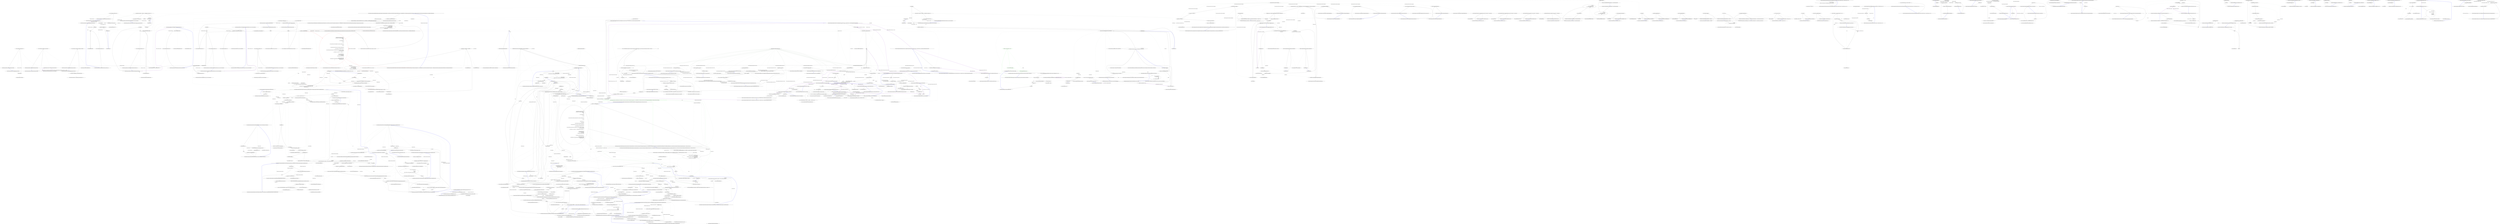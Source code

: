 digraph  {
n103 [label=string, span=""];
n104 [label="System.StringComparison", span=""];
n105 [label=string, span=""];
n106 [label="System.StringComparison", span=""];
n0 [label="Entry Nancy.Testing.AssertExtensions.ShouldExist(Nancy.Testing.NodeWrapper)", span="15-15", cluster="Nancy.Testing.AssertExtensions.ShouldExist(Nancy.Testing.NodeWrapper)"];
n1 [label="Asserts.NotNull(node)", span="17-17", cluster="Nancy.Testing.AssertExtensions.ShouldExist(Nancy.Testing.NodeWrapper)"];
n2 [label="return new AndConnector<NodeWrapper>(node);", span="19-19", cluster="Nancy.Testing.AssertExtensions.ShouldExist(Nancy.Testing.NodeWrapper)"];
n4 [label="Entry Nancy.Testing.Asserts.NotNull(object)", span="79-79", cluster="Nancy.Testing.Asserts.NotNull(object)"];
n3 [label="Exit Nancy.Testing.AssertExtensions.ShouldExist(Nancy.Testing.NodeWrapper)", span="15-15", cluster="Nancy.Testing.AssertExtensions.ShouldExist(Nancy.Testing.NodeWrapper)"];
n5 [label="Entry Nancy.Testing.AndConnector<TSource>.AndConnector(TSource)", span="14-14", cluster="Nancy.Testing.AndConnector<TSource>.AndConnector(TSource)"];
n6 [label="Entry Nancy.Testing.AssertExtensions.ShouldExist(Nancy.Testing.QueryWrapper)", span="25-25", cluster="Nancy.Testing.AssertExtensions.ShouldExist(Nancy.Testing.QueryWrapper)"];
n7 [label="!query.Any()", span="27-27", cluster="Nancy.Testing.AssertExtensions.ShouldExist(Nancy.Testing.QueryWrapper)"];
n9 [label="return new AndConnector<QueryWrapper>(query);", span="32-32", cluster="Nancy.Testing.AssertExtensions.ShouldExist(Nancy.Testing.QueryWrapper)"];
n8 [label="throw new AssertException(''The selector did not match any elements in the document.'');", span="29-29", cluster="Nancy.Testing.AssertExtensions.ShouldExist(Nancy.Testing.QueryWrapper)"];
n11 [label="Entry System.Collections.Generic.IEnumerable<TSource>.Any<TSource>()", span="0-0", cluster="System.Collections.Generic.IEnumerable<TSource>.Any<TSource>()"];
n10 [label="Exit Nancy.Testing.AssertExtensions.ShouldExist(Nancy.Testing.QueryWrapper)", span="25-25", cluster="Nancy.Testing.AssertExtensions.ShouldExist(Nancy.Testing.QueryWrapper)"];
n12 [label="Entry Nancy.Testing.AssertException.AssertException(string)", span="21-21", cluster="Nancy.Testing.AssertException.AssertException(string)"];
n13 [label="Entry Nancy.Testing.AssertExtensions.ShouldNotExist(Nancy.Testing.QueryWrapper)", span="38-38", cluster="Nancy.Testing.AssertExtensions.ShouldNotExist(Nancy.Testing.QueryWrapper)"];
n14 [label="query.Any()", span="40-40", cluster="Nancy.Testing.AssertExtensions.ShouldNotExist(Nancy.Testing.QueryWrapper)"];
n15 [label="var message = string.Format(''The selector matched {0} element(s) in the document.'', query.Count())", span="42-42", cluster="Nancy.Testing.AssertExtensions.ShouldNotExist(Nancy.Testing.QueryWrapper)"];
n17 [label="return new AndConnector<QueryWrapper>(query);", span="46-46", cluster="Nancy.Testing.AssertExtensions.ShouldNotExist(Nancy.Testing.QueryWrapper)"];
n16 [label="throw new AssertException(message);", span="43-43", cluster="Nancy.Testing.AssertExtensions.ShouldNotExist(Nancy.Testing.QueryWrapper)"];
n19 [label="Entry System.Collections.Generic.IEnumerable<TSource>.Count<TSource>()", span="0-0", cluster="System.Collections.Generic.IEnumerable<TSource>.Count<TSource>()"];
n20 [label="Entry string.Format(string, object)", span="0-0", cluster="string.Format(string, object)"];
n18 [label="Exit Nancy.Testing.AssertExtensions.ShouldNotExist(Nancy.Testing.QueryWrapper)", span="38-38", cluster="Nancy.Testing.AssertExtensions.ShouldNotExist(Nancy.Testing.QueryWrapper)"];
n21 [label="Entry Nancy.Testing.AssertExtensions.ShouldExistOnce(Nancy.Testing.QueryWrapper)", span="52-52", cluster="Nancy.Testing.AssertExtensions.ShouldExistOnce(Nancy.Testing.QueryWrapper)"];
n22 [label="return new AndConnector<NodeWrapper>(Asserts.Single(query));", span="54-54", cluster="Nancy.Testing.AssertExtensions.ShouldExistOnce(Nancy.Testing.QueryWrapper)"];
n23 [label="Exit Nancy.Testing.AssertExtensions.ShouldExistOnce(Nancy.Testing.QueryWrapper)", span="52-52", cluster="Nancy.Testing.AssertExtensions.ShouldExistOnce(Nancy.Testing.QueryWrapper)"];
n24 [label="Entry Nancy.Testing.Asserts.Single<T>(System.Collections.Generic.IEnumerable<T>)", span="106-106", cluster="Nancy.Testing.Asserts.Single<T>(System.Collections.Generic.IEnumerable<T>)"];
n25 [label="Entry Nancy.Testing.AssertExtensions.ShouldExistExactly(Nancy.Testing.QueryWrapper, int)", span="61-61", cluster="Nancy.Testing.AssertExtensions.ShouldExistExactly(Nancy.Testing.QueryWrapper, int)"];
n26 [label="var nodeWrappers = Asserts.Exactly(query, expectedNumberOfOccurrances)", span="63-63", cluster="Nancy.Testing.AssertExtensions.ShouldExistExactly(Nancy.Testing.QueryWrapper, int)"];
n27 [label="return new AndConnector<QueryWrapper>(nodeWrappers as QueryWrapper);", span="64-64", cluster="Nancy.Testing.AssertExtensions.ShouldExistExactly(Nancy.Testing.QueryWrapper, int)"];
n29 [label="Entry Nancy.Testing.Asserts.Exactly<T>(System.Collections.Generic.IEnumerable<T>, int)", span="126-126", cluster="Nancy.Testing.Asserts.Exactly<T>(System.Collections.Generic.IEnumerable<T>, int)"];
n28 [label="Exit Nancy.Testing.AssertExtensions.ShouldExistExactly(Nancy.Testing.QueryWrapper, int)", span="61-61", cluster="Nancy.Testing.AssertExtensions.ShouldExistExactly(Nancy.Testing.QueryWrapper, int)"];
n30 [label="Entry Nancy.Testing.AssertExtensions.ShouldBeOfClass(Nancy.Testing.NodeWrapper, string)", span="70-70", cluster="Nancy.Testing.AssertExtensions.ShouldBeOfClass(Nancy.Testing.NodeWrapper, string)"];
n31 [label="Asserts.Equal(className, node.Attributes[''class''])", span="72-72", cluster="Nancy.Testing.AssertExtensions.ShouldBeOfClass(Nancy.Testing.NodeWrapper, string)"];
n32 [label="return new AndConnector<NodeWrapper>(node);", span="74-74", cluster="Nancy.Testing.AssertExtensions.ShouldBeOfClass(Nancy.Testing.NodeWrapper, string)"];
n34 [label="Entry Nancy.Testing.Asserts.Equal<T>(T, T)", span="52-52", cluster="Nancy.Testing.Asserts.Equal<T>(T, T)"];
n33 [label="Exit Nancy.Testing.AssertExtensions.ShouldBeOfClass(Nancy.Testing.NodeWrapper, string)", span="70-70", cluster="Nancy.Testing.AssertExtensions.ShouldBeOfClass(Nancy.Testing.NodeWrapper, string)"];
n35 [label="Entry Nancy.Testing.AssertExtensions.ShouldBeOfClass(Nancy.Testing.QueryWrapper, string)", span="80-80", cluster="Nancy.Testing.AssertExtensions.ShouldBeOfClass(Nancy.Testing.QueryWrapper, string)"];
n36 [label="query.ShouldExist()", span="82-82", cluster="Nancy.Testing.AssertExtensions.ShouldBeOfClass(Nancy.Testing.QueryWrapper, string)"];
n37 [label=query, span="84-84", cluster="Nancy.Testing.AssertExtensions.ShouldBeOfClass(Nancy.Testing.QueryWrapper, string)"];
n38 [label="node.ShouldBeOfClass(className)", span="86-86", cluster="Nancy.Testing.AssertExtensions.ShouldBeOfClass(Nancy.Testing.QueryWrapper, string)"];
n39 [label="return new AndConnector<QueryWrapper>(query);", span="89-89", cluster="Nancy.Testing.AssertExtensions.ShouldBeOfClass(Nancy.Testing.QueryWrapper, string)"];
n41 [label="Entry Nancy.Testing.QueryWrapper.ShouldExist()", span="25-25", cluster="Nancy.Testing.QueryWrapper.ShouldExist()"];
n42 [label="Entry Nancy.Testing.NodeWrapper.ShouldBeOfClass(string)", span="70-70", cluster="Nancy.Testing.NodeWrapper.ShouldBeOfClass(string)"];
n40 [label="Exit Nancy.Testing.AssertExtensions.ShouldBeOfClass(Nancy.Testing.QueryWrapper, string)", span="80-80", cluster="Nancy.Testing.AssertExtensions.ShouldBeOfClass(Nancy.Testing.QueryWrapper, string)"];
n43 [label="Entry Nancy.Testing.AssertExtensions.ShouldContain(Nancy.Testing.NodeWrapper, string, System.StringComparison)", span="95-95", cluster="Nancy.Testing.AssertExtensions.ShouldContain(Nancy.Testing.NodeWrapper, string, System.StringComparison)"];
n44 [label="Asserts.Contains(contents, node.InnerText, comparisonType)", span="97-97", cluster="Nancy.Testing.AssertExtensions.ShouldContain(Nancy.Testing.NodeWrapper, string, System.StringComparison)"];
n45 [label="return new AndConnector<NodeWrapper>(node);", span="99-99", cluster="Nancy.Testing.AssertExtensions.ShouldContain(Nancy.Testing.NodeWrapper, string, System.StringComparison)"];
n47 [label="Entry Nancy.Testing.Asserts.Contains(string, string, System.StringComparison)", span="44-44", cluster="Nancy.Testing.Asserts.Contains(string, string, System.StringComparison)"];
n46 [label="Exit Nancy.Testing.AssertExtensions.ShouldContain(Nancy.Testing.NodeWrapper, string, System.StringComparison)", span="95-95", cluster="Nancy.Testing.AssertExtensions.ShouldContain(Nancy.Testing.NodeWrapper, string, System.StringComparison)"];
n48 [label="Entry Nancy.Testing.AssertExtensions.ShouldContain(Nancy.Testing.QueryWrapper, string, System.StringComparison)", span="106-106", cluster="Nancy.Testing.AssertExtensions.ShouldContain(Nancy.Testing.QueryWrapper, string, System.StringComparison)"];
n49 [label="return query.AllShouldContain(contents, comparisonType);", span="108-108", cluster="Nancy.Testing.AssertExtensions.ShouldContain(Nancy.Testing.QueryWrapper, string, System.StringComparison)"];
n50 [label="Exit Nancy.Testing.AssertExtensions.ShouldContain(Nancy.Testing.QueryWrapper, string, System.StringComparison)", span="106-106", cluster="Nancy.Testing.AssertExtensions.ShouldContain(Nancy.Testing.QueryWrapper, string, System.StringComparison)"];
n51 [label="Entry Nancy.Testing.QueryWrapper.AllShouldContain(string, System.StringComparison)", span="114-114", cluster="Nancy.Testing.QueryWrapper.AllShouldContain(string, System.StringComparison)"];
n52 [label="Entry Nancy.Testing.AssertExtensions.AllShouldContain(Nancy.Testing.QueryWrapper, string, System.StringComparison)", span="114-114", cluster="Nancy.Testing.AssertExtensions.AllShouldContain(Nancy.Testing.QueryWrapper, string, System.StringComparison)"];
n53 [label="query.ShouldExist()", span="116-116", cluster="Nancy.Testing.AssertExtensions.AllShouldContain(Nancy.Testing.QueryWrapper, string, System.StringComparison)"];
n54 [label="Asserts.All(contents, query.Select(x => x.InnerText), x => x.IndexOf(contents, comparisonType) >= 0)", span="118-118", cluster="Nancy.Testing.AssertExtensions.AllShouldContain(Nancy.Testing.QueryWrapper, string, System.StringComparison)"];
n63 [label="x.IndexOf(contents, comparisonType) >= 0", span="118-118", cluster="lambda expression"];
n55 [label="return new AndConnector<QueryWrapper>(query);", span="120-120", cluster="Nancy.Testing.AssertExtensions.AllShouldContain(Nancy.Testing.QueryWrapper, string, System.StringComparison)"];
n57 [label="Entry Unk.Select", span="", cluster="Unk.Select"];
n58 [label="Entry Unk.All", span="", cluster="Unk.All"];
n59 [label="Entry lambda expression", span="118-118", cluster="lambda expression"];
n62 [label="Entry lambda expression", span="118-118", cluster="lambda expression"];
n56 [label="Exit Nancy.Testing.AssertExtensions.AllShouldContain(Nancy.Testing.QueryWrapper, string, System.StringComparison)", span="114-114", cluster="Nancy.Testing.AssertExtensions.AllShouldContain(Nancy.Testing.QueryWrapper, string, System.StringComparison)"];
n60 [label="x.InnerText", span="118-118", cluster="lambda expression"];
n61 [label="Exit lambda expression", span="118-118", cluster="lambda expression"];
n64 [label="Exit lambda expression", span="118-118", cluster="lambda expression"];
n65 [label="Entry string.IndexOf(string, System.StringComparison)", span="0-0", cluster="string.IndexOf(string, System.StringComparison)"];
n66 [label="Entry Nancy.Testing.AssertExtensions.AnyShouldContain(Nancy.Testing.QueryWrapper, string, System.StringComparison)", span="126-126", cluster="Nancy.Testing.AssertExtensions.AnyShouldContain(Nancy.Testing.QueryWrapper, string, System.StringComparison)"];
n67 [label="query.ShouldExist()", span="128-128", cluster="Nancy.Testing.AssertExtensions.AnyShouldContain(Nancy.Testing.QueryWrapper, string, System.StringComparison)"];
n68 [label="Asserts.Any(contents, query.Select(x => x.InnerText), x => x.IndexOf(contents, comparisonType) >= 0)", span="130-130", cluster="Nancy.Testing.AssertExtensions.AnyShouldContain(Nancy.Testing.QueryWrapper, string, System.StringComparison)"];
n76 [label="x.IndexOf(contents, comparisonType) >= 0", span="130-130", cluster="lambda expression"];
n69 [label="return new AndConnector<QueryWrapper>(query);", span="132-132", cluster="Nancy.Testing.AssertExtensions.AnyShouldContain(Nancy.Testing.QueryWrapper, string, System.StringComparison)"];
n71 [label="Entry Unk.Any", span="", cluster="Unk.Any"];
n72 [label="Entry lambda expression", span="130-130", cluster="lambda expression"];
n75 [label="Entry lambda expression", span="130-130", cluster="lambda expression"];
n70 [label="Exit Nancy.Testing.AssertExtensions.AnyShouldContain(Nancy.Testing.QueryWrapper, string, System.StringComparison)", span="126-126", cluster="Nancy.Testing.AssertExtensions.AnyShouldContain(Nancy.Testing.QueryWrapper, string, System.StringComparison)"];
n73 [label="x.InnerText", span="130-130", cluster="lambda expression"];
n74 [label="Exit lambda expression", span="130-130", cluster="lambda expression"];
n77 [label="Exit lambda expression", span="130-130", cluster="lambda expression"];
n78 [label="Entry Nancy.Testing.AssertExtensions.ShouldContainAttribute(Nancy.Testing.NodeWrapper, string)", span="138-138", cluster="Nancy.Testing.AssertExtensions.ShouldContainAttribute(Nancy.Testing.NodeWrapper, string)"];
n79 [label="Asserts.True(node.HasAttribute(name))", span="140-140", cluster="Nancy.Testing.AssertExtensions.ShouldContainAttribute(Nancy.Testing.NodeWrapper, string)"];
n80 [label="return new AndConnector<NodeWrapper>(node);", span="142-142", cluster="Nancy.Testing.AssertExtensions.ShouldContainAttribute(Nancy.Testing.NodeWrapper, string)"];
n82 [label="Entry Nancy.Testing.NodeWrapper.HasAttribute(string)", span="26-26", cluster="Nancy.Testing.NodeWrapper.HasAttribute(string)"];
n83 [label="Entry Nancy.Testing.Asserts.True(bool)", span="146-146", cluster="Nancy.Testing.Asserts.True(bool)"];
n81 [label="Exit Nancy.Testing.AssertExtensions.ShouldContainAttribute(Nancy.Testing.NodeWrapper, string)", span="138-138", cluster="Nancy.Testing.AssertExtensions.ShouldContainAttribute(Nancy.Testing.NodeWrapper, string)"];
n84 [label="Entry Nancy.Testing.AssertExtensions.ShouldContainAttribute(Nancy.Testing.NodeWrapper, string, string, System.StringComparison)", span="148-148", cluster="Nancy.Testing.AssertExtensions.ShouldContainAttribute(Nancy.Testing.NodeWrapper, string, string, System.StringComparison)"];
n85 [label="Asserts.Equal(value, node.Attributes[name], comparisonType)", span="150-150", cluster="Nancy.Testing.AssertExtensions.ShouldContainAttribute(Nancy.Testing.NodeWrapper, string, string, System.StringComparison)"];
n86 [label="return new AndConnector<NodeWrapper>(node);", span="152-152", cluster="Nancy.Testing.AssertExtensions.ShouldContainAttribute(Nancy.Testing.NodeWrapper, string, string, System.StringComparison)"];
n88 [label="Entry Nancy.Testing.Asserts.Equal(string, string, System.StringComparison)", span="63-63", cluster="Nancy.Testing.Asserts.Equal(string, string, System.StringComparison)"];
n87 [label="Exit Nancy.Testing.AssertExtensions.ShouldContainAttribute(Nancy.Testing.NodeWrapper, string, string, System.StringComparison)", span="148-148", cluster="Nancy.Testing.AssertExtensions.ShouldContainAttribute(Nancy.Testing.NodeWrapper, string, string, System.StringComparison)"];
n89 [label="Entry Nancy.Testing.AssertExtensions.ShouldContainAttribute(Nancy.Testing.QueryWrapper, string)", span="158-158", cluster="Nancy.Testing.AssertExtensions.ShouldContainAttribute(Nancy.Testing.QueryWrapper, string)"];
n90 [label="query.ShouldExist()", span="160-160", cluster="Nancy.Testing.AssertExtensions.ShouldContainAttribute(Nancy.Testing.QueryWrapper, string)"];
n91 [label=query, span="162-162", cluster="Nancy.Testing.AssertExtensions.ShouldContainAttribute(Nancy.Testing.QueryWrapper, string)"];
n92 [label="node.ShouldContainAttribute(name)", span="164-164", cluster="Nancy.Testing.AssertExtensions.ShouldContainAttribute(Nancy.Testing.QueryWrapper, string)"];
n93 [label="return new AndConnector<QueryWrapper>(query);", span="167-167", cluster="Nancy.Testing.AssertExtensions.ShouldContainAttribute(Nancy.Testing.QueryWrapper, string)"];
n95 [label="Entry Nancy.Testing.NodeWrapper.ShouldContainAttribute(string)", span="138-138", cluster="Nancy.Testing.NodeWrapper.ShouldContainAttribute(string)"];
n94 [label="Exit Nancy.Testing.AssertExtensions.ShouldContainAttribute(Nancy.Testing.QueryWrapper, string)", span="158-158", cluster="Nancy.Testing.AssertExtensions.ShouldContainAttribute(Nancy.Testing.QueryWrapper, string)"];
n96 [label="Entry Nancy.Testing.AssertExtensions.ShouldContainAttribute(Nancy.Testing.QueryWrapper, string, string, System.StringComparison)", span="173-173", cluster="Nancy.Testing.AssertExtensions.ShouldContainAttribute(Nancy.Testing.QueryWrapper, string, string, System.StringComparison)"];
n97 [label="query.ShouldExist()", span="175-175", cluster="Nancy.Testing.AssertExtensions.ShouldContainAttribute(Nancy.Testing.QueryWrapper, string, string, System.StringComparison)"];
n98 [label=query, span="177-177", cluster="Nancy.Testing.AssertExtensions.ShouldContainAttribute(Nancy.Testing.QueryWrapper, string, string, System.StringComparison)"];
n99 [label="node.ShouldContainAttribute(name, value)", span="179-179", cluster="Nancy.Testing.AssertExtensions.ShouldContainAttribute(Nancy.Testing.QueryWrapper, string, string, System.StringComparison)"];
n100 [label="return new AndConnector<QueryWrapper>(query);", span="182-182", cluster="Nancy.Testing.AssertExtensions.ShouldContainAttribute(Nancy.Testing.QueryWrapper, string, string, System.StringComparison)"];
n102 [label="Entry Nancy.Testing.NodeWrapper.ShouldContainAttribute(string, string, System.StringComparison)", span="148-148", cluster="Nancy.Testing.NodeWrapper.ShouldContainAttribute(string, string, System.StringComparison)"];
n101 [label="Exit Nancy.Testing.AssertExtensions.ShouldContainAttribute(Nancy.Testing.QueryWrapper, string, string, System.StringComparison)", span="173-173", cluster="Nancy.Testing.AssertExtensions.ShouldContainAttribute(Nancy.Testing.QueryWrapper, string, string, System.StringComparison)"];
m0_8 [label="Entry Nancy.ViewEngines.Razor.AttributeValue.implicit operator Nancy.ViewEngines.Razor.AttributeValue(System.Tuple<System.Tuple<string, int>, System.Tuple<string, int>, bool>)", span="28-28", cluster="Nancy.ViewEngines.Razor.AttributeValue.implicit operator Nancy.ViewEngines.Razor.AttributeValue(System.Tuple<System.Tuple<string, int>, System.Tuple<string, int>, bool>)", file="AttributeValue.cs"];
m0_9 [label="return new AttributeValue(\r\n                value.Item1, new Tuple<object, int>(value.Item2.Item1, value.Item2.Item2), value.Item3);", span="30-31", cluster="Nancy.ViewEngines.Razor.AttributeValue.implicit operator Nancy.ViewEngines.Razor.AttributeValue(System.Tuple<System.Tuple<string, int>, System.Tuple<string, int>, bool>)", file="AttributeValue.cs"];
m0_10 [label="Exit Nancy.ViewEngines.Razor.AttributeValue.implicit operator Nancy.ViewEngines.Razor.AttributeValue(System.Tuple<System.Tuple<string, int>, System.Tuple<string, int>, bool>)", span="28-28", cluster="Nancy.ViewEngines.Razor.AttributeValue.implicit operator Nancy.ViewEngines.Razor.AttributeValue(System.Tuple<System.Tuple<string, int>, System.Tuple<string, int>, bool>)", file="AttributeValue.cs"];
m0_0 [label="Entry Nancy.ViewEngines.Razor.AttributeValue.AttributeValue(System.Tuple<string, int>, System.Tuple<object, int>, bool)", span="16-16", cluster="Nancy.ViewEngines.Razor.AttributeValue.AttributeValue(System.Tuple<string, int>, System.Tuple<object, int>, bool)", file="AttributeValue.cs"];
m0_1 [label="this.Prefix = prefix", span="18-18", cluster="Nancy.ViewEngines.Razor.AttributeValue.AttributeValue(System.Tuple<string, int>, System.Tuple<object, int>, bool)", file="AttributeValue.cs"];
m0_2 [label="this.Value = value", span="19-19", cluster="Nancy.ViewEngines.Razor.AttributeValue.AttributeValue(System.Tuple<string, int>, System.Tuple<object, int>, bool)", file="AttributeValue.cs"];
m0_3 [label="this.IsLiteral = isLiteral", span="20-20", cluster="Nancy.ViewEngines.Razor.AttributeValue.AttributeValue(System.Tuple<string, int>, System.Tuple<object, int>, bool)", file="AttributeValue.cs"];
m0_4 [label="Exit Nancy.ViewEngines.Razor.AttributeValue.AttributeValue(System.Tuple<string, int>, System.Tuple<object, int>, bool)", span="16-16", cluster="Nancy.ViewEngines.Razor.AttributeValue.AttributeValue(System.Tuple<string, int>, System.Tuple<object, int>, bool)", file="AttributeValue.cs"];
m0_5 [label="Entry Nancy.ViewEngines.Razor.AttributeValue.implicit operator Nancy.ViewEngines.Razor.AttributeValue(System.Tuple<System.Tuple<string, int>, System.Tuple<object, int>, bool>)", span="23-23", cluster="Nancy.ViewEngines.Razor.AttributeValue.implicit operator Nancy.ViewEngines.Razor.AttributeValue(System.Tuple<System.Tuple<string, int>, System.Tuple<object, int>, bool>)", file="AttributeValue.cs"];
m0_6 [label="return new AttributeValue(value.Item1, value.Item2, value.Item3);", span="25-25", cluster="Nancy.ViewEngines.Razor.AttributeValue.implicit operator Nancy.ViewEngines.Razor.AttributeValue(System.Tuple<System.Tuple<string, int>, System.Tuple<object, int>, bool>)", file="AttributeValue.cs"];
m0_7 [label="Exit Nancy.ViewEngines.Razor.AttributeValue.implicit operator Nancy.ViewEngines.Razor.AttributeValue(System.Tuple<System.Tuple<string, int>, System.Tuple<object, int>, bool>)", span="23-23", cluster="Nancy.ViewEngines.Razor.AttributeValue.implicit operator Nancy.ViewEngines.Razor.AttributeValue(System.Tuple<System.Tuple<string, int>, System.Tuple<object, int>, bool>)", file="AttributeValue.cs"];
m0_11 [label="Entry System.Tuple<T1, T2>.Tuple(T1, T2)", span="0-0", cluster="System.Tuple<T1, T2>.Tuple(T1, T2)", file="AttributeValue.cs"];
m0_12 [label="Nancy.ViewEngines.Razor.AttributeValue", span="", file="AttributeValue.cs"];
m1_12 [label="Entry string.Concat(string, string)", span="0-0", cluster="string.Concat(string, string)", file="BasicAuthenticationFixture.cs"];
m1_31 [label="Entry Nancy.ViewEngines.ViewLocationResult.ViewLocationResult(string, string, string, System.Func<System.IO.TextReader>)", span="17-17", cluster="Nancy.ViewEngines.ViewLocationResult.ViewLocationResult(string, string, string, System.Func<System.IO.TextReader>)", file="BasicAuthenticationFixture.cs"];
m1_13 [label="Entry Nancy.Diagnostics.DiagnosticsViewRenderer.GetBodyStream(string)", span="47-47", cluster="Nancy.Diagnostics.DiagnosticsViewRenderer.GetBodyStream(string)", file="BasicAuthenticationFixture.cs"];
m1_15 [label="Entry Nancy.ViewEngines.DefaultViewCache.DefaultViewCache()", span="15-15", cluster="Nancy.ViewEngines.DefaultViewCache.DefaultViewCache()", file="BasicAuthenticationFixture.cs"];
m1_0 [label="Entry Nancy.ViewEngines.Extensions.IsAnonymousType(object)", span="17-17", cluster="Nancy.ViewEngines.Extensions.IsAnonymousType(object)", file="BasicAuthenticationFixture.cs"];
m1_1 [label="return source != null && source.GetType().IsAnonymousType();", span="19-19", cluster="Nancy.ViewEngines.Extensions.IsAnonymousType(object)", file="BasicAuthenticationFixture.cs"];
m1_2 [label="Exit Nancy.ViewEngines.Extensions.IsAnonymousType(object)", span="17-17", cluster="Nancy.ViewEngines.Extensions.IsAnonymousType(object)", file="BasicAuthenticationFixture.cs"];
m1_3 [label="Entry Nancy.Diagnostics.DiagnosticsViewRenderer.RenderView(string, dynamic, Nancy.NancyContext)", span="29-29", cluster="Nancy.Diagnostics.DiagnosticsViewRenderer.RenderView(string, dynamic, Nancy.NancyContext)", file="BasicAuthenticationFixture.cs"];
m1_20 [label="var view = new EmbeddedFileResponse(typeof(DiagnosticsViewRenderer).Assembly, ''Nancy.Diagnostics.Views'', name)", span="49-49", cluster="Nancy.Diagnostics.DiagnosticsViewRenderer.GetBodyStream(string)", file="BasicAuthenticationFixture.cs"];
m1_24 [label="return stream;", span="55-55", cluster="Nancy.Diagnostics.DiagnosticsViewRenderer.GetBodyStream(string)", file="BasicAuthenticationFixture.cs"];
m1_21 [label="var stream = new MemoryStream()", span="51-51", cluster="Nancy.Diagnostics.DiagnosticsViewRenderer.GetBodyStream(string)", file="BasicAuthenticationFixture.cs"];
m1_22 [label="view.Contents.Invoke(stream)", span="53-53", cluster="Nancy.Diagnostics.DiagnosticsViewRenderer.GetBodyStream(string)", file="BasicAuthenticationFixture.cs"];
m1_23 [label="stream.Position = 0", span="54-54", cluster="Nancy.Diagnostics.DiagnosticsViewRenderer.GetBodyStream(string)", file="BasicAuthenticationFixture.cs"];
m1_25 [label="Exit Nancy.Diagnostics.DiagnosticsViewRenderer.GetBodyStream(string)", span="47-47", cluster="Nancy.Diagnostics.DiagnosticsViewRenderer.GetBodyStream(string)", file="BasicAuthenticationFixture.cs"];
m1_17 [label="Entry Nancy.ViewEngines.DefaultRenderContext.DefaultRenderContext(Nancy.ViewEngines.IViewResolver, Nancy.ViewEngines.IViewCache, Nancy.ViewEngines.ViewLocationContext)", span="24-24", cluster="Nancy.ViewEngines.DefaultRenderContext.DefaultRenderContext(Nancy.ViewEngines.IViewResolver, Nancy.ViewEngines.IViewCache, Nancy.ViewEngines.ViewLocationContext)", file="BasicAuthenticationFixture.cs"];
m1_18 [label="Entry Nancy.ViewEngines.ViewLocationContext.ViewLocationContext()", span="5-5", cluster="Nancy.ViewEngines.ViewLocationContext.ViewLocationContext()", file="BasicAuthenticationFixture.cs"];
m1_26 [label="Entry Nancy.Diagnostics.EmbeddedFileResponse.EmbeddedFileResponse(System.Reflection.Assembly, string, string)", span="17-17", cluster="Nancy.Diagnostics.EmbeddedFileResponse.EmbeddedFileResponse(System.Reflection.Assembly, string, string)", file="BasicAuthenticationFixture.cs"];
m1_5 [label="var stream = GetBodyStream(fullName)", span="33-33", cluster="Nancy.Diagnostics.DiagnosticsViewRenderer.RenderView(string, dynamic, Nancy.NancyContext)", file="BasicAuthenticationFixture.cs"];
m1_6 [label="var location = GetViewLocationResult(fullName, stream)", span="35-35", cluster="Nancy.Diagnostics.DiagnosticsViewRenderer.RenderView(string, dynamic, Nancy.NancyContext)", file="BasicAuthenticationFixture.cs"];
m1_8 [label="context.Items.Add(CsrfToken.DEFAULT_CSRF_KEY, ''DIAGNOSTICSTOKEN'')", span="39-39", cluster="Nancy.Diagnostics.DiagnosticsViewRenderer.RenderView(string, dynamic, Nancy.NancyContext)", file="BasicAuthenticationFixture.cs"];
m1_7 [label="var cache = new DefaultViewCache()", span="37-37", cluster="Nancy.Diagnostics.DiagnosticsViewRenderer.RenderView(string, dynamic, Nancy.NancyContext)", file="BasicAuthenticationFixture.cs"];
m1_9 [label="var renderContext = \r\n                new DefaultRenderContext(ViewResolver, cache, new ViewLocationContext() { Context = context })", span="41-42", cluster="Nancy.Diagnostics.DiagnosticsViewRenderer.RenderView(string, dynamic, Nancy.NancyContext)", file="BasicAuthenticationFixture.cs"];
m1_19 [label="Entry Nancy.ViewEngines.IViewEngine.RenderView(Nancy.ViewEngines.ViewLocationResult, dynamic, Nancy.ViewEngines.IRenderContext)", span="31-31", cluster="Nancy.ViewEngines.IViewEngine.RenderView(Nancy.ViewEngines.ViewLocationResult, dynamic, Nancy.ViewEngines.IRenderContext)", file="BasicAuthenticationFixture.cs"];
m1_28 [label="Entry System.Action<T>.Invoke(T)", span="0-0", cluster="System.Action<T>.Invoke(T)", file="BasicAuthenticationFixture.cs"];
m1_14 [label="Entry Nancy.Diagnostics.DiagnosticsViewRenderer.GetViewLocationResult(string, System.IO.Stream)", span="58-58", cluster="Nancy.Diagnostics.DiagnosticsViewRenderer.GetViewLocationResult(string, System.IO.Stream)", file="BasicAuthenticationFixture.cs"];
m1_29 [label="return new ViewLocationResult(\r\n                ''Nancy/Diagnostics/Views'',\r\n                name,\r\n                ''sshtml'',\r\n                () => new StreamReader(bodyStream));", span="60-64", cluster="Nancy.Diagnostics.DiagnosticsViewRenderer.GetViewLocationResult(string, System.IO.Stream)", file="BasicAuthenticationFixture.cs"];
m1_30 [label="Exit Nancy.Diagnostics.DiagnosticsViewRenderer.GetViewLocationResult(string, System.IO.Stream)", span="58-58", cluster="Nancy.Diagnostics.DiagnosticsViewRenderer.GetViewLocationResult(string, System.IO.Stream)", file="BasicAuthenticationFixture.cs"];
m1_11 [label="Exit Nancy.Diagnostics.DiagnosticsViewRenderer.RenderView(string, dynamic, Nancy.NancyContext)", span="29-29", cluster="Nancy.Diagnostics.DiagnosticsViewRenderer.RenderView(string, dynamic, Nancy.NancyContext)", file="BasicAuthenticationFixture.cs"];
m1_36 [label="Entry Nancy.Diagnostics.DiagnosticsViewRenderer.DiagnosticsViewResolver.GetViewLocation(string, dynamic, Nancy.ViewEngines.ViewLocationContext)", span="76-76", cluster="Nancy.Diagnostics.DiagnosticsViewRenderer.DiagnosticsViewResolver.GetViewLocation(string, dynamic, Nancy.ViewEngines.ViewLocationContext)", file="BasicAuthenticationFixture.cs"];
m1_37 [label="var fullName = string.Concat(viewName, ''.sshtml'')", span="78-78", cluster="Nancy.Diagnostics.DiagnosticsViewRenderer.DiagnosticsViewResolver.GetViewLocation(string, dynamic, Nancy.ViewEngines.ViewLocationContext)", color=green, community=0, file="BasicAuthenticationFixture.cs"];
m1_38 [label="var stream = GetBodyStream(fullName)", span="80-80", cluster="Nancy.Diagnostics.DiagnosticsViewRenderer.DiagnosticsViewResolver.GetViewLocation(string, dynamic, Nancy.ViewEngines.ViewLocationContext)", color=green, community=0, file="BasicAuthenticationFixture.cs"];
m1_39 [label="return GetViewLocationResult(fullName, stream);", span="82-82", cluster="Nancy.Diagnostics.DiagnosticsViewRenderer.DiagnosticsViewResolver.GetViewLocation(string, dynamic, Nancy.ViewEngines.ViewLocationContext)", color=green, community=0, file="BasicAuthenticationFixture.cs"];
m1_40 [label="Exit Nancy.Diagnostics.DiagnosticsViewRenderer.DiagnosticsViewResolver.GetViewLocation(string, dynamic, Nancy.ViewEngines.ViewLocationContext)", span="76-76", cluster="Nancy.Diagnostics.DiagnosticsViewRenderer.DiagnosticsViewResolver.GetViewLocation(string, dynamic, Nancy.ViewEngines.ViewLocationContext)", file="BasicAuthenticationFixture.cs"];
m1_32 [label="Entry lambda expression", span="64-64", cluster="lambda expression", file="BasicAuthenticationFixture.cs"];
m1_33 [label="new StreamReader(bodyStream)", span="64-64", cluster="lambda expression", file="BasicAuthenticationFixture.cs"];
m1_34 [label="Exit lambda expression", span="64-64", cluster="lambda expression", file="BasicAuthenticationFixture.cs"];
m1_10 [label="return Engine.RenderView(location, model, renderContext);", span="44-44", cluster="Nancy.Diagnostics.DiagnosticsViewRenderer.RenderView(string, dynamic, Nancy.NancyContext)", file="BasicAuthenticationFixture.cs"];
m1_27 [label="Entry System.IO.MemoryStream.MemoryStream()", span="0-0", cluster="System.IO.MemoryStream.MemoryStream()", file="BasicAuthenticationFixture.cs"];
m1_35 [label="Entry System.IO.StreamReader.StreamReader(System.IO.Stream)", span="0-0", cluster="System.IO.StreamReader.StreamReader(System.IO.Stream)", file="BasicAuthenticationFixture.cs"];
m1_4 [label="var fullName = string.Concat(name, ''.sshtml'')", span="31-31", cluster="Nancy.Diagnostics.DiagnosticsViewRenderer.RenderView(string, dynamic, Nancy.NancyContext)", file="BasicAuthenticationFixture.cs"];
m1_16 [label="Entry System.Collections.Generic.IDictionary<TKey, TValue>.Add(TKey, TValue)", span="0-0", cluster="System.Collections.Generic.IDictionary<TKey, TValue>.Add(TKey, TValue)", file="BasicAuthenticationFixture.cs"];
m1_42 [label="System.IO.Stream", span="", file="BasicAuthenticationFixture.cs"];
m3_4 [label="Entry Nancy.HttpMultipartBuffer.Reset()", span="55-55", cluster="Nancy.HttpMultipartBuffer.Reset()", file="ConfigurableNancyModule.cs"];
m3_5 [label="this.position = 0", span="57-57", cluster="Nancy.HttpMultipartBuffer.Reset()", file="ConfigurableNancyModule.cs"];
m3_6 [label="Exit Nancy.HttpMultipartBuffer.Reset()", span="55-55", cluster="Nancy.HttpMultipartBuffer.Reset()", file="ConfigurableNancyModule.cs"];
m3_7 [label="Entry Nancy.HttpMultipartBuffer.Insert(byte)", span="65-65", cluster="Nancy.HttpMultipartBuffer.Insert(byte)", file="ConfigurableNancyModule.cs"];
m3_8 [label="this.buffer[this.position++] = value", span="67-67", cluster="Nancy.HttpMultipartBuffer.Insert(byte)", file="ConfigurableNancyModule.cs"];
m3_9 [label="Exit Nancy.HttpMultipartBuffer.Insert(byte)", span="65-65", cluster="Nancy.HttpMultipartBuffer.Insert(byte)", file="ConfigurableNancyModule.cs"];
m3_0 [label="Entry Nancy.HttpMultipartBuffer.HttpMultipartBuffer(byte[])", span="18-18", cluster="Nancy.HttpMultipartBuffer.HttpMultipartBuffer(byte[])", file="ConfigurableNancyModule.cs"];
m3_1 [label="this.boundaryAsBytes = boundaryAsBytes", span="20-20", cluster="Nancy.HttpMultipartBuffer.HttpMultipartBuffer(byte[])", file="ConfigurableNancyModule.cs"];
m3_2 [label="this.buffer = new byte[this.boundaryAsBytes.Length]", span="21-21", cluster="Nancy.HttpMultipartBuffer.HttpMultipartBuffer(byte[])", file="ConfigurableNancyModule.cs"];
m3_3 [label="Exit Nancy.HttpMultipartBuffer.HttpMultipartBuffer(byte[])", span="18-18", cluster="Nancy.HttpMultipartBuffer.HttpMultipartBuffer(byte[])", file="ConfigurableNancyModule.cs"];
m3_10 [label="Nancy.HttpMultipartBuffer", span="", file="ConfigurableNancyModule.cs"];
m4_17 [label="Entry Nancy.ViewEngines.Razor.HelperResult.WriteTo(System.IO.TextWriter)", span="54-54", cluster="Nancy.ViewEngines.Razor.HelperResult.WriteTo(System.IO.TextWriter)", file="HelperResult.cs"];
m4_18 [label="this.action(writer)", span="56-56", cluster="Nancy.ViewEngines.Razor.HelperResult.WriteTo(System.IO.TextWriter)", file="HelperResult.cs"];
m4_19 [label="Exit Nancy.ViewEngines.Razor.HelperResult.WriteTo(System.IO.TextWriter)", span="54-54", cluster="Nancy.ViewEngines.Razor.HelperResult.WriteTo(System.IO.TextWriter)", file="HelperResult.cs"];
m4_9 [label="Entry Nancy.ViewEngines.Razor.HelperResult.ToString()", span="41-41", cluster="Nancy.ViewEngines.Razor.HelperResult.ToString()", file="HelperResult.cs"];
m4_10 [label="var stringWriter = new StringWriter(CultureInfo.InvariantCulture)", span="43-43", cluster="Nancy.ViewEngines.Razor.HelperResult.ToString()", file="HelperResult.cs"];
m4_11 [label="this.action(stringWriter)", span="45-45", cluster="Nancy.ViewEngines.Razor.HelperResult.ToString()", file="HelperResult.cs"];
m4_12 [label="return stringWriter.ToString();", span="46-46", cluster="Nancy.ViewEngines.Razor.HelperResult.ToString()", file="HelperResult.cs"];
m4_13 [label="Exit Nancy.ViewEngines.Razor.HelperResult.ToString()", span="41-41", cluster="Nancy.ViewEngines.Razor.HelperResult.ToString()", file="HelperResult.cs"];
m4_0 [label="Entry Nancy.ViewEngines.Razor.HelperResult.HelperResult(System.Action<System.IO.TextWriter>)", span="18-18", cluster="Nancy.ViewEngines.Razor.HelperResult.HelperResult(System.Action<System.IO.TextWriter>)", file="HelperResult.cs"];
m4_1 [label="action == null", span="20-20", cluster="Nancy.ViewEngines.Razor.HelperResult.HelperResult(System.Action<System.IO.TextWriter>)", file="HelperResult.cs"];
m4_3 [label="this.action = action", span="25-25", cluster="Nancy.ViewEngines.Razor.HelperResult.HelperResult(System.Action<System.IO.TextWriter>)", file="HelperResult.cs"];
m4_2 [label="throw new ArgumentNullException(''action'', ''The action parameter cannot be null.'');", span="22-22", cluster="Nancy.ViewEngines.Razor.HelperResult.HelperResult(System.Action<System.IO.TextWriter>)", file="HelperResult.cs"];
m4_4 [label="Exit Nancy.ViewEngines.Razor.HelperResult.HelperResult(System.Action<System.IO.TextWriter>)", span="18-18", cluster="Nancy.ViewEngines.Razor.HelperResult.HelperResult(System.Action<System.IO.TextWriter>)", file="HelperResult.cs"];
m4_14 [label="Entry System.IO.StringWriter.StringWriter(System.IFormatProvider)", span="0-0", cluster="System.IO.StringWriter.StringWriter(System.IFormatProvider)", file="HelperResult.cs"];
m4_15 [label="Entry System.Action<T>.Invoke(T)", span="0-0", cluster="System.Action<T>.Invoke(T)", file="HelperResult.cs"];
m4_5 [label="Entry System.ArgumentNullException.ArgumentNullException(string, string)", span="0-0", cluster="System.ArgumentNullException.ArgumentNullException(string, string)", file="HelperResult.cs"];
m4_6 [label="Entry Nancy.ViewEngines.Razor.HelperResult.ToHtmlString()", span="32-32", cluster="Nancy.ViewEngines.Razor.HelperResult.ToHtmlString()", file="HelperResult.cs"];
m4_7 [label="return this.ToString();", span="34-34", cluster="Nancy.ViewEngines.Razor.HelperResult.ToHtmlString()", file="HelperResult.cs"];
m4_8 [label="Exit Nancy.ViewEngines.Razor.HelperResult.ToHtmlString()", span="32-32", cluster="Nancy.ViewEngines.Razor.HelperResult.ToHtmlString()", file="HelperResult.cs"];
m4_16 [label="Entry System.IO.StringWriter.ToString()", span="0-0", cluster="System.IO.StringWriter.ToString()", file="HelperResult.cs"];
m4_20 [label="Nancy.ViewEngines.Razor.HelperResult", span="", file="HelperResult.cs"];
m5_146 [label="Entry Nancy.Diagnostics.DiagnosticsSession.GenerateRandomSalt()", span="15-15", cluster="Nancy.Diagnostics.DiagnosticsSession.GenerateRandomSalt()", file="HtmlHelpers.cs"];
m5_72 [label="Entry Nancy.Diagnostics.DiagnosticsHook.GetSession(Nancy.NancyContext, Nancy.Diagnostics.DiagnosticsConfiguration, Nancy.DefaultObjectSerializer)", span="157-157", cluster="Nancy.Diagnostics.DiagnosticsHook.GetSession(Nancy.NancyContext, Nancy.Diagnostics.DiagnosticsConfiguration, Nancy.DefaultObjectSerializer)", file="HtmlHelpers.cs"];
m5_99 [label="context.Request == null", span="159-159", cluster="Nancy.Diagnostics.DiagnosticsHook.GetSession(Nancy.NancyContext, Nancy.Diagnostics.DiagnosticsConfiguration, Nancy.DefaultObjectSerializer)", file="HtmlHelpers.cs"];
m5_101 [label="IsLoginRequest(context)", span="164-164", cluster="Nancy.Diagnostics.DiagnosticsHook.GetSession(Nancy.NancyContext, Nancy.Diagnostics.DiagnosticsConfiguration, Nancy.DefaultObjectSerializer)", file="HtmlHelpers.cs"];
m5_102 [label="return ProcessLogin(context, diagnosticsConfiguration, serializer);", span="166-166", cluster="Nancy.Diagnostics.DiagnosticsHook.GetSession(Nancy.NancyContext, Nancy.Diagnostics.DiagnosticsConfiguration, Nancy.DefaultObjectSerializer)", file="HtmlHelpers.cs"];
m5_103 [label="!context.Request.Cookies.ContainsKey(DiagsCookieName)", span="169-169", cluster="Nancy.Diagnostics.DiagnosticsHook.GetSession(Nancy.NancyContext, Nancy.Diagnostics.DiagnosticsConfiguration, Nancy.DefaultObjectSerializer)", file="HtmlHelpers.cs"];
m5_105 [label="var encryptedValue = HttpUtility.UrlDecode(context.Request.Cookies[DiagsCookieName])", span="174-174", cluster="Nancy.Diagnostics.DiagnosticsHook.GetSession(Nancy.NancyContext, Nancy.Diagnostics.DiagnosticsConfiguration, Nancy.DefaultObjectSerializer)", file="HtmlHelpers.cs"];
m5_106 [label="var hmacStringLength = Base64Helpers.GetBase64Length(diagnosticsConfiguration.CryptographyConfiguration.HmacProvider.HmacLength)", span="175-175", cluster="Nancy.Diagnostics.DiagnosticsHook.GetSession(Nancy.NancyContext, Nancy.Diagnostics.DiagnosticsConfiguration, Nancy.DefaultObjectSerializer)", file="HtmlHelpers.cs"];
m5_110 [label="var newHmac = diagnosticsConfiguration.CryptographyConfiguration.HmacProvider.GenerateHmac(encryptedSession)", span="180-180", cluster="Nancy.Diagnostics.DiagnosticsHook.GetSession(Nancy.NancyContext, Nancy.Diagnostics.DiagnosticsConfiguration, Nancy.DefaultObjectSerializer)", file="HtmlHelpers.cs"];
m5_111 [label="var hmacValid = HmacComparer.Compare(newHmac, hmacBytes, diagnosticsConfiguration.CryptographyConfiguration.HmacProvider.HmacLength)", span="181-181", cluster="Nancy.Diagnostics.DiagnosticsHook.GetSession(Nancy.NancyContext, Nancy.Diagnostics.DiagnosticsConfiguration, Nancy.DefaultObjectSerializer)", file="HtmlHelpers.cs"];
m5_114 [label="var decryptedValue = diagnosticsConfiguration.CryptographyConfiguration.EncryptionProvider.Decrypt(encryptedSession)", span="188-188", cluster="Nancy.Diagnostics.DiagnosticsHook.GetSession(Nancy.NancyContext, Nancy.Diagnostics.DiagnosticsConfiguration, Nancy.DefaultObjectSerializer)", file="HtmlHelpers.cs"];
m5_115 [label="var session = serializer.Deserialize(decryptedValue) as DiagnosticsSession", span="189-189", cluster="Nancy.Diagnostics.DiagnosticsHook.GetSession(Nancy.NancyContext, Nancy.Diagnostics.DiagnosticsConfiguration, Nancy.DefaultObjectSerializer)", file="HtmlHelpers.cs"];
m5_116 [label="session == null || session.Expiry < DateTime.Now || !SessionPasswordValid(session, diagnosticsConfiguration.Password)", span="191-191", cluster="Nancy.Diagnostics.DiagnosticsHook.GetSession(Nancy.NancyContext, Nancy.Diagnostics.DiagnosticsConfiguration, Nancy.DefaultObjectSerializer)", file="HtmlHelpers.cs"];
m5_100 [label="return null;", span="161-161", cluster="Nancy.Diagnostics.DiagnosticsHook.GetSession(Nancy.NancyContext, Nancy.Diagnostics.DiagnosticsConfiguration, Nancy.DefaultObjectSerializer)", file="HtmlHelpers.cs"];
m5_104 [label="return null;", span="171-171", cluster="Nancy.Diagnostics.DiagnosticsHook.GetSession(Nancy.NancyContext, Nancy.Diagnostics.DiagnosticsConfiguration, Nancy.DefaultObjectSerializer)", file="HtmlHelpers.cs"];
m5_107 [label="var encryptedSession = encryptedValue.Substring(hmacStringLength)", span="176-176", cluster="Nancy.Diagnostics.DiagnosticsHook.GetSession(Nancy.NancyContext, Nancy.Diagnostics.DiagnosticsConfiguration, Nancy.DefaultObjectSerializer)", file="HtmlHelpers.cs"];
m5_108 [label="var hmacString = encryptedValue.Substring(0, hmacStringLength)", span="177-177", cluster="Nancy.Diagnostics.DiagnosticsHook.GetSession(Nancy.NancyContext, Nancy.Diagnostics.DiagnosticsConfiguration, Nancy.DefaultObjectSerializer)", file="HtmlHelpers.cs"];
m5_109 [label="var hmacBytes = Convert.FromBase64String(hmacString)", span="179-179", cluster="Nancy.Diagnostics.DiagnosticsHook.GetSession(Nancy.NancyContext, Nancy.Diagnostics.DiagnosticsConfiguration, Nancy.DefaultObjectSerializer)", file="HtmlHelpers.cs"];
m5_112 [label="!hmacValid", span="183-183", cluster="Nancy.Diagnostics.DiagnosticsHook.GetSession(Nancy.NancyContext, Nancy.Diagnostics.DiagnosticsConfiguration, Nancy.DefaultObjectSerializer)", file="HtmlHelpers.cs"];
m5_113 [label="return null;", span="185-185", cluster="Nancy.Diagnostics.DiagnosticsHook.GetSession(Nancy.NancyContext, Nancy.Diagnostics.DiagnosticsConfiguration, Nancy.DefaultObjectSerializer)", file="HtmlHelpers.cs"];
m5_118 [label="return session;", span="196-196", cluster="Nancy.Diagnostics.DiagnosticsHook.GetSession(Nancy.NancyContext, Nancy.Diagnostics.DiagnosticsConfiguration, Nancy.DefaultObjectSerializer)", file="HtmlHelpers.cs"];
m5_117 [label="return null;", span="193-193", cluster="Nancy.Diagnostics.DiagnosticsHook.GetSession(Nancy.NancyContext, Nancy.Diagnostics.DiagnosticsConfiguration, Nancy.DefaultObjectSerializer)", file="HtmlHelpers.cs"];
m5_119 [label="Exit Nancy.Diagnostics.DiagnosticsHook.GetSession(Nancy.NancyContext, Nancy.Diagnostics.DiagnosticsConfiguration, Nancy.DefaultObjectSerializer)", span="157-157", cluster="Nancy.Diagnostics.DiagnosticsHook.GetSession(Nancy.NancyContext, Nancy.Diagnostics.DiagnosticsConfiguration, Nancy.DefaultObjectSerializer)", file="HtmlHelpers.cs"];
m5_93 [label="Entry System.DateTime.AddMinutes(double)", span="0-0", cluster="System.DateTime.AddMinutes(double)", file="HtmlHelpers.cs"];
m5_131 [label="Entry Nancy.Diagnostics.DiagnosticsHook.SessionPasswordValid(Nancy.Diagnostics.DiagnosticsSession, string)", span="199-199", cluster="Nancy.Diagnostics.DiagnosticsHook.SessionPasswordValid(Nancy.Diagnostics.DiagnosticsSession, string)", file="HtmlHelpers.cs"];
m5_132 [label="var newHash = DiagnosticsSession.GenerateSaltedHash(realPassword, session.Salt)", span="201-201", cluster="Nancy.Diagnostics.DiagnosticsHook.SessionPasswordValid(Nancy.Diagnostics.DiagnosticsSession, string)", file="HtmlHelpers.cs"];
m5_133 [label="return (newHash.Length == session.Hash.Length && newHash.SequenceEqual(session.Hash));", span="203-203", cluster="Nancy.Diagnostics.DiagnosticsHook.SessionPasswordValid(Nancy.Diagnostics.DiagnosticsSession, string)", file="HtmlHelpers.cs"];
m5_134 [label="Exit Nancy.Diagnostics.DiagnosticsHook.SessionPasswordValid(Nancy.Diagnostics.DiagnosticsSession, string)", span="199-199", cluster="Nancy.Diagnostics.DiagnosticsHook.SessionPasswordValid(Nancy.Diagnostics.DiagnosticsSession, string)", file="HtmlHelpers.cs"];
m5_48 [label="Entry Nancy.Diagnostics.DiagnosticsViewRenderer.DiagnosticsViewRenderer(Nancy.NancyContext)", span="14-14", cluster="Nancy.Diagnostics.DiagnosticsViewRenderer.DiagnosticsViewRenderer(Nancy.NancyContext)", file="HtmlHelpers.cs"];
m5_98 [label="Entry string.Format(string, object, object)", span="0-0", cluster="string.Format(string, object, object)", file="HtmlHelpers.cs"];
m5_39 [label="Entry Nancy.Diagnostics.DiagnosticsHook.ExecuteDiagnostics(Nancy.NancyContext, Nancy.Routing.IRouteResolver, Nancy.Diagnostics.DiagnosticsConfiguration, Nancy.DefaultObjectSerializer)", span="95-95", cluster="Nancy.Diagnostics.DiagnosticsHook.ExecuteDiagnostics(Nancy.NancyContext, Nancy.Routing.IRouteResolver, Nancy.Diagnostics.DiagnosticsConfiguration, Nancy.DefaultObjectSerializer)", file="HtmlHelpers.cs"];
m5_53 [label="var session = GetSession(ctx, diagnosticsConfiguration, serializer)", span="97-97", cluster="Nancy.Diagnostics.DiagnosticsHook.ExecuteDiagnostics(Nancy.NancyContext, Nancy.Routing.IRouteResolver, Nancy.Diagnostics.DiagnosticsConfiguration, Nancy.DefaultObjectSerializer)", file="HtmlHelpers.cs"];
m5_55 [label="var view = GetDiagnosticsLoginView(ctx)", span="101-101", cluster="Nancy.Diagnostics.DiagnosticsHook.ExecuteDiagnostics(Nancy.NancyContext, Nancy.Routing.IRouteResolver, Nancy.Diagnostics.DiagnosticsConfiguration, Nancy.DefaultObjectSerializer)", file="HtmlHelpers.cs"];
m5_58 [label="var resolveResult = routeResolver.Resolve(ctx)", span="110-110", cluster="Nancy.Diagnostics.DiagnosticsHook.ExecuteDiagnostics(Nancy.NancyContext, Nancy.Routing.IRouteResolver, Nancy.Diagnostics.DiagnosticsConfiguration, Nancy.DefaultObjectSerializer)", file="HtmlHelpers.cs"];
m5_59 [label="ctx.Parameters = resolveResult.Item2", span="112-112", cluster="Nancy.Diagnostics.DiagnosticsHook.ExecuteDiagnostics(Nancy.NancyContext, Nancy.Routing.IRouteResolver, Nancy.Diagnostics.DiagnosticsConfiguration, Nancy.DefaultObjectSerializer)", file="HtmlHelpers.cs"];
m5_62 [label="ExecuteRoutePreReq(ctx, resolveResultPreReq)", span="115-115", cluster="Nancy.Diagnostics.DiagnosticsHook.ExecuteDiagnostics(Nancy.NancyContext, Nancy.Routing.IRouteResolver, Nancy.Diagnostics.DiagnosticsConfiguration, Nancy.DefaultObjectSerializer)", file="HtmlHelpers.cs"];
m5_63 [label="ctx.Response == null", span="117-117", cluster="Nancy.Diagnostics.DiagnosticsHook.ExecuteDiagnostics(Nancy.NancyContext, Nancy.Routing.IRouteResolver, Nancy.Diagnostics.DiagnosticsConfiguration, Nancy.DefaultObjectSerializer)", file="HtmlHelpers.cs"];
m5_64 [label="ctx.Response = resolveResult.Item1.Invoke(resolveResult.Item2)", span="119-119", cluster="Nancy.Diagnostics.DiagnosticsHook.ExecuteDiagnostics(Nancy.NancyContext, Nancy.Routing.IRouteResolver, Nancy.Diagnostics.DiagnosticsConfiguration, Nancy.DefaultObjectSerializer)", file="HtmlHelpers.cs"];
m5_65 [label="ctx.Request.Method.ToUpperInvariant() == ''HEAD''", span="122-122", cluster="Nancy.Diagnostics.DiagnosticsHook.ExecuteDiagnostics(Nancy.NancyContext, Nancy.Routing.IRouteResolver, Nancy.Diagnostics.DiagnosticsConfiguration, Nancy.DefaultObjectSerializer)", file="HtmlHelpers.cs"];
m5_66 [label="ctx.Response = new HeadResponse(ctx.Response)", span="124-124", cluster="Nancy.Diagnostics.DiagnosticsHook.ExecuteDiagnostics(Nancy.NancyContext, Nancy.Routing.IRouteResolver, Nancy.Diagnostics.DiagnosticsConfiguration, Nancy.DefaultObjectSerializer)", file="HtmlHelpers.cs"];
m5_68 [label="resolveResultPostReq.Invoke(ctx)", span="129-129", cluster="Nancy.Diagnostics.DiagnosticsHook.ExecuteDiagnostics(Nancy.NancyContext, Nancy.Routing.IRouteResolver, Nancy.Diagnostics.DiagnosticsConfiguration, Nancy.DefaultObjectSerializer)", file="HtmlHelpers.cs"];
m5_69 [label="AddUpdateSessionCookie(session, ctx, diagnosticsConfiguration, serializer)", span="132-132", cluster="Nancy.Diagnostics.DiagnosticsHook.ExecuteDiagnostics(Nancy.NancyContext, Nancy.Routing.IRouteResolver, Nancy.Diagnostics.DiagnosticsConfiguration, Nancy.DefaultObjectSerializer)", file="HtmlHelpers.cs"];
m5_70 [label="return ctx.Response;", span="135-135", cluster="Nancy.Diagnostics.DiagnosticsHook.ExecuteDiagnostics(Nancy.NancyContext, Nancy.Routing.IRouteResolver, Nancy.Diagnostics.DiagnosticsConfiguration, Nancy.DefaultObjectSerializer)", file="HtmlHelpers.cs"];
m5_54 [label="session == null", span="99-99", cluster="Nancy.Diagnostics.DiagnosticsHook.ExecuteDiagnostics(Nancy.NancyContext, Nancy.Routing.IRouteResolver, Nancy.Diagnostics.DiagnosticsConfiguration, Nancy.DefaultObjectSerializer)", file="HtmlHelpers.cs"];
m5_56 [label="view.AddCookie(\r\n                    new NancyCookie(DiagsCookieName, String.Empty, true) { Expires = DateTime.Now.AddDays(-1) })", span="103-104", cluster="Nancy.Diagnostics.DiagnosticsHook.ExecuteDiagnostics(Nancy.NancyContext, Nancy.Routing.IRouteResolver, Nancy.Diagnostics.DiagnosticsConfiguration, Nancy.DefaultObjectSerializer)", file="HtmlHelpers.cs"];
m5_57 [label="return view;", span="106-106", cluster="Nancy.Diagnostics.DiagnosticsHook.ExecuteDiagnostics(Nancy.NancyContext, Nancy.Routing.IRouteResolver, Nancy.Diagnostics.DiagnosticsConfiguration, Nancy.DefaultObjectSerializer)", file="HtmlHelpers.cs"];
m5_60 [label="var resolveResultPreReq = resolveResult.Item3", span="113-113", cluster="Nancy.Diagnostics.DiagnosticsHook.ExecuteDiagnostics(Nancy.NancyContext, Nancy.Routing.IRouteResolver, Nancy.Diagnostics.DiagnosticsConfiguration, Nancy.DefaultObjectSerializer)", file="HtmlHelpers.cs"];
m5_61 [label="var resolveResultPostReq = resolveResult.Item4", span="114-114", cluster="Nancy.Diagnostics.DiagnosticsHook.ExecuteDiagnostics(Nancy.NancyContext, Nancy.Routing.IRouteResolver, Nancy.Diagnostics.DiagnosticsConfiguration, Nancy.DefaultObjectSerializer)", file="HtmlHelpers.cs"];
m5_67 [label="resolveResultPostReq != null", span="127-127", cluster="Nancy.Diagnostics.DiagnosticsHook.ExecuteDiagnostics(Nancy.NancyContext, Nancy.Routing.IRouteResolver, Nancy.Diagnostics.DiagnosticsConfiguration, Nancy.DefaultObjectSerializer)", file="HtmlHelpers.cs"];
m5_71 [label="Exit Nancy.Diagnostics.DiagnosticsHook.ExecuteDiagnostics(Nancy.NancyContext, Nancy.Routing.IRouteResolver, Nancy.Diagnostics.DiagnosticsConfiguration, Nancy.DefaultObjectSerializer)", span="95-95", cluster="Nancy.Diagnostics.DiagnosticsHook.ExecuteDiagnostics(Nancy.NancyContext, Nancy.Routing.IRouteResolver, Nancy.Diagnostics.DiagnosticsConfiguration, Nancy.DefaultObjectSerializer)", file="HtmlHelpers.cs"];
m5_8 [label="Entry Nancy.Bootstrapper.DefaultModuleKeyGenerator.DefaultModuleKeyGenerator()", span="7-7", cluster="Nancy.Bootstrapper.DefaultModuleKeyGenerator.DefaultModuleKeyGenerator()", file="HtmlHelpers.cs"];
m5_80 [label="Entry Nancy.HeadResponse.HeadResponse(Nancy.Response)", span="13-13", cluster="Nancy.HeadResponse.HeadResponse(Nancy.Response)", file="HtmlHelpers.cs"];
m5_12 [label="Entry Nancy.Routing.DefaultRouteResolver.DefaultRouteResolver(Nancy.INancyModuleCatalog, Nancy.Routing.IRoutePatternMatcher, Nancy.Routing.INancyModuleBuilder, Nancy.Routing.IRouteCache)", span="26-26", cluster="Nancy.Routing.DefaultRouteResolver.DefaultRouteResolver(Nancy.INancyModuleCatalog, Nancy.Routing.IRoutePatternMatcher, Nancy.Routing.INancyModuleBuilder, Nancy.Routing.IRouteCache)", file="HtmlHelpers.cs"];
m5_38 [label="Entry System.IO.Path.GetFileName(string)", span="0-0", cluster="System.IO.Path.GetFileName(string)", file="HtmlHelpers.cs"];
m5_124 [label="Entry Nancy.Cryptography.Base64Helpers.GetBase64Length(int)", span="11-11", cluster="Nancy.Cryptography.Base64Helpers.GetBase64Length(int)", file="HtmlHelpers.cs"];
m5_49 [label="Entry Nancy.Diagnostics.DiagnosticsHook.GetDiagnosticsLoginView(Nancy.NancyContext)", span="88-88", cluster="Nancy.Diagnostics.DiagnosticsHook.GetDiagnosticsLoginView(Nancy.NancyContext)", file="HtmlHelpers.cs"];
m5_50 [label="var renderer = new DiagnosticsViewRenderer(ctx)", span="90-90", cluster="Nancy.Diagnostics.DiagnosticsHook.GetDiagnosticsLoginView(Nancy.NancyContext)", file="HtmlHelpers.cs"];
m5_51 [label="return renderer[''login''];", span="92-92", cluster="Nancy.Diagnostics.DiagnosticsHook.GetDiagnosticsLoginView(Nancy.NancyContext)", file="HtmlHelpers.cs"];
m5_52 [label="Exit Nancy.Diagnostics.DiagnosticsHook.GetDiagnosticsLoginView(Nancy.NancyContext)", span="88-88", cluster="Nancy.Diagnostics.DiagnosticsHook.GetDiagnosticsLoginView(Nancy.NancyContext)", file="HtmlHelpers.cs"];
m5_73 [label="Entry Nancy.Cookies.NancyCookie.NancyCookie(string, string, bool)", span="15-15", cluster="Nancy.Cookies.NancyCookie.NancyCookie(string, string, bool)", file="HtmlHelpers.cs"];
m5_130 [label="Entry Nancy.DefaultObjectSerializer.Deserialize(string)", span="38-38", cluster="Nancy.DefaultObjectSerializer.Deserialize(string)", file="HtmlHelpers.cs"];
m5_32 [label="Entry string.Replace(string, string)", span="0-0", cluster="string.Replace(string, string)", file="HtmlHelpers.cs"];
m5_123 [label="Entry Nancy.Helpers.HttpUtility.UrlDecode(string)", span="103-103", cluster="Nancy.Helpers.HttpUtility.UrlDecode(string)", file="HtmlHelpers.cs"];
m5_33 [label="Entry System.IO.Path.GetDirectoryName(string)", span="0-0", cluster="System.IO.Path.GetDirectoryName(string)", file="HtmlHelpers.cs"];
m5_35 [label="Entry string.Replace(char, char)", span="0-0", cluster="string.Replace(char, char)", file="HtmlHelpers.cs"];
m5_37 [label="Entry Nancy.Diagnostics.EmbeddedFileResponse.EmbeddedFileResponse(System.Reflection.Assembly, string, string)", span="17-17", cluster="Nancy.Diagnostics.EmbeddedFileResponse.EmbeddedFileResponse(System.Reflection.Assembly, string, string)", file="HtmlHelpers.cs"];
m5_156 [label="Entry System.Func<T, TResult>.Invoke(T)", span="0-0", cluster="System.Func<T, TResult>.Invoke(T)", file="HtmlHelpers.cs"];
m5_15 [label="Entry Nancy.DefaultObjectSerializer.DefaultObjectSerializer()", span="7-7", cluster="Nancy.DefaultObjectSerializer.DefaultObjectSerializer()", file="HtmlHelpers.cs"];
m5_79 [label="Entry string.ToUpperInvariant()", span="0-0", cluster="string.ToUpperInvariant()", file="HtmlHelpers.cs"];
m5_121 [label="Entry Nancy.Diagnostics.DiagnosticsHook.ProcessLogin(Nancy.NancyContext, Nancy.Diagnostics.DiagnosticsConfiguration, Nancy.DefaultObjectSerializer)", span="206-206", cluster="Nancy.Diagnostics.DiagnosticsHook.ProcessLogin(Nancy.NancyContext, Nancy.Diagnostics.DiagnosticsConfiguration, Nancy.DefaultObjectSerializer)", file="HtmlHelpers.cs"];
m5_137 [label="string password = context.Request.Form.Password", span="208-208", cluster="Nancy.Diagnostics.DiagnosticsHook.ProcessLogin(Nancy.NancyContext, Nancy.Diagnostics.DiagnosticsConfiguration, Nancy.DefaultObjectSerializer)", file="HtmlHelpers.cs"];
m5_138 [label="!string.Equals(password, diagnosticsConfiguration.Password, StringComparison.Ordinal)", span="210-210", cluster="Nancy.Diagnostics.DiagnosticsHook.ProcessLogin(Nancy.NancyContext, Nancy.Diagnostics.DiagnosticsConfiguration, Nancy.DefaultObjectSerializer)", file="HtmlHelpers.cs"];
m5_141 [label="var hash = DiagnosticsSession.GenerateSaltedHash(password, salt)", span="216-216", cluster="Nancy.Diagnostics.DiagnosticsHook.ProcessLogin(Nancy.NancyContext, Nancy.Diagnostics.DiagnosticsConfiguration, Nancy.DefaultObjectSerializer)", file="HtmlHelpers.cs"];
m5_139 [label="return null;", span="212-212", cluster="Nancy.Diagnostics.DiagnosticsHook.ProcessLogin(Nancy.NancyContext, Nancy.Diagnostics.DiagnosticsConfiguration, Nancy.DefaultObjectSerializer)", file="HtmlHelpers.cs"];
m5_140 [label="var salt = DiagnosticsSession.GenerateRandomSalt()", span="215-215", cluster="Nancy.Diagnostics.DiagnosticsHook.ProcessLogin(Nancy.NancyContext, Nancy.Diagnostics.DiagnosticsConfiguration, Nancy.DefaultObjectSerializer)", file="HtmlHelpers.cs"];
m5_142 [label="var session = new DiagnosticsSession\r\n            {\r\n                Hash = hash,\r\n                Salt = salt,\r\n                Expiry = DateTime.Now.AddMinutes(DiagnosticsSessionTimeoutMinutes),\r\n            }", span="217-222", cluster="Nancy.Diagnostics.DiagnosticsHook.ProcessLogin(Nancy.NancyContext, Nancy.Diagnostics.DiagnosticsConfiguration, Nancy.DefaultObjectSerializer)", file="HtmlHelpers.cs"];
m5_143 [label="return session;", span="224-224", cluster="Nancy.Diagnostics.DiagnosticsHook.ProcessLogin(Nancy.NancyContext, Nancy.Diagnostics.DiagnosticsConfiguration, Nancy.DefaultObjectSerializer)", file="HtmlHelpers.cs"];
m5_144 [label="Exit Nancy.Diagnostics.DiagnosticsHook.ProcessLogin(Nancy.NancyContext, Nancy.Diagnostics.DiagnosticsConfiguration, Nancy.DefaultObjectSerializer)", span="206-206", cluster="Nancy.Diagnostics.DiagnosticsHook.ProcessLogin(Nancy.NancyContext, Nancy.Diagnostics.DiagnosticsConfiguration, Nancy.DefaultObjectSerializer)", file="HtmlHelpers.cs"];
m5_17 [label="Entry Nancy.NamedPipelineBase<TDelegate>.AddItemToStartOfPipeline(Nancy.PipelineItem<TDelegate>, bool)", span="58-58", cluster="Nancy.NamedPipelineBase<TDelegate>.AddItemToStartOfPipeline(Nancy.PipelineItem<TDelegate>, bool)", file="HtmlHelpers.cs"];
m5_44 [label="Entry Nancy.NamedPipelineBase<TDelegate>.RemoveByName(string)", span="196-196", cluster="Nancy.NamedPipelineBase<TDelegate>.RemoveByName(string)", file="HtmlHelpers.cs"];
m5_16 [label="Entry Nancy.PipelineItem<TDelegate>.PipelineItem(string, TDelegate)", span="10-10", cluster="Nancy.PipelineItem<TDelegate>.PipelineItem(string, TDelegate)", file="HtmlHelpers.cs"];
m5_81 [label="Entry System.Action<T>.Invoke(T)", span="0-0", cluster="System.Action<T>.Invoke(T)", file="HtmlHelpers.cs"];
m5_97 [label="Entry System.Convert.ToBase64String(byte[])", span="0-0", cluster="System.Convert.ToBase64String(byte[])", file="HtmlHelpers.cs"];
m5_147 [label="Entry Nancy.Diagnostics.DiagnosticsSession.DiagnosticsSession()", span="7-7", cluster="Nancy.Diagnostics.DiagnosticsSession.DiagnosticsSession()", file="HtmlHelpers.cs"];
m5_126 [label="Entry string.Substring(int, int)", span="0-0", cluster="string.Substring(int, int)", file="HtmlHelpers.cs"];
m5_13 [label="Entry Nancy.Routing.DefaultRoutePatternMatcher.DefaultRoutePatternMatcher()", span="13-13", cluster="Nancy.Routing.DefaultRoutePatternMatcher.DefaultRoutePatternMatcher()", file="HtmlHelpers.cs"];
m5_74 [label="Entry System.DateTime.AddDays(double)", span="0-0", cluster="System.DateTime.AddDays(double)", file="HtmlHelpers.cs"];
m5_125 [label="Entry string.Substring(int)", span="0-0", cluster="string.Substring(int)", file="HtmlHelpers.cs"];
m5_31 [label="Entry string.StartsWith(string, System.StringComparison)", span="0-0", cluster="string.StartsWith(string, System.StringComparison)", file="HtmlHelpers.cs"];
m5_9 [label="Entry Nancy.Diagnostics.DiagnosticsModuleCatalog.DiagnosticsModuleCatalog(Nancy.Bootstrapper.IModuleKeyGenerator, System.Collections.Generic.IEnumerable<Nancy.Diagnostics.IDiagnosticsProvider>, Nancy.IRootPathProvider, Nancy.Diagnostics.IRequestTracing, Nancy.Bootstrapper.NancyInternalConfiguration, Nancy.Diagnostics.DiagnosticsConfiguration)", span="13-13", cluster="Nancy.Diagnostics.DiagnosticsModuleCatalog.DiagnosticsModuleCatalog(Nancy.Bootstrapper.IModuleKeyGenerator, System.Collections.Generic.IEnumerable<Nancy.Diagnostics.IDiagnosticsProvider>, Nancy.IRootPathProvider, Nancy.Diagnostics.IRequestTracing, Nancy.Bootstrapper.NancyInternalConfiguration, Nancy.Diagnostics.DiagnosticsConfiguration)", file="HtmlHelpers.cs"];
m5_11 [label="Entry Nancy.DefaultNancyContextFactory.DefaultNancyContextFactory()", span="5-5", cluster="Nancy.DefaultNancyContextFactory.DefaultNancyContextFactory()", file="HtmlHelpers.cs"];
m5_128 [label="Entry Nancy.Cryptography.HmacComparer.Compare(byte[], byte[], int)", span="15-15", cluster="Nancy.Cryptography.HmacComparer.Compare(byte[], byte[], int)", file="HtmlHelpers.cs"];
m5_95 [label="Entry Nancy.Cryptography.IEncryptionProvider.Encrypt(string)", span="12-12", cluster="Nancy.Cryptography.IEncryptionProvider.Encrypt(string)", file="HtmlHelpers.cs"];
m5_129 [label="Entry Nancy.Cryptography.IEncryptionProvider.Decrypt(string)", span="19-19", cluster="Nancy.Cryptography.IEncryptionProvider.Decrypt(string)", file="HtmlHelpers.cs"];
m5_136 [label="Entry Unk.SequenceEqual", span="", cluster="Unk.SequenceEqual", file="HtmlHelpers.cs"];
m5_0 [label="Entry Nancy.Diagnostics.DiagnosticsHook.Enable(Nancy.Diagnostics.DiagnosticsConfiguration, Nancy.Bootstrapper.IPipelines, System.Collections.Generic.IEnumerable<Nancy.Diagnostics.IDiagnosticsProvider>, Nancy.IRootPathProvider, System.Collections.Generic.IEnumerable<Nancy.ISerializer>, Nancy.Diagnostics.IRequestTracing, Nancy.Bootstrapper.NancyInternalConfiguration, Nancy.ModelBinding.IModelBinderLocator)", span="24-24", cluster="Nancy.Diagnostics.DiagnosticsHook.Enable(Nancy.Diagnostics.DiagnosticsConfiguration, Nancy.Bootstrapper.IPipelines, System.Collections.Generic.IEnumerable<Nancy.Diagnostics.IDiagnosticsProvider>, Nancy.IRootPathProvider, System.Collections.Generic.IEnumerable<Nancy.ISerializer>, Nancy.Diagnostics.IRequestTracing, Nancy.Bootstrapper.NancyInternalConfiguration, Nancy.ModelBinding.IModelBinderLocator)", file="HtmlHelpers.cs"];
m5_1 [label="var keyGenerator = new DefaultModuleKeyGenerator()", span="26-26", cluster="Nancy.Diagnostics.DiagnosticsHook.Enable(Nancy.Diagnostics.DiagnosticsConfiguration, Nancy.Bootstrapper.IPipelines, System.Collections.Generic.IEnumerable<Nancy.Diagnostics.IDiagnosticsProvider>, Nancy.IRootPathProvider, System.Collections.Generic.IEnumerable<Nancy.ISerializer>, Nancy.Diagnostics.IRequestTracing, Nancy.Bootstrapper.NancyInternalConfiguration, Nancy.ModelBinding.IModelBinderLocator)", file="HtmlHelpers.cs"];
m5_2 [label="var diagnosticsModuleCatalog = new DiagnosticsModuleCatalog(keyGenerator, providers, rootPathProvider, requestTracing, configuration, diagnosticsConfiguration)", span="27-27", cluster="Nancy.Diagnostics.DiagnosticsHook.Enable(Nancy.Diagnostics.DiagnosticsConfiguration, Nancy.Bootstrapper.IPipelines, System.Collections.Generic.IEnumerable<Nancy.Diagnostics.IDiagnosticsProvider>, Nancy.IRootPathProvider, System.Collections.Generic.IEnumerable<Nancy.ISerializer>, Nancy.Diagnostics.IRequestTracing, Nancy.Bootstrapper.NancyInternalConfiguration, Nancy.ModelBinding.IModelBinderLocator)", file="HtmlHelpers.cs"];
m5_4 [label="var diagnosticsRouteResolver = new DefaultRouteResolver(\r\n                diagnosticsModuleCatalog,\r\n                new DefaultRoutePatternMatcher(),\r\n                new DiagnosticsModuleBuilder(rootPathProvider, serializers, modelBinderLocator),\r\n                diagnosticsRouteCache)", span="31-35", cluster="Nancy.Diagnostics.DiagnosticsHook.Enable(Nancy.Diagnostics.DiagnosticsConfiguration, Nancy.Bootstrapper.IPipelines, System.Collections.Generic.IEnumerable<Nancy.Diagnostics.IDiagnosticsProvider>, Nancy.IRootPathProvider, System.Collections.Generic.IEnumerable<Nancy.ISerializer>, Nancy.Diagnostics.IRequestTracing, Nancy.Bootstrapper.NancyInternalConfiguration, Nancy.ModelBinding.IModelBinderLocator)", file="HtmlHelpers.cs"];
m5_6 [label="pipelines.BeforeRequest.AddItemToStartOfPipeline(\r\n                new PipelineItem<Func<NancyContext, Response>>(\r\n                    PipelineKey,\r\n                    ctx =>\r\n                    {\r\n                        if (!ctx.ControlPanelEnabled)\r\n                        {\r\n                            return null;\r\n                        }\r\n\r\n                        if (!ctx.Request.Path.StartsWith(ControlPanelPrefix, StringComparison.OrdinalIgnoreCase))\r\n                        {\r\n                            return null;\r\n                        }\r\n\r\n                        if (ctx.Request.Path.StartsWith(ResourcePrefix, StringComparison.OrdinalIgnoreCase))\r\n                        {\r\n                            var resourceNamespace = ''Nancy.Diagnostics.Resources'';\r\n\r\n                            var path = Path.GetDirectoryName(ctx.Request.Url.Path.Replace(ResourcePrefix, string.Empty)) ?? string.Empty;\r\n                            if (!string.IsNullOrEmpty(path))\r\n                            {\r\n                                resourceNamespace += string.Format(''.{0}'', path.Replace('\\', '.'));\r\n                            }\r\n\r\n                            return new EmbeddedFileResponse(\r\n                                typeof(DiagnosticsHook).Assembly,\r\n                                resourceNamespace,\r\n                                Path.GetFileName(ctx.Request.Url.Path));\r\n                        }\r\n\r\n                        return diagnosticsConfiguration.Valid\r\n                                   ? ExecuteDiagnostics(ctx, diagnosticsRouteResolver, diagnosticsConfiguration, serializer)\r\n                                   : GetDiagnosticsHelpView(ctx);\r\n                    }))", span="39-73", cluster="Nancy.Diagnostics.DiagnosticsHook.Enable(Nancy.Diagnostics.DiagnosticsConfiguration, Nancy.Bootstrapper.IPipelines, System.Collections.Generic.IEnumerable<Nancy.Diagnostics.IDiagnosticsProvider>, Nancy.IRootPathProvider, System.Collections.Generic.IEnumerable<Nancy.ISerializer>, Nancy.Diagnostics.IRequestTracing, Nancy.Bootstrapper.NancyInternalConfiguration, Nancy.ModelBinding.IModelBinderLocator)", color=red, community=0, file="HtmlHelpers.cs"];
m5_3 [label="var diagnosticsRouteCache = new RouteCache(diagnosticsModuleCatalog, keyGenerator, new DefaultNancyContextFactory())", span="29-29", cluster="Nancy.Diagnostics.DiagnosticsHook.Enable(Nancy.Diagnostics.DiagnosticsConfiguration, Nancy.Bootstrapper.IPipelines, System.Collections.Generic.IEnumerable<Nancy.Diagnostics.IDiagnosticsProvider>, Nancy.IRootPathProvider, System.Collections.Generic.IEnumerable<Nancy.ISerializer>, Nancy.Diagnostics.IRequestTracing, Nancy.Bootstrapper.NancyInternalConfiguration, Nancy.ModelBinding.IModelBinderLocator)", file="HtmlHelpers.cs"];
m5_5 [label="var serializer = new DefaultObjectSerializer()", span="37-37", cluster="Nancy.Diagnostics.DiagnosticsHook.Enable(Nancy.Diagnostics.DiagnosticsConfiguration, Nancy.Bootstrapper.IPipelines, System.Collections.Generic.IEnumerable<Nancy.Diagnostics.IDiagnosticsProvider>, Nancy.IRootPathProvider, System.Collections.Generic.IEnumerable<Nancy.ISerializer>, Nancy.Diagnostics.IRequestTracing, Nancy.Bootstrapper.NancyInternalConfiguration, Nancy.ModelBinding.IModelBinderLocator)", file="HtmlHelpers.cs"];
m5_7 [label="Exit Nancy.Diagnostics.DiagnosticsHook.Enable(Nancy.Diagnostics.DiagnosticsConfiguration, Nancy.Bootstrapper.IPipelines, System.Collections.Generic.IEnumerable<Nancy.Diagnostics.IDiagnosticsProvider>, Nancy.IRootPathProvider, System.Collections.Generic.IEnumerable<Nancy.ISerializer>, Nancy.Diagnostics.IRequestTracing, Nancy.Bootstrapper.NancyInternalConfiguration, Nancy.ModelBinding.IModelBinderLocator)", span="24-24", cluster="Nancy.Diagnostics.DiagnosticsHook.Enable(Nancy.Diagnostics.DiagnosticsConfiguration, Nancy.Bootstrapper.IPipelines, System.Collections.Generic.IEnumerable<Nancy.Diagnostics.IDiagnosticsProvider>, Nancy.IRootPathProvider, System.Collections.Generic.IEnumerable<Nancy.ISerializer>, Nancy.Diagnostics.IRequestTracing, Nancy.Bootstrapper.NancyInternalConfiguration, Nancy.ModelBinding.IModelBinderLocator)", file="HtmlHelpers.cs"];
m5_10 [label="Entry Nancy.Routing.RouteCache.RouteCache(Nancy.INancyModuleCatalog, Nancy.Bootstrapper.IModuleKeyGenerator, Nancy.INancyContextFactory)", span="20-20", cluster="Nancy.Routing.RouteCache.RouteCache(Nancy.INancyModuleCatalog, Nancy.Bootstrapper.IModuleKeyGenerator, Nancy.INancyContextFactory)", file="HtmlHelpers.cs"];
m5_34 [label="Entry string.IsNullOrEmpty(string)", span="0-0", cluster="string.IsNullOrEmpty(string)", file="HtmlHelpers.cs"];
m5_96 [label="Entry Nancy.Cryptography.IHmacProvider.GenerateHmac(string)", span="17-17", cluster="Nancy.Cryptography.IHmacProvider.GenerateHmac(string)", file="HtmlHelpers.cs"];
m5_94 [label="Entry Nancy.DefaultObjectSerializer.Serialize(object)", span="14-14", cluster="Nancy.DefaultObjectSerializer.Serialize(object)", file="HtmlHelpers.cs"];
m5_82 [label="Entry Nancy.Diagnostics.DiagnosticsHook.AddUpdateSessionCookie(Nancy.Diagnostics.DiagnosticsSession, Nancy.NancyContext, Nancy.Diagnostics.DiagnosticsConfiguration, Nancy.DefaultObjectSerializer)", span="138-138", cluster="Nancy.Diagnostics.DiagnosticsHook.AddUpdateSessionCookie(Nancy.Diagnostics.DiagnosticsSession, Nancy.NancyContext, Nancy.Diagnostics.DiagnosticsConfiguration, Nancy.DefaultObjectSerializer)", file="HtmlHelpers.cs"];
m5_83 [label="context.Response == null", span="140-140", cluster="Nancy.Diagnostics.DiagnosticsHook.AddUpdateSessionCookie(Nancy.Diagnostics.DiagnosticsSession, Nancy.NancyContext, Nancy.Diagnostics.DiagnosticsConfiguration, Nancy.DefaultObjectSerializer)", file="HtmlHelpers.cs"];
m5_85 [label="session.Expiry = DateTime.Now.AddMinutes(DiagnosticsSessionTimeoutMinutes)", span="145-145", cluster="Nancy.Diagnostics.DiagnosticsHook.AddUpdateSessionCookie(Nancy.Diagnostics.DiagnosticsSession, Nancy.NancyContext, Nancy.Diagnostics.DiagnosticsConfiguration, Nancy.DefaultObjectSerializer)", file="HtmlHelpers.cs"];
m5_86 [label="var serializedSession = serializer.Serialize(session)", span="146-146", cluster="Nancy.Diagnostics.DiagnosticsHook.AddUpdateSessionCookie(Nancy.Diagnostics.DiagnosticsSession, Nancy.NancyContext, Nancy.Diagnostics.DiagnosticsConfiguration, Nancy.DefaultObjectSerializer)", file="HtmlHelpers.cs"];
m5_87 [label="var encryptedSession = diagnosticsConfiguration.CryptographyConfiguration.EncryptionProvider.Encrypt(serializedSession)", span="148-148", cluster="Nancy.Diagnostics.DiagnosticsHook.AddUpdateSessionCookie(Nancy.Diagnostics.DiagnosticsSession, Nancy.NancyContext, Nancy.Diagnostics.DiagnosticsConfiguration, Nancy.DefaultObjectSerializer)", file="HtmlHelpers.cs"];
m5_88 [label="var hmacBytes = diagnosticsConfiguration.CryptographyConfiguration.HmacProvider.GenerateHmac(encryptedSession)", span="149-149", cluster="Nancy.Diagnostics.DiagnosticsHook.AddUpdateSessionCookie(Nancy.Diagnostics.DiagnosticsSession, Nancy.NancyContext, Nancy.Diagnostics.DiagnosticsConfiguration, Nancy.DefaultObjectSerializer)", file="HtmlHelpers.cs"];
m5_91 [label="context.Response.AddCookie(cookie)", span="154-154", cluster="Nancy.Diagnostics.DiagnosticsHook.AddUpdateSessionCookie(Nancy.Diagnostics.DiagnosticsSession, Nancy.NancyContext, Nancy.Diagnostics.DiagnosticsConfiguration, Nancy.DefaultObjectSerializer)", file="HtmlHelpers.cs"];
m5_84 [label="return;", span="142-142", cluster="Nancy.Diagnostics.DiagnosticsHook.AddUpdateSessionCookie(Nancy.Diagnostics.DiagnosticsSession, Nancy.NancyContext, Nancy.Diagnostics.DiagnosticsConfiguration, Nancy.DefaultObjectSerializer)", file="HtmlHelpers.cs"];
m5_90 [label="var cookie = new NancyCookie(DiagsCookieName, String.Format(''{1}{0}'', encryptedSession, hmacString), true)", span="152-152", cluster="Nancy.Diagnostics.DiagnosticsHook.AddUpdateSessionCookie(Nancy.Diagnostics.DiagnosticsSession, Nancy.NancyContext, Nancy.Diagnostics.DiagnosticsConfiguration, Nancy.DefaultObjectSerializer)", file="HtmlHelpers.cs"];
m5_89 [label="var hmacString = Convert.ToBase64String(hmacBytes)", span="150-150", cluster="Nancy.Diagnostics.DiagnosticsHook.AddUpdateSessionCookie(Nancy.Diagnostics.DiagnosticsSession, Nancy.NancyContext, Nancy.Diagnostics.DiagnosticsConfiguration, Nancy.DefaultObjectSerializer)", file="HtmlHelpers.cs"];
m5_92 [label="Exit Nancy.Diagnostics.DiagnosticsHook.AddUpdateSessionCookie(Nancy.Diagnostics.DiagnosticsSession, Nancy.NancyContext, Nancy.Diagnostics.DiagnosticsConfiguration, Nancy.DefaultObjectSerializer)", span="138-138", cluster="Nancy.Diagnostics.DiagnosticsHook.AddUpdateSessionCookie(Nancy.Diagnostics.DiagnosticsSession, Nancy.NancyContext, Nancy.Diagnostics.DiagnosticsConfiguration, Nancy.DefaultObjectSerializer)", file="HtmlHelpers.cs"];
m5_122 [label="Entry System.Collections.Generic.IDictionary<TKey, TValue>.ContainsKey(TKey)", span="0-0", cluster="System.Collections.Generic.IDictionary<TKey, TValue>.ContainsKey(TKey)", file="HtmlHelpers.cs"];
m5_14 [label="Entry Nancy.Diagnostics.DiagnosticsModuleBuilder.DiagnosticsModuleBuilder(Nancy.IRootPathProvider, System.Collections.Generic.IEnumerable<Nancy.ISerializer>, Nancy.ModelBinding.IModelBinderLocator)", span="13-13", cluster="Nancy.Diagnostics.DiagnosticsModuleBuilder.DiagnosticsModuleBuilder(Nancy.IRootPathProvider, System.Collections.Generic.IEnumerable<Nancy.ISerializer>, Nancy.ModelBinding.IModelBinderLocator)", file="HtmlHelpers.cs"];
m5_18 [label="Entry lambda expression", span="42-73", cluster="lambda expression", file="HtmlHelpers.cs"];
m5_29 [label="return diagnosticsConfiguration.Valid\r\n                                   ? ExecuteDiagnostics(ctx, diagnosticsRouteResolver, diagnosticsConfiguration, serializer)\r\n                                   : GetDiagnosticsHelpView(ctx);", span="70-72", cluster="lambda expression", file="HtmlHelpers.cs"];
m5_19 [label="!ctx.ControlPanelEnabled", span="44-44", cluster="lambda expression", file="HtmlHelpers.cs"];
m5_21 [label="!ctx.Request.Path.StartsWith(ControlPanelPrefix, StringComparison.OrdinalIgnoreCase)", span="49-49", cluster="lambda expression", file="HtmlHelpers.cs"];
m5_23 [label="ctx.Request.Path.StartsWith(ResourcePrefix, StringComparison.OrdinalIgnoreCase)", span="54-54", cluster="lambda expression", file="HtmlHelpers.cs"];
m5_25 [label="var path = Path.GetDirectoryName(ctx.Request.Url.Path.Replace(ResourcePrefix, string.Empty)) ?? string.Empty", span="58-58", cluster="lambda expression", file="HtmlHelpers.cs"];
m5_28 [label="return new EmbeddedFileResponse(\r\n                                typeof(DiagnosticsHook).Assembly,\r\n                                resourceNamespace,\r\n                                Path.GetFileName(ctx.Request.Url.Path));", span="64-67", cluster="lambda expression", file="HtmlHelpers.cs"];
m5_20 [label="return null;", span="46-46", cluster="lambda expression", file="HtmlHelpers.cs"];
m5_22 [label="return null;", span="51-51", cluster="lambda expression", file="HtmlHelpers.cs"];
m5_24 [label="var resourceNamespace = ''Nancy.Diagnostics.Resources''", span="56-56", cluster="lambda expression", file="HtmlHelpers.cs"];
m5_27 [label="resourceNamespace += string.Format(''.{0}'', path.Replace('\\', '.'))", span="61-61", cluster="lambda expression", file="HtmlHelpers.cs"];
m5_26 [label="!string.IsNullOrEmpty(path)", span="59-59", cluster="lambda expression", file="HtmlHelpers.cs"];
m5_30 [label="Exit lambda expression", span="42-73", cluster="lambda expression", file="HtmlHelpers.cs"];
m5_127 [label="Entry System.Convert.FromBase64String(string)", span="0-0", cluster="System.Convert.FromBase64String(string)", file="HtmlHelpers.cs"];
m5_145 [label="Entry string.Equals(string, string, System.StringComparison)", span="0-0", cluster="string.Equals(string, string, System.StringComparison)", file="HtmlHelpers.cs"];
m5_78 [label="Entry Nancy.Routing.Route.Invoke(Nancy.DynamicDictionary)", span="54-54", cluster="Nancy.Routing.Route.Invoke(Nancy.DynamicDictionary)", file="HtmlHelpers.cs"];
m5_75 [label="Entry Nancy.Response.AddCookie(Nancy.Cookies.INancyCookie)", span="72-72", cluster="Nancy.Response.AddCookie(Nancy.Cookies.INancyCookie)", file="HtmlHelpers.cs"];
m5_120 [label="Entry Nancy.Diagnostics.DiagnosticsHook.IsLoginRequest(Nancy.NancyContext)", span="227-227", cluster="Nancy.Diagnostics.DiagnosticsHook.IsLoginRequest(Nancy.NancyContext)", file="HtmlHelpers.cs"];
m5_148 [label="return context.Request.Method == ''POST'' && context.Request.Path == ''/_Nancy/'';", span="230-230", cluster="Nancy.Diagnostics.DiagnosticsHook.IsLoginRequest(Nancy.NancyContext)", file="HtmlHelpers.cs"];
m5_149 [label="Exit Nancy.Diagnostics.DiagnosticsHook.IsLoginRequest(Nancy.NancyContext)", span="227-227", cluster="Nancy.Diagnostics.DiagnosticsHook.IsLoginRequest(Nancy.NancyContext)", file="HtmlHelpers.cs"];
m5_41 [label="Entry Nancy.Diagnostics.DiagnosticsHook.Disable(Nancy.Bootstrapper.IPipelines)", span="76-76", cluster="Nancy.Diagnostics.DiagnosticsHook.Disable(Nancy.Bootstrapper.IPipelines)", file="HtmlHelpers.cs"];
m5_42 [label="pipelines.BeforeRequest.RemoveByName(PipelineKey)", span="78-78", cluster="Nancy.Diagnostics.DiagnosticsHook.Disable(Nancy.Bootstrapper.IPipelines)", file="HtmlHelpers.cs"];
m5_43 [label="Exit Nancy.Diagnostics.DiagnosticsHook.Disable(Nancy.Bootstrapper.IPipelines)", span="76-76", cluster="Nancy.Diagnostics.DiagnosticsHook.Disable(Nancy.Bootstrapper.IPipelines)", file="HtmlHelpers.cs"];
m5_135 [label="Entry Nancy.Diagnostics.DiagnosticsSession.GenerateSaltedHash(string, byte[])", span="44-44", cluster="Nancy.Diagnostics.DiagnosticsSession.GenerateSaltedHash(string, byte[])", file="HtmlHelpers.cs"];
m5_40 [label="Entry Nancy.Diagnostics.DiagnosticsHook.GetDiagnosticsHelpView(Nancy.NancyContext)", span="81-81", cluster="Nancy.Diagnostics.DiagnosticsHook.GetDiagnosticsHelpView(Nancy.NancyContext)", file="HtmlHelpers.cs"];
m5_45 [label="var renderer = new DiagnosticsViewRenderer(ctx)", span="83-83", cluster="Nancy.Diagnostics.DiagnosticsHook.GetDiagnosticsHelpView(Nancy.NancyContext)", file="HtmlHelpers.cs"];
m5_46 [label="return renderer[''help''];", span="85-85", cluster="Nancy.Diagnostics.DiagnosticsHook.GetDiagnosticsHelpView(Nancy.NancyContext)", file="HtmlHelpers.cs"];
m5_47 [label="Exit Nancy.Diagnostics.DiagnosticsHook.GetDiagnosticsHelpView(Nancy.NancyContext)", span="81-81", cluster="Nancy.Diagnostics.DiagnosticsHook.GetDiagnosticsHelpView(Nancy.NancyContext)", file="HtmlHelpers.cs"];
m5_77 [label="Entry Nancy.Diagnostics.DiagnosticsHook.ExecuteRoutePreReq(Nancy.NancyContext, System.Func<Nancy.NancyContext, Nancy.Response>)", span="233-233", cluster="Nancy.Diagnostics.DiagnosticsHook.ExecuteRoutePreReq(Nancy.NancyContext, System.Func<Nancy.NancyContext, Nancy.Response>)", file="HtmlHelpers.cs"];
m5_150 [label="resolveResultPreReq == null", span="235-235", cluster="Nancy.Diagnostics.DiagnosticsHook.ExecuteRoutePreReq(Nancy.NancyContext, System.Func<Nancy.NancyContext, Nancy.Response>)", file="HtmlHelpers.cs"];
m5_152 [label="var resolveResultPreReqResponse = resolveResultPreReq.Invoke(context)", span="240-240", cluster="Nancy.Diagnostics.DiagnosticsHook.ExecuteRoutePreReq(Nancy.NancyContext, System.Func<Nancy.NancyContext, Nancy.Response>)", file="HtmlHelpers.cs"];
m5_154 [label="context.Response = resolveResultPreReqResponse", span="244-244", cluster="Nancy.Diagnostics.DiagnosticsHook.ExecuteRoutePreReq(Nancy.NancyContext, System.Func<Nancy.NancyContext, Nancy.Response>)", file="HtmlHelpers.cs"];
m5_151 [label="return;", span="237-237", cluster="Nancy.Diagnostics.DiagnosticsHook.ExecuteRoutePreReq(Nancy.NancyContext, System.Func<Nancy.NancyContext, Nancy.Response>)", file="HtmlHelpers.cs"];
m5_153 [label="resolveResultPreReqResponse != null", span="242-242", cluster="Nancy.Diagnostics.DiagnosticsHook.ExecuteRoutePreReq(Nancy.NancyContext, System.Func<Nancy.NancyContext, Nancy.Response>)", file="HtmlHelpers.cs"];
m5_155 [label="Exit Nancy.Diagnostics.DiagnosticsHook.ExecuteRoutePreReq(Nancy.NancyContext, System.Func<Nancy.NancyContext, Nancy.Response>)", span="233-233", cluster="Nancy.Diagnostics.DiagnosticsHook.ExecuteRoutePreReq(Nancy.NancyContext, System.Func<Nancy.NancyContext, Nancy.Response>)", file="HtmlHelpers.cs"];
m5_76 [label="Entry Nancy.Routing.IRouteResolver.Resolve(Nancy.NancyContext)", span="14-14", cluster="Nancy.Routing.IRouteResolver.Resolve(Nancy.NancyContext)", file="HtmlHelpers.cs"];
m5_157 [label="Nancy.Diagnostics.DiagnosticsConfiguration", span="", file="HtmlHelpers.cs"];
m5_158 [label=diagnosticsRouteResolver, span="", file="HtmlHelpers.cs"];
m5_159 [label=serializer, span="", file="HtmlHelpers.cs"];
m6_44 [label="Entry Nancy.ViewEngines.Markdown.MarkdownViewEngineHost.ExpandPath(string)", span="95-95", cluster="Nancy.ViewEngines.Markdown.MarkdownViewEngineHost.ExpandPath(string)", file="MarkdownViewEngineHost.cs"];
m6_45 [label="return this.viewEngineHost.ExpandPath(path);", span="97-97", cluster="Nancy.ViewEngines.Markdown.MarkdownViewEngineHost.ExpandPath(string)", file="MarkdownViewEngineHost.cs"];
m6_46 [label="Exit Nancy.ViewEngines.Markdown.MarkdownViewEngineHost.ExpandPath(string)", span="95-95", cluster="Nancy.ViewEngines.Markdown.MarkdownViewEngineHost.ExpandPath(string)", file="MarkdownViewEngineHost.cs"];
m6_48 [label="Entry Nancy.ViewEngines.Markdown.MarkdownViewEngineHost.AntiForgeryToken()", span="104-104", cluster="Nancy.ViewEngines.Markdown.MarkdownViewEngineHost.AntiForgeryToken()", file="MarkdownViewEngineHost.cs"];
m6_49 [label="return this.viewEngineHost.AntiForgeryToken();", span="106-106", cluster="Nancy.ViewEngines.Markdown.MarkdownViewEngineHost.AntiForgeryToken()", file="MarkdownViewEngineHost.cs"];
m6_50 [label="Exit Nancy.ViewEngines.Markdown.MarkdownViewEngineHost.AntiForgeryToken()", span="104-104", cluster="Nancy.ViewEngines.Markdown.MarkdownViewEngineHost.AntiForgeryToken()", file="MarkdownViewEngineHost.cs"];
m6_31 [label="Entry Nancy.ViewEngines.Markdown.MarkdownViewengineRender.RenderMasterPage(string)", span="25-25", cluster="Nancy.ViewEngines.Markdown.MarkdownViewengineRender.RenderMasterPage(string)", file="MarkdownViewEngineHost.cs"];
m6_12 [label="Entry Nancy.ViewEngines.Markdown.MarkdownViewEngineHost.GetTemplate(string, object)", span="52-52", cluster="Nancy.ViewEngines.Markdown.MarkdownViewEngineHost.GetTemplate(string, object)", file="MarkdownViewEngineHost.cs"];
m6_13 [label="var viewLocationResult = this.renderContext.LocateView(templateName, model)", span="54-54", cluster="Nancy.ViewEngines.Markdown.MarkdownViewEngineHost.GetTemplate(string, object)", file="MarkdownViewEngineHost.cs"];
m6_14 [label="viewLocationResult == null", span="56-56", cluster="Nancy.ViewEngines.Markdown.MarkdownViewEngineHost.GetTemplate(string, object)", file="MarkdownViewEngineHost.cs"];
m6_17 [label="var reader = viewLocationResult.Contents.Invoke()", span="62-62", cluster="Nancy.ViewEngines.Markdown.MarkdownViewEngineHost.GetTemplate(string, object)", file="MarkdownViewEngineHost.cs"];
m6_19 [label="viewLocationResult.Name.ToLower() == ''master'' && validExtensions.Any(x => x.Equals(viewLocationResult.Extension, StringComparison.OrdinalIgnoreCase))", span="65-65", cluster="Nancy.ViewEngines.Markdown.MarkdownViewEngineHost.GetTemplate(string, object)", file="MarkdownViewEngineHost.cs"];
m6_21 [label="!validExtensions.Any(x => x.Equals(viewLocationResult.Extension, StringComparison.OrdinalIgnoreCase))", span="70-70", cluster="Nancy.ViewEngines.Markdown.MarkdownViewEngineHost.GetTemplate(string, object)", file="MarkdownViewEngineHost.cs"];
m6_22 [label="var reader = viewLocationResult.Contents.Invoke()", span="72-72", cluster="Nancy.ViewEngines.Markdown.MarkdownViewEngineHost.GetTemplate(string, object)", file="MarkdownViewEngineHost.cs"];
m6_15 [label="return ''[ERR!]'';", span="58-58", cluster="Nancy.ViewEngines.Markdown.MarkdownViewEngineHost.GetTemplate(string, object)", file="MarkdownViewEngineHost.cs"];
m6_16 [label="string templateContent", span="61-61", cluster="Nancy.ViewEngines.Markdown.MarkdownViewEngineHost.GetTemplate(string, object)", file="MarkdownViewEngineHost.cs"];
m6_18 [label="templateContent = reader.ReadToEnd()", span="63-63", cluster="Nancy.ViewEngines.Markdown.MarkdownViewEngineHost.GetTemplate(string, object)", file="MarkdownViewEngineHost.cs"];
m6_20 [label="return MarkdownViewengineRender.RenderMasterPage(templateContent);", span="67-67", cluster="Nancy.ViewEngines.Markdown.MarkdownViewEngineHost.GetTemplate(string, object)", file="MarkdownViewEngineHost.cs"];
m6_24 [label="return parser.Transform(templateContent);", span="76-76", cluster="Nancy.ViewEngines.Markdown.MarkdownViewEngineHost.GetTemplate(string, object)", file="MarkdownViewEngineHost.cs"];
m6_23 [label="return reader.ReadToEnd();", span="73-73", cluster="Nancy.ViewEngines.Markdown.MarkdownViewEngineHost.GetTemplate(string, object)", file="MarkdownViewEngineHost.cs"];
m6_25 [label="Exit Nancy.ViewEngines.Markdown.MarkdownViewEngineHost.GetTemplate(string, object)", span="52-52", cluster="Nancy.ViewEngines.Markdown.MarkdownViewEngineHost.GetTemplate(string, object)", file="MarkdownViewEngineHost.cs"];
m6_40 [label="Entry Nancy.ViewEngines.Markdown.MarkdownViewEngineHost.GetUriString(string, params string[])", span="85-85", cluster="Nancy.ViewEngines.Markdown.MarkdownViewEngineHost.GetUriString(string, params string[])", file="MarkdownViewEngineHost.cs"];
m6_41 [label="return this.viewEngineHost.GetUriString(name, parameters);", span="87-87", cluster="Nancy.ViewEngines.Markdown.MarkdownViewEngineHost.GetUriString(string, params string[])", file="MarkdownViewEngineHost.cs"];
m6_42 [label="Exit Nancy.ViewEngines.Markdown.MarkdownViewEngineHost.GetUriString(string, params string[])", span="85-85", cluster="Nancy.ViewEngines.Markdown.MarkdownViewEngineHost.GetUriString(string, params string[])", file="MarkdownViewEngineHost.cs"];
m6_8 [label="Entry Nancy.ViewEngines.Markdown.MarkdownViewEngineHost.HtmlEncode(string)", span="41-41", cluster="Nancy.ViewEngines.Markdown.MarkdownViewEngineHost.HtmlEncode(string)", file="MarkdownViewEngineHost.cs"];
m6_9 [label="return this.viewEngineHost.HtmlEncode(input);", span="43-43", cluster="Nancy.ViewEngines.Markdown.MarkdownViewEngineHost.HtmlEncode(string)", file="MarkdownViewEngineHost.cs"];
m6_10 [label="Exit Nancy.ViewEngines.Markdown.MarkdownViewEngineHost.HtmlEncode(string)", span="41-41", cluster="Nancy.ViewEngines.Markdown.MarkdownViewEngineHost.HtmlEncode(string)", file="MarkdownViewEngineHost.cs"];
m6_29 [label="Entry string.ToLower()", span="0-0", cluster="string.ToLower()", file="MarkdownViewEngineHost.cs"];
m6_43 [label="Entry Nancy.ViewEngines.SuperSimpleViewEngine.IViewEngineHost.GetUriString(string, params string[])", span="35-35", cluster="Nancy.ViewEngines.SuperSimpleViewEngine.IViewEngineHost.GetUriString(string, params string[])", file="MarkdownViewEngineHost.cs"];
m6_51 [label="Entry Nancy.ViewEngines.SuperSimpleViewEngine.IViewEngineHost.AntiForgeryToken()", span="48-48", cluster="Nancy.ViewEngines.SuperSimpleViewEngine.IViewEngineHost.AntiForgeryToken()", file="MarkdownViewEngineHost.cs"];
m6_28 [label="Entry System.IO.TextReader.ReadToEnd()", span="0-0", cluster="System.IO.TextReader.ReadToEnd()", file="MarkdownViewEngineHost.cs"];
m6_0 [label="Entry Nancy.ViewEngines.Markdown.MarkdownViewEngineHost.MarkdownViewEngineHost(Nancy.ViewEngines.SuperSimpleViewEngine.IViewEngineHost, Nancy.ViewEngines.IRenderContext, System.Collections.Generic.IEnumerable<string>)", span="21-21", cluster="Nancy.ViewEngines.Markdown.MarkdownViewEngineHost.MarkdownViewEngineHost(Nancy.ViewEngines.SuperSimpleViewEngine.IViewEngineHost, Nancy.ViewEngines.IRenderContext, System.Collections.Generic.IEnumerable<string>)", file="MarkdownViewEngineHost.cs"];
m6_1 [label="this.viewEngineHost = viewEngineHost", span="23-23", cluster="Nancy.ViewEngines.Markdown.MarkdownViewEngineHost.MarkdownViewEngineHost(Nancy.ViewEngines.SuperSimpleViewEngine.IViewEngineHost, Nancy.ViewEngines.IRenderContext, System.Collections.Generic.IEnumerable<string>)", file="MarkdownViewEngineHost.cs"];
m6_2 [label="this.renderContext = renderContext", span="24-24", cluster="Nancy.ViewEngines.Markdown.MarkdownViewEngineHost.MarkdownViewEngineHost(Nancy.ViewEngines.SuperSimpleViewEngine.IViewEngineHost, Nancy.ViewEngines.IRenderContext, System.Collections.Generic.IEnumerable<string>)", file="MarkdownViewEngineHost.cs"];
m6_3 [label="this.validExtensions = viewExtensions", span="25-25", cluster="Nancy.ViewEngines.Markdown.MarkdownViewEngineHost.MarkdownViewEngineHost(Nancy.ViewEngines.SuperSimpleViewEngine.IViewEngineHost, Nancy.ViewEngines.IRenderContext, System.Collections.Generic.IEnumerable<string>)", file="MarkdownViewEngineHost.cs"];
m6_4 [label="this.Context = this.renderContext.Context", span="26-26", cluster="Nancy.ViewEngines.Markdown.MarkdownViewEngineHost.MarkdownViewEngineHost(Nancy.ViewEngines.SuperSimpleViewEngine.IViewEngineHost, Nancy.ViewEngines.IRenderContext, System.Collections.Generic.IEnumerable<string>)", file="MarkdownViewEngineHost.cs"];
m6_5 [label="this.parser = new MarkdownSharp.Markdown()", span="27-27", cluster="Nancy.ViewEngines.Markdown.MarkdownViewEngineHost.MarkdownViewEngineHost(Nancy.ViewEngines.SuperSimpleViewEngine.IViewEngineHost, Nancy.ViewEngines.IRenderContext, System.Collections.Generic.IEnumerable<string>)", file="MarkdownViewEngineHost.cs"];
m6_6 [label="Exit Nancy.ViewEngines.Markdown.MarkdownViewEngineHost.MarkdownViewEngineHost(Nancy.ViewEngines.SuperSimpleViewEngine.IViewEngineHost, Nancy.ViewEngines.IRenderContext, System.Collections.Generic.IEnumerable<string>)", span="21-21", cluster="Nancy.ViewEngines.Markdown.MarkdownViewEngineHost.MarkdownViewEngineHost(Nancy.ViewEngines.SuperSimpleViewEngine.IViewEngineHost, Nancy.ViewEngines.IRenderContext, System.Collections.Generic.IEnumerable<string>)", file="MarkdownViewEngineHost.cs"];
m6_37 [label="Entry lambda expression", span="70-70", cluster="lambda expression", file="MarkdownViewEngineHost.cs"];
m6_34 [label="x.Equals(viewLocationResult.Extension, StringComparison.OrdinalIgnoreCase)", span="65-65", cluster="lambda expression", file="MarkdownViewEngineHost.cs"];
m6_38 [label="x.Equals(viewLocationResult.Extension, StringComparison.OrdinalIgnoreCase)", span="70-70", cluster="lambda expression", file="MarkdownViewEngineHost.cs"];
m6_33 [label="Entry lambda expression", span="65-65", cluster="lambda expression", file="MarkdownViewEngineHost.cs"];
m6_35 [label="Exit lambda expression", span="65-65", cluster="lambda expression", file="MarkdownViewEngineHost.cs"];
m6_39 [label="Exit lambda expression", span="70-70", cluster="lambda expression", file="MarkdownViewEngineHost.cs"];
m6_47 [label="Entry Nancy.ViewEngines.SuperSimpleViewEngine.IViewEngineHost.ExpandPath(string)", span="42-42", cluster="Nancy.ViewEngines.SuperSimpleViewEngine.IViewEngineHost.ExpandPath(string)", file="MarkdownViewEngineHost.cs"];
m6_36 [label="Entry string.Equals(string, System.StringComparison)", span="0-0", cluster="string.Equals(string, System.StringComparison)", file="MarkdownViewEngineHost.cs"];
m6_26 [label="Entry Nancy.ViewEngines.IRenderContext.LocateView(string, dynamic)", span="54-54", cluster="Nancy.ViewEngines.IRenderContext.LocateView(string, dynamic)", file="MarkdownViewEngineHost.cs"];
m6_11 [label="Entry Nancy.ViewEngines.SuperSimpleViewEngine.IViewEngineHost.HtmlEncode(string)", span="19-19", cluster="Nancy.ViewEngines.SuperSimpleViewEngine.IViewEngineHost.HtmlEncode(string)", file="MarkdownViewEngineHost.cs"];
m6_27 [label="Entry System.Func<TResult>.Invoke()", span="0-0", cluster="System.Func<TResult>.Invoke()", file="MarkdownViewEngineHost.cs"];
m6_7 [label="Entry MarkdownSharp.Markdown.cstr", span="", cluster="MarkdownSharp.Markdown.cstr", file="MarkdownViewEngineHost.cs"];
m6_32 [label="Entry Unk.Transform", span="", cluster="Unk.Transform", file="MarkdownViewEngineHost.cs"];
m6_52 [label="Nancy.ViewEngines.Markdown.MarkdownViewEngineHost", span="", file="MarkdownViewEngineHost.cs"];
m6_53 [label=viewLocationResult, span="", file="MarkdownViewEngineHost.cs"];
m7_114 [label="Entry Nancy.ViewEngines.Razor.NancyRazorViewBase<TModel>.IsSectionDefined(string)", span="371-371", cluster="Nancy.ViewEngines.Razor.NancyRazorViewBase<TModel>.IsSectionDefined(string)", file="NancyRazorViewBase.cs"];
m7_115 [label="return this.childSections.ContainsKey(sectionName);", span="373-373", cluster="Nancy.ViewEngines.Razor.NancyRazorViewBase<TModel>.IsSectionDefined(string)", file="NancyRazorViewBase.cs"];
m7_116 [label="Exit Nancy.ViewEngines.Razor.NancyRazorViewBase<TModel>.IsSectionDefined(string)", span="371-371", cluster="Nancy.ViewEngines.Razor.NancyRazorViewBase<TModel>.IsSectionDefined(string)", file="NancyRazorViewBase.cs"];
m7_93 [label="Entry Nancy.ViewEngines.Razor.NancyRazorViewBase<TModel>.DefineSection(string, System.Action)", span="322-322", cluster="Nancy.ViewEngines.Razor.NancyRazorViewBase<TModel>.DefineSection(string, System.Action)", file="NancyRazorViewBase.cs"];
m7_94 [label="this.Sections.Add(sectionName, action)", span="324-324", cluster="Nancy.ViewEngines.Razor.NancyRazorViewBase<TModel>.DefineSection(string, System.Action)", file="NancyRazorViewBase.cs"];
m7_95 [label="Exit Nancy.ViewEngines.Razor.NancyRazorViewBase<TModel>.DefineSection(string, System.Action)", span="322-322", cluster="Nancy.ViewEngines.Razor.NancyRazorViewBase<TModel>.DefineSection(string, System.Action)", file="NancyRazorViewBase.cs"];
m7_68 [label="Entry Nancy.ViewEngines.Razor.IHtmlString.ToHtmlString()", span="8-8", cluster="Nancy.ViewEngines.Razor.IHtmlString.ToHtmlString()", file="NancyRazorViewBase.cs"];
m7_57 [label="Entry System.Text.StringBuilder.Append(string)", span="0-0", cluster="System.Text.StringBuilder.Append(string)", file="NancyRazorViewBase.cs"];
m7_121 [label="Entry Nancy.ViewEngines.IRenderContext.ParsePath(string)", span="39-39", cluster="Nancy.ViewEngines.IRenderContext.ParsePath(string)", file="NancyRazorViewBase.cs"];
m7_21 [label="Entry Nancy.ViewEngines.Razor.NancyRazorViewBase<TModel>.WriteLiteral(object)", span="175-175", cluster="Nancy.ViewEngines.Razor.NancyRazorViewBase<TModel>.WriteLiteral(object)", file="NancyRazorViewBase.cs"];
m7_22 [label="contents.Append(value)", span="177-177", cluster="Nancy.ViewEngines.Razor.NancyRazorViewBase<TModel>.WriteLiteral(object)", file="NancyRazorViewBase.cs"];
m7_23 [label="Exit Nancy.ViewEngines.Razor.NancyRazorViewBase<TModel>.WriteLiteral(object)", span="175-175", cluster="Nancy.ViewEngines.Razor.NancyRazorViewBase<TModel>.WriteLiteral(object)", file="NancyRazorViewBase.cs"];
m7_138 [label="Entry System.Collections.Generic.Dictionary<TKey, TValue>.Dictionary(int)", span="0-0", cluster="System.Collections.Generic.Dictionary<TKey, TValue>.Dictionary(int)", file="NancyRazorViewBase.cs"];
m7_20 [label="Entry Nancy.ViewEngines.Razor.NancyRazorViewBase<TModel>.HtmlEncode(object)", span="423-423", cluster="Nancy.ViewEngines.Razor.NancyRazorViewBase<TModel>.HtmlEncode(object)", file="NancyRazorViewBase.cs"];
m7_142 [label="value == null", span="425-425", cluster="Nancy.ViewEngines.Razor.NancyRazorViewBase<TModel>.HtmlEncode(object)", file="NancyRazorViewBase.cs"];
m7_144 [label="var str = value as IHtmlString", span="430-430", cluster="Nancy.ViewEngines.Razor.NancyRazorViewBase<TModel>.HtmlEncode(object)", file="NancyRazorViewBase.cs"];
m7_146 [label="return str != null ? str.ToHtmlString() : HttpUtility.HtmlEncode(Convert.ToString(value, currentCulture));", span="434-434", cluster="Nancy.ViewEngines.Razor.NancyRazorViewBase<TModel>.HtmlEncode(object)", file="NancyRazorViewBase.cs"];
m7_143 [label="return null;", span="427-427", cluster="Nancy.ViewEngines.Razor.NancyRazorViewBase<TModel>.HtmlEncode(object)", file="NancyRazorViewBase.cs"];
m7_145 [label="var currentCulture = this.Context.Culture ?? CultureInfo.CurrentCulture", span="432-432", cluster="Nancy.ViewEngines.Razor.NancyRazorViewBase<TModel>.HtmlEncode(object)", file="NancyRazorViewBase.cs"];
m7_147 [label="Exit Nancy.ViewEngines.Razor.NancyRazorViewBase<TModel>.HtmlEncode(object)", span="423-423", cluster="Nancy.ViewEngines.Razor.NancyRazorViewBase<TModel>.HtmlEncode(object)", file="NancyRazorViewBase.cs"];
m7_139 [label="Entry System.Text.StringBuilder.Clear()", span="0-0", cluster="System.Text.StringBuilder.Clear()", file="NancyRazorViewBase.cs"];
m7_30 [label="Entry Nancy.ViewEngines.Razor.NancyRazorViewBase<TModel>.WriteAttributeTo(System.IO.TextWriter, string, System.Tuple<string, int>, System.Tuple<string, int>, params Nancy.ViewEngines.Razor.AttributeValue[])", span="186-186", cluster="Nancy.ViewEngines.Razor.NancyRazorViewBase<TModel>.WriteAttributeTo(System.IO.TextWriter, string, System.Tuple<string, int>, System.Tuple<string, int>, params Nancy.ViewEngines.Razor.AttributeValue[])", file="NancyRazorViewBase.cs"];
m7_31 [label="var attributeValue = this.BuildAttribute(name, prefix, suffix, values)", span="188-188", cluster="Nancy.ViewEngines.Razor.NancyRazorViewBase<TModel>.WriteAttributeTo(System.IO.TextWriter, string, System.Tuple<string, int>, System.Tuple<string, int>, params Nancy.ViewEngines.Razor.AttributeValue[])", file="NancyRazorViewBase.cs"];
m7_32 [label="this.WriteLiteralTo(writer, attributeValue)", span="189-189", cluster="Nancy.ViewEngines.Razor.NancyRazorViewBase<TModel>.WriteAttributeTo(System.IO.TextWriter, string, System.Tuple<string, int>, System.Tuple<string, int>, params Nancy.ViewEngines.Razor.AttributeValue[])", file="NancyRazorViewBase.cs"];
m7_33 [label="Exit Nancy.ViewEngines.Razor.NancyRazorViewBase<TModel>.WriteAttributeTo(System.IO.TextWriter, string, System.Tuple<string, int>, System.Tuple<string, int>, params Nancy.ViewEngines.Razor.AttributeValue[])", span="186-186", cluster="Nancy.ViewEngines.Razor.NancyRazorViewBase<TModel>.WriteAttributeTo(System.IO.TextWriter, string, System.Tuple<string, int>, System.Tuple<string, int>, params Nancy.ViewEngines.Razor.AttributeValue[])", file="NancyRazorViewBase.cs"];
m7_16 [label="Entry System.Text.StringBuilder.StringBuilder()", span="0-0", cluster="System.Text.StringBuilder.StringBuilder()", file="NancyRazorViewBase.cs"];
m7_24 [label="Entry System.Text.StringBuilder.Append(object)", span="0-0", cluster="System.Text.StringBuilder.Append(object)", file="NancyRazorViewBase.cs"];
m7_58 [label="Entry System.Text.StringBuilder.ToString()", span="0-0", cluster="System.Text.StringBuilder.ToString()", file="NancyRazorViewBase.cs"];
m7_83 [label="Entry System.IO.TextWriter.Write(object)", span="0-0", cluster="System.IO.TextWriter.Write(object)", file="NancyRazorViewBase.cs"];
m7_9 [label="Entry Nancy.ViewEngines.Razor.HtmlHelpers<TModel>.HtmlHelpers(Nancy.ViewEngines.Razor.RazorViewEngine, Nancy.ViewEngines.IRenderContext, TModel)", span="18-18", cluster="Nancy.ViewEngines.Razor.HtmlHelpers<TModel>.HtmlHelpers(Nancy.ViewEngines.Razor.RazorViewEngine, Nancy.ViewEngines.IRenderContext, TModel)", file="NancyRazorViewBase.cs"];
m7_97 [label="Entry Nancy.ViewEngines.Razor.NancyRazorViewBase<TModel>.RenderSection(string)", span="332-332", cluster="Nancy.ViewEngines.Razor.NancyRazorViewBase<TModel>.RenderSection(string)", file="NancyRazorViewBase.cs"];
m7_98 [label="return this.RenderSection(sectionName, true);", span="334-334", cluster="Nancy.ViewEngines.Razor.NancyRazorViewBase<TModel>.RenderSection(string)", file="NancyRazorViewBase.cs"];
m7_99 [label="Exit Nancy.ViewEngines.Razor.NancyRazorViewBase<TModel>.RenderSection(string)", span="332-332", cluster="Nancy.ViewEngines.Razor.NancyRazorViewBase<TModel>.RenderSection(string)", file="NancyRazorViewBase.cs"];
m7_54 [label="Entry Nancy.ViewEngines.Razor.NancyRazorViewBase<TModel>.ShouldWriteValue(object)", span="254-254", cluster="Nancy.ViewEngines.Razor.NancyRazorViewBase<TModel>.ShouldWriteValue(object)", file="NancyRazorViewBase.cs"];
m7_70 [label="value == null", span="256-256", cluster="Nancy.ViewEngines.Razor.NancyRazorViewBase<TModel>.ShouldWriteValue(object)", file="NancyRazorViewBase.cs"];
m7_72 [label="value is bool", span="261-261", cluster="Nancy.ViewEngines.Razor.NancyRazorViewBase<TModel>.ShouldWriteValue(object)", file="NancyRazorViewBase.cs"];
m7_73 [label="var boolValue = (bool) value", span="263-263", cluster="Nancy.ViewEngines.Razor.NancyRazorViewBase<TModel>.ShouldWriteValue(object)", file="NancyRazorViewBase.cs"];
m7_71 [label="return false;", span="258-258", cluster="Nancy.ViewEngines.Razor.NancyRazorViewBase<TModel>.ShouldWriteValue(object)", file="NancyRazorViewBase.cs"];
m7_75 [label="return true;", span="268-268", cluster="Nancy.ViewEngines.Razor.NancyRazorViewBase<TModel>.ShouldWriteValue(object)", file="NancyRazorViewBase.cs"];
m7_74 [label="return boolValue;", span="265-265", cluster="Nancy.ViewEngines.Razor.NancyRazorViewBase<TModel>.ShouldWriteValue(object)", file="NancyRazorViewBase.cs"];
m7_76 [label="Exit Nancy.ViewEngines.Razor.NancyRazorViewBase<TModel>.ShouldWriteValue(object)", span="254-254", cluster="Nancy.ViewEngines.Razor.NancyRazorViewBase<TModel>.ShouldWriteValue(object)", file="NancyRazorViewBase.cs"];
m7_109 [label="Entry System.InvalidOperationException.InvalidOperationException(string)", span="0-0", cluster="System.InvalidOperationException.InvalidOperationException(string)", file="NancyRazorViewBase.cs"];
m7_29 [label="Entry Nancy.ViewEngines.Razor.NancyRazorViewBase<TModel>.BuildAttribute(string, System.Tuple<string, int>, System.Tuple<string, int>, params Nancy.ViewEngines.Razor.AttributeValue[])", span="192-192", cluster="Nancy.ViewEngines.Razor.NancyRazorViewBase<TModel>.BuildAttribute(string, System.Tuple<string, int>, System.Tuple<string, int>, params Nancy.ViewEngines.Razor.AttributeValue[])", file="NancyRazorViewBase.cs"];
m7_35 [label="var writtenAttribute = false", span="195-195", cluster="Nancy.ViewEngines.Razor.NancyRazorViewBase<TModel>.BuildAttribute(string, System.Tuple<string, int>, System.Tuple<string, int>, params Nancy.ViewEngines.Razor.AttributeValue[])", file="NancyRazorViewBase.cs"];
m7_36 [label="var attributeBuilder = new StringBuilder(prefix.Item1)", span="196-196", cluster="Nancy.ViewEngines.Razor.NancyRazorViewBase<TModel>.BuildAttribute(string, System.Tuple<string, int>, System.Tuple<string, int>, params Nancy.ViewEngines.Razor.AttributeValue[])", file="NancyRazorViewBase.cs"];
m7_37 [label=values, span="198-198", cluster="Nancy.ViewEngines.Razor.NancyRazorViewBase<TModel>.BuildAttribute(string, System.Tuple<string, int>, System.Tuple<string, int>, params Nancy.ViewEngines.Razor.AttributeValue[])", file="NancyRazorViewBase.cs"];
m7_47 [label="attributeBuilder.Append(suffix.Item1)", span="221-221", cluster="Nancy.ViewEngines.Razor.NancyRazorViewBase<TModel>.BuildAttribute(string, System.Tuple<string, int>, System.Tuple<string, int>, params Nancy.ViewEngines.Razor.AttributeValue[])", file="NancyRazorViewBase.cs"];
m7_48 [label="var renderAttribute = writtenAttribute || values.Length == 0", span="223-223", cluster="Nancy.ViewEngines.Razor.NancyRazorViewBase<TModel>.BuildAttribute(string, System.Tuple<string, int>, System.Tuple<string, int>, params Nancy.ViewEngines.Razor.AttributeValue[])", file="NancyRazorViewBase.cs"];
m7_44 [label="attributeBuilder.Append(valuePrefix)", span="213-213", cluster="Nancy.ViewEngines.Razor.NancyRazorViewBase<TModel>.BuildAttribute(string, System.Tuple<string, int>, System.Tuple<string, int>, params Nancy.ViewEngines.Razor.AttributeValue[])", file="NancyRazorViewBase.cs"];
m7_45 [label="attributeBuilder.Append(stringValue)", span="216-216", cluster="Nancy.ViewEngines.Razor.NancyRazorViewBase<TModel>.BuildAttribute(string, System.Tuple<string, int>, System.Tuple<string, int>, params Nancy.ViewEngines.Razor.AttributeValue[])", file="NancyRazorViewBase.cs"];
m7_50 [label="return attributeBuilder.ToString();", span="227-227", cluster="Nancy.ViewEngines.Razor.NancyRazorViewBase<TModel>.BuildAttribute(string, System.Tuple<string, int>, System.Tuple<string, int>, params Nancy.ViewEngines.Razor.AttributeValue[])", file="NancyRazorViewBase.cs"];
m7_38 [label="this.ShouldWriteValue(value.Value.Item1)", span="200-200", cluster="Nancy.ViewEngines.Razor.NancyRazorViewBase<TModel>.BuildAttribute(string, System.Tuple<string, int>, System.Tuple<string, int>, params Nancy.ViewEngines.Razor.AttributeValue[])", file="NancyRazorViewBase.cs"];
m7_39 [label="var stringValue = this.GetStringValue(value)", span="202-202", cluster="Nancy.ViewEngines.Razor.NancyRazorViewBase<TModel>.BuildAttribute(string, System.Tuple<string, int>, System.Tuple<string, int>, params Nancy.ViewEngines.Razor.AttributeValue[])", file="NancyRazorViewBase.cs"];
m7_40 [label="var valuePrefix = value.Prefix.Item1", span="203-203", cluster="Nancy.ViewEngines.Razor.NancyRazorViewBase<TModel>.BuildAttribute(string, System.Tuple<string, int>, System.Tuple<string, int>, params Nancy.ViewEngines.Razor.AttributeValue[])", file="NancyRazorViewBase.cs"];
m7_41 [label="!(value.Value.Item1 is IHtmlString)", span="206-206", cluster="Nancy.ViewEngines.Razor.NancyRazorViewBase<TModel>.BuildAttribute(string, System.Tuple<string, int>, System.Tuple<string, int>, params Nancy.ViewEngines.Razor.AttributeValue[])", file="NancyRazorViewBase.cs"];
m7_42 [label="stringValue = HtmlEncode(stringValue)", span="208-208", cluster="Nancy.ViewEngines.Razor.NancyRazorViewBase<TModel>.BuildAttribute(string, System.Tuple<string, int>, System.Tuple<string, int>, params Nancy.ViewEngines.Razor.AttributeValue[])", file="NancyRazorViewBase.cs"];
m7_43 [label="!string.IsNullOrEmpty(valuePrefix)", span="211-211", cluster="Nancy.ViewEngines.Razor.NancyRazorViewBase<TModel>.BuildAttribute(string, System.Tuple<string, int>, System.Tuple<string, int>, params Nancy.ViewEngines.Razor.AttributeValue[])", file="NancyRazorViewBase.cs"];
m7_46 [label="writtenAttribute = true", span="217-217", cluster="Nancy.ViewEngines.Razor.NancyRazorViewBase<TModel>.BuildAttribute(string, System.Tuple<string, int>, System.Tuple<string, int>, params Nancy.ViewEngines.Razor.AttributeValue[])", file="NancyRazorViewBase.cs"];
m7_49 [label=renderAttribute, span="225-225", cluster="Nancy.ViewEngines.Razor.NancyRazorViewBase<TModel>.BuildAttribute(string, System.Tuple<string, int>, System.Tuple<string, int>, params Nancy.ViewEngines.Razor.AttributeValue[])", file="NancyRazorViewBase.cs"];
m7_51 [label="return string.Empty;", span="230-230", cluster="Nancy.ViewEngines.Razor.NancyRazorViewBase<TModel>.BuildAttribute(string, System.Tuple<string, int>, System.Tuple<string, int>, params Nancy.ViewEngines.Razor.AttributeValue[])", file="NancyRazorViewBase.cs"];
m7_52 [label="Exit Nancy.ViewEngines.Razor.NancyRazorViewBase<TModel>.BuildAttribute(string, System.Tuple<string, int>, System.Tuple<string, int>, params Nancy.ViewEngines.Razor.AttributeValue[])", span="192-192", cluster="Nancy.ViewEngines.Razor.NancyRazorViewBase<TModel>.BuildAttribute(string, System.Tuple<string, int>, System.Tuple<string, int>, params Nancy.ViewEngines.Razor.AttributeValue[])", file="NancyRazorViewBase.cs"];
m7_110 [label="Entry Nancy.ViewEngines.Razor.NancyRazorViewBase<TModel>.RenderBody()", span="361-361", cluster="Nancy.ViewEngines.Razor.NancyRazorViewBase<TModel>.RenderBody()", file="NancyRazorViewBase.cs"];
m7_111 [label="this.contents.Append(this.childBody)", span="363-363", cluster="Nancy.ViewEngines.Razor.NancyRazorViewBase<TModel>.RenderBody()", file="NancyRazorViewBase.cs"];
m7_112 [label="return null;", span="365-365", cluster="Nancy.ViewEngines.Razor.NancyRazorViewBase<TModel>.RenderBody()", file="NancyRazorViewBase.cs"];
m7_113 [label="Exit Nancy.ViewEngines.Razor.NancyRazorViewBase<TModel>.RenderBody()", span="361-361", cluster="Nancy.ViewEngines.Razor.NancyRazorViewBase<TModel>.RenderBody()", file="NancyRazorViewBase.cs"];
m7_15 [label="Entry System.Collections.Generic.Dictionary<TKey, TValue>.Dictionary()", span="0-0", cluster="System.Collections.Generic.Dictionary<TKey, TValue>.Dictionary()", file="NancyRazorViewBase.cs"];
m7_25 [label="Entry Nancy.ViewEngines.Razor.NancyRazorViewBase<TModel>.WriteAttribute(string, System.Tuple<string, int>, System.Tuple<string, int>, params Nancy.ViewEngines.Razor.AttributeValue[])", span="180-180", cluster="Nancy.ViewEngines.Razor.NancyRazorViewBase<TModel>.WriteAttribute(string, System.Tuple<string, int>, System.Tuple<string, int>, params Nancy.ViewEngines.Razor.AttributeValue[])", file="NancyRazorViewBase.cs"];
m7_26 [label="var attributeValue = this.BuildAttribute(name, prefix, suffix, values)", span="182-182", cluster="Nancy.ViewEngines.Razor.NancyRazorViewBase<TModel>.WriteAttribute(string, System.Tuple<string, int>, System.Tuple<string, int>, params Nancy.ViewEngines.Razor.AttributeValue[])", file="NancyRazorViewBase.cs"];
m7_27 [label="this.WriteLiteral(attributeValue)", span="183-183", cluster="Nancy.ViewEngines.Razor.NancyRazorViewBase<TModel>.WriteAttribute(string, System.Tuple<string, int>, System.Tuple<string, int>, params Nancy.ViewEngines.Razor.AttributeValue[])", file="NancyRazorViewBase.cs"];
m7_28 [label="Exit Nancy.ViewEngines.Razor.NancyRazorViewBase<TModel>.WriteAttribute(string, System.Tuple<string, int>, System.Tuple<string, int>, params Nancy.ViewEngines.Razor.AttributeValue[])", span="180-180", cluster="Nancy.ViewEngines.Razor.NancyRazorViewBase<TModel>.WriteAttribute(string, System.Tuple<string, int>, System.Tuple<string, int>, params Nancy.ViewEngines.Razor.AttributeValue[])", file="NancyRazorViewBase.cs"];
m7_89 [label="Entry Nancy.ViewEngines.Razor.NancyRazorViewBase<TModel>.WriteLiteralTo(System.IO.TextWriter, Nancy.ViewEngines.Razor.HelperResult)", span="309-309", cluster="Nancy.ViewEngines.Razor.NancyRazorViewBase<TModel>.WriteLiteralTo(System.IO.TextWriter, Nancy.ViewEngines.Razor.HelperResult)", file="NancyRazorViewBase.cs"];
m7_90 [label="value != null", span="311-311", cluster="Nancy.ViewEngines.Razor.NancyRazorViewBase<TModel>.WriteLiteralTo(System.IO.TextWriter, Nancy.ViewEngines.Razor.HelperResult)", file="NancyRazorViewBase.cs"];
m7_91 [label="value.WriteTo(writer)", span="313-313", cluster="Nancy.ViewEngines.Razor.NancyRazorViewBase<TModel>.WriteLiteralTo(System.IO.TextWriter, Nancy.ViewEngines.Razor.HelperResult)", file="NancyRazorViewBase.cs"];
m7_92 [label="Exit Nancy.ViewEngines.Razor.NancyRazorViewBase<TModel>.WriteLiteralTo(System.IO.TextWriter, Nancy.ViewEngines.Razor.HelperResult)", span="309-309", cluster="Nancy.ViewEngines.Razor.NancyRazorViewBase<TModel>.WriteLiteralTo(System.IO.TextWriter, Nancy.ViewEngines.Razor.HelperResult)", file="NancyRazorViewBase.cs"];
m7_34 [label="Entry Nancy.ViewEngines.Razor.NancyRazorViewBase<TModel>.WriteLiteralTo(System.IO.TextWriter, object)", span="286-286", cluster="Nancy.ViewEngines.Razor.NancyRazorViewBase<TModel>.WriteLiteralTo(System.IO.TextWriter, object)", file="NancyRazorViewBase.cs"];
m7_81 [label="writer.Write(value)", span="288-288", cluster="Nancy.ViewEngines.Razor.NancyRazorViewBase<TModel>.WriteLiteralTo(System.IO.TextWriter, object)", file="NancyRazorViewBase.cs"];
m7_82 [label="Exit Nancy.ViewEngines.Razor.NancyRazorViewBase<TModel>.WriteLiteralTo(System.IO.TextWriter, object)", span="286-286", cluster="Nancy.ViewEngines.Razor.NancyRazorViewBase<TModel>.WriteLiteralTo(System.IO.TextWriter, object)", file="NancyRazorViewBase.cs"];
m7_56 [label="Entry string.IsNullOrEmpty(string)", span="0-0", cluster="string.IsNullOrEmpty(string)", file="NancyRazorViewBase.cs"];
m7_122 [label="Entry Nancy.ViewEngines.Razor.NancyRazorViewBase<TModel>.ExecuteView(string, System.Collections.Generic.IDictionary<string, string>)", span="386-386", cluster="Nancy.ViewEngines.Razor.NancyRazorViewBase<TModel>.ExecuteView(string, System.Collections.Generic.IDictionary<string, string>)", file="NancyRazorViewBase.cs"];
m7_123 [label="this.childBody = body ?? string.Empty", span="388-388", cluster="Nancy.ViewEngines.Razor.NancyRazorViewBase<TModel>.ExecuteView(string, System.Collections.Generic.IDictionary<string, string>)", file="NancyRazorViewBase.cs"];
m7_124 [label="this.childSections = sectionContents ?? new Dictionary<string, string>()", span="389-389", cluster="Nancy.ViewEngines.Razor.NancyRazorViewBase<TModel>.ExecuteView(string, System.Collections.Generic.IDictionary<string, string>)", file="NancyRazorViewBase.cs"];
m7_125 [label="this.Execute()", span="393-393", cluster="Nancy.ViewEngines.Razor.NancyRazorViewBase<TModel>.ExecuteView(string, System.Collections.Generic.IDictionary<string, string>)", file="NancyRazorViewBase.cs"];
m7_126 [label=NullReferenceException, span="395-395", cluster="Nancy.ViewEngines.Razor.NancyRazorViewBase<TModel>.ExecuteView(string, System.Collections.Generic.IDictionary<string, string>)", file="NancyRazorViewBase.cs"];
m7_128 [label="this.Body = this.contents.ToString()", span="400-400", cluster="Nancy.ViewEngines.Razor.NancyRazorViewBase<TModel>.ExecuteView(string, System.Collections.Generic.IDictionary<string, string>)", file="NancyRazorViewBase.cs"];
m7_127 [label="throw new ViewRenderException(''Unable to render the view.  Most likely the Model, or a property on the Model, is null'', e);", span="397-397", cluster="Nancy.ViewEngines.Razor.NancyRazorViewBase<TModel>.ExecuteView(string, System.Collections.Generic.IDictionary<string, string>)", file="NancyRazorViewBase.cs"];
m7_129 [label="this.SectionContents = new Dictionary<string, string>(this.Sections.Count)", span="402-402", cluster="Nancy.ViewEngines.Razor.NancyRazorViewBase<TModel>.ExecuteView(string, System.Collections.Generic.IDictionary<string, string>)", file="NancyRazorViewBase.cs"];
m7_130 [label="this.Sections", span="403-403", cluster="Nancy.ViewEngines.Razor.NancyRazorViewBase<TModel>.ExecuteView(string, System.Collections.Generic.IDictionary<string, string>)", file="NancyRazorViewBase.cs"];
m7_131 [label="this.contents.Clear()", span="405-405", cluster="Nancy.ViewEngines.Razor.NancyRazorViewBase<TModel>.ExecuteView(string, System.Collections.Generic.IDictionary<string, string>)", file="NancyRazorViewBase.cs"];
m7_132 [label="section.Value.Invoke()", span="408-408", cluster="Nancy.ViewEngines.Razor.NancyRazorViewBase<TModel>.ExecuteView(string, System.Collections.Generic.IDictionary<string, string>)", file="NancyRazorViewBase.cs"];
m7_133 [label=NullReferenceException, span="410-410", cluster="Nancy.ViewEngines.Razor.NancyRazorViewBase<TModel>.ExecuteView(string, System.Collections.Generic.IDictionary<string, string>)", file="NancyRazorViewBase.cs"];
m7_135 [label="this.SectionContents.Add(section.Key, this.contents.ToString())", span="414-414", cluster="Nancy.ViewEngines.Razor.NancyRazorViewBase<TModel>.ExecuteView(string, System.Collections.Generic.IDictionary<string, string>)", file="NancyRazorViewBase.cs"];
m7_134 [label="throw new ViewRenderException(string.Format(''A null reference was encountered while rendering the section {0}.  Does the section require a model? (maybe it wasn't passed in)'', section.Key), e);", span="412-412", cluster="Nancy.ViewEngines.Razor.NancyRazorViewBase<TModel>.ExecuteView(string, System.Collections.Generic.IDictionary<string, string>)", file="NancyRazorViewBase.cs"];
m7_136 [label="Exit Nancy.ViewEngines.Razor.NancyRazorViewBase<TModel>.ExecuteView(string, System.Collections.Generic.IDictionary<string, string>)", span="386-386", cluster="Nancy.ViewEngines.Razor.NancyRazorViewBase<TModel>.ExecuteView(string, System.Collections.Generic.IDictionary<string, string>)", file="NancyRazorViewBase.cs"];
m7_10 [label="Entry Nancy.ViewEngines.Razor.UrlHelpers<TModel>.UrlHelpers(Nancy.ViewEngines.Razor.RazorViewEngine, Nancy.ViewEngines.IRenderContext)", span="13-13", cluster="Nancy.ViewEngines.Razor.UrlHelpers<TModel>.UrlHelpers(Nancy.ViewEngines.Razor.RazorViewEngine, Nancy.ViewEngines.IRenderContext)", file="NancyRazorViewBase.cs"];
m7_148 [label="Entry System.Convert.ToString(object, System.IFormatProvider)", span="0-0", cluster="System.Convert.ToString(object, System.IFormatProvider)", file="NancyRazorViewBase.cs"];
m7_77 [label="Entry Nancy.ViewEngines.Razor.NancyRazorViewBase<TModel>.WriteTo(System.IO.TextWriter, object)", span="276-276", cluster="Nancy.ViewEngines.Razor.NancyRazorViewBase<TModel>.WriteTo(System.IO.TextWriter, object)", file="NancyRazorViewBase.cs"];
m7_78 [label="writer.Write(HtmlEncode(value))", span="278-278", cluster="Nancy.ViewEngines.Razor.NancyRazorViewBase<TModel>.WriteTo(System.IO.TextWriter, object)", file="NancyRazorViewBase.cs"];
m7_79 [label="Exit Nancy.ViewEngines.Razor.NancyRazorViewBase<TModel>.WriteTo(System.IO.TextWriter, object)", span="276-276", cluster="Nancy.ViewEngines.Razor.NancyRazorViewBase<TModel>.WriteTo(System.IO.TextWriter, object)", file="NancyRazorViewBase.cs"];
m7_117 [label="Entry System.Collections.Generic.IDictionary<TKey, TValue>.ContainsKey(TKey)", span="0-0", cluster="System.Collections.Generic.IDictionary<TKey, TValue>.ContainsKey(TKey)", file="NancyRazorViewBase.cs"];
m7_2 [label="Entry Nancy.ViewEngines.Razor.NancyRazorViewBase<TModel>.Initialize(Nancy.ViewEngines.Razor.RazorViewEngine, Nancy.ViewEngines.IRenderContext, object)", span="124-124", cluster="Nancy.ViewEngines.Razor.NancyRazorViewBase<TModel>.Initialize(Nancy.ViewEngines.Razor.RazorViewEngine, Nancy.ViewEngines.IRenderContext, object)", file="NancyRazorViewBase.cs"];
m7_3 [label="this.RenderContext = renderContext", span="126-126", cluster="Nancy.ViewEngines.Razor.NancyRazorViewBase<TModel>.Initialize(Nancy.ViewEngines.Razor.RazorViewEngine, Nancy.ViewEngines.IRenderContext, object)", file="NancyRazorViewBase.cs"];
m7_4 [label="this.Html = new HtmlHelpers<TModel>(engine, renderContext, (TModel)model)", span="127-127", cluster="Nancy.ViewEngines.Razor.NancyRazorViewBase<TModel>.Initialize(Nancy.ViewEngines.Razor.RazorViewEngine, Nancy.ViewEngines.IRenderContext, object)", file="NancyRazorViewBase.cs"];
m7_5 [label="this.Model = (TModel)model", span="128-128", cluster="Nancy.ViewEngines.Razor.NancyRazorViewBase<TModel>.Initialize(Nancy.ViewEngines.Razor.RazorViewEngine, Nancy.ViewEngines.IRenderContext, object)", file="NancyRazorViewBase.cs"];
m7_6 [label="this.Url = new UrlHelpers<TModel>(engine, renderContext)", span="129-129", cluster="Nancy.ViewEngines.Razor.NancyRazorViewBase<TModel>.Initialize(Nancy.ViewEngines.Razor.RazorViewEngine, Nancy.ViewEngines.IRenderContext, object)", file="NancyRazorViewBase.cs"];
m7_7 [label="this.ViewBag = renderContext.Context.ViewBag", span="130-130", cluster="Nancy.ViewEngines.Razor.NancyRazorViewBase<TModel>.Initialize(Nancy.ViewEngines.Razor.RazorViewEngine, Nancy.ViewEngines.IRenderContext, object)", file="NancyRazorViewBase.cs"];
m7_8 [label="Exit Nancy.ViewEngines.Razor.NancyRazorViewBase<TModel>.Initialize(Nancy.ViewEngines.Razor.RazorViewEngine, Nancy.ViewEngines.IRenderContext, object)", span="124-124", cluster="Nancy.ViewEngines.Razor.NancyRazorViewBase<TModel>.Initialize(Nancy.ViewEngines.Razor.RazorViewEngine, Nancy.ViewEngines.IRenderContext, object)", file="NancyRazorViewBase.cs"];
m7_53 [label="Entry System.Text.StringBuilder.StringBuilder(string)", span="0-0", cluster="System.Text.StringBuilder.StringBuilder(string)", file="NancyRazorViewBase.cs"];
m7_140 [label="Entry System.Action.Invoke()", span="0-0", cluster="System.Action.Invoke()", file="NancyRazorViewBase.cs"];
m7_137 [label="Entry Nancy.ViewEngines.Razor.ViewRenderException.ViewRenderException(string, System.Exception)", span="22-22", cluster="Nancy.ViewEngines.Razor.ViewRenderException.ViewRenderException(string, System.Exception)", file="NancyRazorViewBase.cs"];
m7_88 [label="Entry Nancy.ViewEngines.Razor.HelperResult.WriteTo(System.IO.TextWriter)", span="54-54", cluster="Nancy.ViewEngines.Razor.HelperResult.WriteTo(System.IO.TextWriter)", file="NancyRazorViewBase.cs"];
m7_108 [label="Entry System.Collections.Generic.IDictionary<TKey, TValue>.TryGetValue(TKey, out TValue)", span="0-0", cluster="System.Collections.Generic.IDictionary<TKey, TValue>.TryGetValue(TKey, out TValue)", file="NancyRazorViewBase.cs"];
m7_100 [label="Entry Nancy.ViewEngines.Razor.NancyRazorViewBase<TModel>.RenderSection(string, bool)", span="342-342", cluster="Nancy.ViewEngines.Razor.NancyRazorViewBase<TModel>.RenderSection(string, bool)", file="NancyRazorViewBase.cs"];
m7_101 [label="string sectionContent", span="344-344", cluster="Nancy.ViewEngines.Razor.NancyRazorViewBase<TModel>.RenderSection(string, bool)", file="NancyRazorViewBase.cs"];
m7_102 [label="var exists = this.childSections.TryGetValue(sectionName, out sectionContent)", span="346-346", cluster="Nancy.ViewEngines.Razor.NancyRazorViewBase<TModel>.RenderSection(string, bool)", file="NancyRazorViewBase.cs"];
m7_103 [label="!exists && required", span="347-347", cluster="Nancy.ViewEngines.Razor.NancyRazorViewBase<TModel>.RenderSection(string, bool)", file="NancyRazorViewBase.cs"];
m7_104 [label="throw new InvalidOperationException(''Section name '' + sectionName + '' not found and is required.'');", span="349-349", cluster="Nancy.ViewEngines.Razor.NancyRazorViewBase<TModel>.RenderSection(string, bool)", file="NancyRazorViewBase.cs"];
m7_105 [label="this.contents.Append(sectionContent ?? String.Empty)", span="352-352", cluster="Nancy.ViewEngines.Razor.NancyRazorViewBase<TModel>.RenderSection(string, bool)", file="NancyRazorViewBase.cs"];
m7_106 [label="return null;", span="354-354", cluster="Nancy.ViewEngines.Razor.NancyRazorViewBase<TModel>.RenderSection(string, bool)", file="NancyRazorViewBase.cs"];
m7_107 [label="Exit Nancy.ViewEngines.Razor.NancyRazorViewBase<TModel>.RenderSection(string, bool)", span="342-342", cluster="Nancy.ViewEngines.Razor.NancyRazorViewBase<TModel>.RenderSection(string, bool)", file="NancyRazorViewBase.cs"];
m7_0 [label="Entry Nancy.ViewEngines.Razor.NancyRazorViewBase<TModel>.Execute()", span="116-116", cluster="Nancy.ViewEngines.Razor.NancyRazorViewBase<TModel>.Execute()", file="NancyRazorViewBase.cs"];
m7_1 [label="Exit Nancy.ViewEngines.Razor.NancyRazorViewBase<TModel>.Execute()", span="116-116", cluster="Nancy.ViewEngines.Razor.NancyRazorViewBase<TModel>.Execute()", file="NancyRazorViewBase.cs"];
m7_118 [label="Entry Nancy.ViewEngines.Razor.NancyRazorViewBase<TModel>.ResolveUrl(string)", span="376-376", cluster="Nancy.ViewEngines.Razor.NancyRazorViewBase<TModel>.ResolveUrl(string)", file="NancyRazorViewBase.cs"];
m7_119 [label="return this.RenderContext.ParsePath(url);", span="378-378", cluster="Nancy.ViewEngines.Razor.NancyRazorViewBase<TModel>.ResolveUrl(string)", file="NancyRazorViewBase.cs"];
m7_120 [label="Exit Nancy.ViewEngines.Razor.NancyRazorViewBase<TModel>.ResolveUrl(string)", span="376-376", cluster="Nancy.ViewEngines.Razor.NancyRazorViewBase<TModel>.ResolveUrl(string)", file="NancyRazorViewBase.cs"];
m7_11 [label="Entry Nancy.ViewEngines.Razor.NancyRazorViewBase<TModel>.NancyRazorViewBase()", span="156-156", cluster="Nancy.ViewEngines.Razor.NancyRazorViewBase<TModel>.NancyRazorViewBase()", file="NancyRazorViewBase.cs"];
m7_12 [label="this.Sections = new Dictionary<string, Action>()", span="158-158", cluster="Nancy.ViewEngines.Razor.NancyRazorViewBase<TModel>.NancyRazorViewBase()", file="NancyRazorViewBase.cs"];
m7_13 [label="this.contents = new StringBuilder()", span="159-159", cluster="Nancy.ViewEngines.Razor.NancyRazorViewBase<TModel>.NancyRazorViewBase()", file="NancyRazorViewBase.cs"];
m7_14 [label="Exit Nancy.ViewEngines.Razor.NancyRazorViewBase<TModel>.NancyRazorViewBase()", span="156-156", cluster="Nancy.ViewEngines.Razor.NancyRazorViewBase<TModel>.NancyRazorViewBase()", file="NancyRazorViewBase.cs"];
m7_84 [label="Entry Nancy.ViewEngines.Razor.NancyRazorViewBase<TModel>.WriteTo(System.IO.TextWriter, Nancy.ViewEngines.Razor.HelperResult)", span="296-296", cluster="Nancy.ViewEngines.Razor.NancyRazorViewBase<TModel>.WriteTo(System.IO.TextWriter, Nancy.ViewEngines.Razor.HelperResult)", file="NancyRazorViewBase.cs"];
m7_85 [label="value != null", span="298-298", cluster="Nancy.ViewEngines.Razor.NancyRazorViewBase<TModel>.WriteTo(System.IO.TextWriter, Nancy.ViewEngines.Razor.HelperResult)", file="NancyRazorViewBase.cs"];
m7_86 [label="value.WriteTo(writer)", span="300-300", cluster="Nancy.ViewEngines.Razor.NancyRazorViewBase<TModel>.WriteTo(System.IO.TextWriter, Nancy.ViewEngines.Razor.HelperResult)", file="NancyRazorViewBase.cs"];
m7_87 [label="Exit Nancy.ViewEngines.Razor.NancyRazorViewBase<TModel>.WriteTo(System.IO.TextWriter, Nancy.ViewEngines.Razor.HelperResult)", span="296-296", cluster="Nancy.ViewEngines.Razor.NancyRazorViewBase<TModel>.WriteTo(System.IO.TextWriter, Nancy.ViewEngines.Razor.HelperResult)", file="NancyRazorViewBase.cs"];
m7_149 [label="Entry Nancy.Helpers.HttpUtility.HtmlEncode(string)", span="551-551", cluster="Nancy.Helpers.HttpUtility.HtmlEncode(string)", file="NancyRazorViewBase.cs"];
m7_17 [label="Entry Nancy.ViewEngines.Razor.NancyRazorViewBase<TModel>.Write(object)", span="166-166", cluster="Nancy.ViewEngines.Razor.NancyRazorViewBase<TModel>.Write(object)", file="NancyRazorViewBase.cs"];
m7_18 [label="WriteLiteral(HtmlEncode(value))", span="168-168", cluster="Nancy.ViewEngines.Razor.NancyRazorViewBase<TModel>.Write(object)", file="NancyRazorViewBase.cs"];
m7_19 [label="Exit Nancy.ViewEngines.Razor.NancyRazorViewBase<TModel>.Write(object)", span="166-166", cluster="Nancy.ViewEngines.Razor.NancyRazorViewBase<TModel>.Write(object)", file="NancyRazorViewBase.cs"];
m7_80 [label="Entry System.IO.TextWriter.Write(string)", span="0-0", cluster="System.IO.TextWriter.Write(string)", file="NancyRazorViewBase.cs"];
m7_96 [label="Entry System.Collections.Generic.IDictionary<TKey, TValue>.Add(TKey, TValue)", span="0-0", cluster="System.Collections.Generic.IDictionary<TKey, TValue>.Add(TKey, TValue)", file="NancyRazorViewBase.cs"];
m7_69 [label="Entry object.ToString()", span="0-0", cluster="object.ToString()", file="NancyRazorViewBase.cs"];
m7_55 [label="Entry Nancy.ViewEngines.Razor.NancyRazorViewBase<TModel>.GetStringValue(Nancy.ViewEngines.Razor.AttributeValue)", span="233-233", cluster="Nancy.ViewEngines.Razor.NancyRazorViewBase<TModel>.GetStringValue(Nancy.ViewEngines.Razor.AttributeValue)", file="NancyRazorViewBase.cs"];
m7_59 [label="value.IsLiteral", span="235-235", cluster="Nancy.ViewEngines.Razor.NancyRazorViewBase<TModel>.GetStringValue(Nancy.ViewEngines.Razor.AttributeValue)", file="NancyRazorViewBase.cs"];
m7_60 [label="return (string)value.Value.Item1;", span="237-237", cluster="Nancy.ViewEngines.Razor.NancyRazorViewBase<TModel>.GetStringValue(Nancy.ViewEngines.Razor.AttributeValue)", file="NancyRazorViewBase.cs"];
m7_61 [label="value.Value.Item1 is IHtmlString", span="240-240", cluster="Nancy.ViewEngines.Razor.NancyRazorViewBase<TModel>.GetStringValue(Nancy.ViewEngines.Razor.AttributeValue)", file="NancyRazorViewBase.cs"];
m7_62 [label="return ((IHtmlString)value.Value.Item1).ToHtmlString();", span="242-242", cluster="Nancy.ViewEngines.Razor.NancyRazorViewBase<TModel>.GetStringValue(Nancy.ViewEngines.Razor.AttributeValue)", file="NancyRazorViewBase.cs"];
m7_63 [label="value.Value.Item1 is DynamicDictionaryValue", span="245-245", cluster="Nancy.ViewEngines.Razor.NancyRazorViewBase<TModel>.GetStringValue(Nancy.ViewEngines.Razor.AttributeValue)", file="NancyRazorViewBase.cs"];
m7_64 [label="var dynamicValue = (DynamicDictionaryValue)value.Value.Item1", span="247-247", cluster="Nancy.ViewEngines.Razor.NancyRazorViewBase<TModel>.GetStringValue(Nancy.ViewEngines.Razor.AttributeValue)", file="NancyRazorViewBase.cs"];
m7_66 [label="return value.Value.Item1.ToString();", span="251-251", cluster="Nancy.ViewEngines.Razor.NancyRazorViewBase<TModel>.GetStringValue(Nancy.ViewEngines.Razor.AttributeValue)", file="NancyRazorViewBase.cs"];
m7_65 [label="return dynamicValue.HasValue ? dynamicValue.Value.ToString() : string.Empty;", span="248-248", cluster="Nancy.ViewEngines.Razor.NancyRazorViewBase<TModel>.GetStringValue(Nancy.ViewEngines.Razor.AttributeValue)", file="NancyRazorViewBase.cs"];
m7_67 [label="Exit Nancy.ViewEngines.Razor.NancyRazorViewBase<TModel>.GetStringValue(Nancy.ViewEngines.Razor.AttributeValue)", span="233-233", cluster="Nancy.ViewEngines.Razor.NancyRazorViewBase<TModel>.GetStringValue(Nancy.ViewEngines.Razor.AttributeValue)", file="NancyRazorViewBase.cs"];
m7_150 [label="Nancy.ViewEngines.Razor.NancyRazorViewBase<TModel>", span="", file="NancyRazorViewBase.cs"];
m8_15 [label="Exit lambda expression", span="22-35", cluster="lambda expression", file="TinyIoCAspNetExtensions.cs"];
m8_164 [label="Entry Nancy.BeforePipeline.Invoke(Nancy.NancyContext, System.Threading.CancellationToken)", span="52-52", cluster="Nancy.BeforePipeline.Invoke(Nancy.NancyContext, System.Threading.CancellationToken)", file="TinyIoCAspNetExtensions.cs"];
m8_17 [label="Entry Nancy.PipelineItem<TDelegate>.PipelineItem(string, TDelegate)", span="8-8", cluster="Nancy.PipelineItem<TDelegate>.PipelineItem(string, TDelegate)", file="TinyIoCAspNetExtensions.cs"];
m8_152 [label="Entry Nancy.Diagnostics.DiagnosticsSession.GenerateRandomSalt()", span="15-15", cluster="Nancy.Diagnostics.DiagnosticsSession.GenerateRandomSalt()", file="TinyIoCAspNetExtensions.cs"];
m8_77 [label="Entry Nancy.Diagnostics.DiagnosticsHook.GetSession(Nancy.NancyContext, Nancy.Diagnostics.DiagnosticsConfiguration, Nancy.DefaultObjectSerializer)", span="167-167", cluster="Nancy.Diagnostics.DiagnosticsHook.GetSession(Nancy.NancyContext, Nancy.Diagnostics.DiagnosticsConfiguration, Nancy.DefaultObjectSerializer)", file="TinyIoCAspNetExtensions.cs"];
m8_105 [label="context.Request == null", span="169-169", cluster="Nancy.Diagnostics.DiagnosticsHook.GetSession(Nancy.NancyContext, Nancy.Diagnostics.DiagnosticsConfiguration, Nancy.DefaultObjectSerializer)", file="TinyIoCAspNetExtensions.cs"];
m8_107 [label="IsLoginRequest(context, diagnosticsConfiguration)", span="174-174", cluster="Nancy.Diagnostics.DiagnosticsHook.GetSession(Nancy.NancyContext, Nancy.Diagnostics.DiagnosticsConfiguration, Nancy.DefaultObjectSerializer)", file="TinyIoCAspNetExtensions.cs"];
m8_108 [label="return ProcessLogin(context, diagnosticsConfiguration, serializer);", span="176-176", cluster="Nancy.Diagnostics.DiagnosticsHook.GetSession(Nancy.NancyContext, Nancy.Diagnostics.DiagnosticsConfiguration, Nancy.DefaultObjectSerializer)", file="TinyIoCAspNetExtensions.cs"];
m8_109 [label="!context.Request.Cookies.ContainsKey(diagnosticsConfiguration.CookieName)", span="179-179", cluster="Nancy.Diagnostics.DiagnosticsHook.GetSession(Nancy.NancyContext, Nancy.Diagnostics.DiagnosticsConfiguration, Nancy.DefaultObjectSerializer)", file="TinyIoCAspNetExtensions.cs"];
m8_111 [label="var encryptedValue = HttpUtility.UrlDecode(context.Request.Cookies[diagnosticsConfiguration.CookieName])", span="184-184", cluster="Nancy.Diagnostics.DiagnosticsHook.GetSession(Nancy.NancyContext, Nancy.Diagnostics.DiagnosticsConfiguration, Nancy.DefaultObjectSerializer)", file="TinyIoCAspNetExtensions.cs"];
m8_112 [label="var hmacStringLength = Base64Helpers.GetBase64Length(diagnosticsConfiguration.CryptographyConfiguration.HmacProvider.HmacLength)", span="185-185", cluster="Nancy.Diagnostics.DiagnosticsHook.GetSession(Nancy.NancyContext, Nancy.Diagnostics.DiagnosticsConfiguration, Nancy.DefaultObjectSerializer)", file="TinyIoCAspNetExtensions.cs"];
m8_116 [label="var newHmac = diagnosticsConfiguration.CryptographyConfiguration.HmacProvider.GenerateHmac(encryptedSession)", span="190-190", cluster="Nancy.Diagnostics.DiagnosticsHook.GetSession(Nancy.NancyContext, Nancy.Diagnostics.DiagnosticsConfiguration, Nancy.DefaultObjectSerializer)", file="TinyIoCAspNetExtensions.cs"];
m8_117 [label="var hmacValid = HmacComparer.Compare(newHmac, hmacBytes, diagnosticsConfiguration.CryptographyConfiguration.HmacProvider.HmacLength)", span="191-191", cluster="Nancy.Diagnostics.DiagnosticsHook.GetSession(Nancy.NancyContext, Nancy.Diagnostics.DiagnosticsConfiguration, Nancy.DefaultObjectSerializer)", file="TinyIoCAspNetExtensions.cs"];
m8_120 [label="var decryptedValue = diagnosticsConfiguration.CryptographyConfiguration.EncryptionProvider.Decrypt(encryptedSession)", span="198-198", cluster="Nancy.Diagnostics.DiagnosticsHook.GetSession(Nancy.NancyContext, Nancy.Diagnostics.DiagnosticsConfiguration, Nancy.DefaultObjectSerializer)", file="TinyIoCAspNetExtensions.cs"];
m8_121 [label="var session = serializer.Deserialize(decryptedValue) as DiagnosticsSession", span="199-199", cluster="Nancy.Diagnostics.DiagnosticsHook.GetSession(Nancy.NancyContext, Nancy.Diagnostics.DiagnosticsConfiguration, Nancy.DefaultObjectSerializer)", file="TinyIoCAspNetExtensions.cs"];
m8_122 [label="session == null || session.Expiry < DateTime.Now || !SessionPasswordValid(session, diagnosticsConfiguration.Password)", span="201-201", cluster="Nancy.Diagnostics.DiagnosticsHook.GetSession(Nancy.NancyContext, Nancy.Diagnostics.DiagnosticsConfiguration, Nancy.DefaultObjectSerializer)", file="TinyIoCAspNetExtensions.cs"];
m8_106 [label="return null;", span="171-171", cluster="Nancy.Diagnostics.DiagnosticsHook.GetSession(Nancy.NancyContext, Nancy.Diagnostics.DiagnosticsConfiguration, Nancy.DefaultObjectSerializer)", file="TinyIoCAspNetExtensions.cs"];
m8_110 [label="return null;", span="181-181", cluster="Nancy.Diagnostics.DiagnosticsHook.GetSession(Nancy.NancyContext, Nancy.Diagnostics.DiagnosticsConfiguration, Nancy.DefaultObjectSerializer)", file="TinyIoCAspNetExtensions.cs"];
m8_113 [label="var encryptedSession = encryptedValue.Substring(hmacStringLength)", span="186-186", cluster="Nancy.Diagnostics.DiagnosticsHook.GetSession(Nancy.NancyContext, Nancy.Diagnostics.DiagnosticsConfiguration, Nancy.DefaultObjectSerializer)", file="TinyIoCAspNetExtensions.cs"];
m8_114 [label="var hmacString = encryptedValue.Substring(0, hmacStringLength)", span="187-187", cluster="Nancy.Diagnostics.DiagnosticsHook.GetSession(Nancy.NancyContext, Nancy.Diagnostics.DiagnosticsConfiguration, Nancy.DefaultObjectSerializer)", file="TinyIoCAspNetExtensions.cs"];
m8_115 [label="var hmacBytes = Convert.FromBase64String(hmacString)", span="189-189", cluster="Nancy.Diagnostics.DiagnosticsHook.GetSession(Nancy.NancyContext, Nancy.Diagnostics.DiagnosticsConfiguration, Nancy.DefaultObjectSerializer)", file="TinyIoCAspNetExtensions.cs"];
m8_118 [label="!hmacValid", span="193-193", cluster="Nancy.Diagnostics.DiagnosticsHook.GetSession(Nancy.NancyContext, Nancy.Diagnostics.DiagnosticsConfiguration, Nancy.DefaultObjectSerializer)", file="TinyIoCAspNetExtensions.cs"];
m8_119 [label="return null;", span="195-195", cluster="Nancy.Diagnostics.DiagnosticsHook.GetSession(Nancy.NancyContext, Nancy.Diagnostics.DiagnosticsConfiguration, Nancy.DefaultObjectSerializer)", file="TinyIoCAspNetExtensions.cs"];
m8_124 [label="return session;", span="206-206", cluster="Nancy.Diagnostics.DiagnosticsHook.GetSession(Nancy.NancyContext, Nancy.Diagnostics.DiagnosticsConfiguration, Nancy.DefaultObjectSerializer)", file="TinyIoCAspNetExtensions.cs"];
m8_123 [label="return null;", span="203-203", cluster="Nancy.Diagnostics.DiagnosticsHook.GetSession(Nancy.NancyContext, Nancy.Diagnostics.DiagnosticsConfiguration, Nancy.DefaultObjectSerializer)", file="TinyIoCAspNetExtensions.cs"];
m8_125 [label="Exit Nancy.Diagnostics.DiagnosticsHook.GetSession(Nancy.NancyContext, Nancy.Diagnostics.DiagnosticsConfiguration, Nancy.DefaultObjectSerializer)", span="167-167", cluster="Nancy.Diagnostics.DiagnosticsHook.GetSession(Nancy.NancyContext, Nancy.Diagnostics.DiagnosticsConfiguration, Nancy.DefaultObjectSerializer)", file="TinyIoCAspNetExtensions.cs"];
m8_99 [label="Entry System.DateTime.AddMinutes(double)", span="0-0", cluster="System.DateTime.AddMinutes(double)", file="TinyIoCAspNetExtensions.cs"];
m8_137 [label="Entry Nancy.Diagnostics.DiagnosticsHook.SessionPasswordValid(Nancy.Diagnostics.DiagnosticsSession, string)", span="209-209", cluster="Nancy.Diagnostics.DiagnosticsHook.SessionPasswordValid(Nancy.Diagnostics.DiagnosticsSession, string)", file="TinyIoCAspNetExtensions.cs"];
m8_138 [label="var newHash = DiagnosticsSession.GenerateSaltedHash(realPassword, session.Salt)", span="211-211", cluster="Nancy.Diagnostics.DiagnosticsHook.SessionPasswordValid(Nancy.Diagnostics.DiagnosticsSession, string)", file="TinyIoCAspNetExtensions.cs"];
m8_139 [label="return (newHash.Length == session.Hash.Length && newHash.SequenceEqual(session.Hash));", span="213-213", cluster="Nancy.Diagnostics.DiagnosticsHook.SessionPasswordValid(Nancy.Diagnostics.DiagnosticsSession, string)", file="TinyIoCAspNetExtensions.cs"];
m8_140 [label="Exit Nancy.Diagnostics.DiagnosticsHook.SessionPasswordValid(Nancy.Diagnostics.DiagnosticsSession, string)", span="209-209", cluster="Nancy.Diagnostics.DiagnosticsHook.SessionPasswordValid(Nancy.Diagnostics.DiagnosticsSession, string)", file="TinyIoCAspNetExtensions.cs"];
m8_53 [label="Entry Nancy.Diagnostics.DiagnosticsViewRenderer.DiagnosticsViewRenderer(Nancy.NancyContext)", span="18-18", cluster="Nancy.Diagnostics.DiagnosticsViewRenderer.DiagnosticsViewRenderer(Nancy.NancyContext)", file="TinyIoCAspNetExtensions.cs"];
m8_104 [label="Entry string.Format(string, object, object)", span="0-0", cluster="string.Format(string, object, object)", file="TinyIoCAspNetExtensions.cs"];
m8_45 [label=string, span="", cluster="Nancy.Diagnostics.DiagnosticsHook.ExecuteDiagnostics(Nancy.NancyContext, Nancy.Routing.IRouteResolver, Nancy.Diagnostics.DiagnosticsConfiguration, Nancy.DefaultObjectSerializer)", file="TinyIoCAspNetExtensions.cs"];
m8_58 [label="var session = GetSession(ctx, diagnosticsConfiguration, serializer)", span="108-108", cluster="Nancy.Diagnostics.DiagnosticsHook.ExecuteDiagnostics(Nancy.NancyContext, Nancy.Routing.IRouteResolver, Nancy.Diagnostics.DiagnosticsConfiguration, Nancy.DefaultObjectSerializer)", file="TinyIoCAspNetExtensions.cs"];
m8_60 [label="var view = GetDiagnosticsLoginView(ctx)", span="112-112", cluster="Nancy.Diagnostics.DiagnosticsHook.ExecuteDiagnostics(Nancy.NancyContext, Nancy.Routing.IRouteResolver, Nancy.Diagnostics.DiagnosticsConfiguration, Nancy.DefaultObjectSerializer)", file="TinyIoCAspNetExtensions.cs"];
m8_61 [label="view.AddCookie(\r\n                    new NancyCookie(diagnosticsConfiguration.CookieName, String.Empty, true) { Expires = DateTime.Now.AddDays(-1) })", span="114-115", cluster="Nancy.Diagnostics.DiagnosticsHook.ExecuteDiagnostics(Nancy.NancyContext, Nancy.Routing.IRouteResolver, Nancy.Diagnostics.DiagnosticsConfiguration, Nancy.DefaultObjectSerializer)", file="TinyIoCAspNetExtensions.cs"];
m8_63 [label="var resolveResult = routeResolver.Resolve(ctx)", span="120-120", cluster="Nancy.Diagnostics.DiagnosticsHook.ExecuteDiagnostics(Nancy.NancyContext, Nancy.Routing.IRouteResolver, Nancy.Diagnostics.DiagnosticsConfiguration, Nancy.DefaultObjectSerializer)", file="TinyIoCAspNetExtensions.cs"];
m8_64 [label="ctx.Parameters = resolveResult.Parameters", span="122-122", cluster="Nancy.Diagnostics.DiagnosticsHook.ExecuteDiagnostics(Nancy.NancyContext, Nancy.Routing.IRouteResolver, Nancy.Diagnostics.DiagnosticsConfiguration, Nancy.DefaultObjectSerializer)", file="TinyIoCAspNetExtensions.cs"];
m8_65 [label="ExecuteRoutePreReq(ctx, CancellationToken, resolveResult.Before)", span="123-123", cluster="Nancy.Diagnostics.DiagnosticsHook.ExecuteDiagnostics(Nancy.NancyContext, Nancy.Routing.IRouteResolver, Nancy.Diagnostics.DiagnosticsConfiguration, Nancy.DefaultObjectSerializer)", file="TinyIoCAspNetExtensions.cs"];
m8_66 [label="ctx.Response == null", span="125-125", cluster="Nancy.Diagnostics.DiagnosticsHook.ExecuteDiagnostics(Nancy.NancyContext, Nancy.Routing.IRouteResolver, Nancy.Diagnostics.DiagnosticsConfiguration, Nancy.DefaultObjectSerializer)", file="TinyIoCAspNetExtensions.cs"];
m8_69 [label="ctx.Response = task.Result", span="130-130", cluster="Nancy.Diagnostics.DiagnosticsHook.ExecuteDiagnostics(Nancy.NancyContext, Nancy.Routing.IRouteResolver, Nancy.Diagnostics.DiagnosticsConfiguration, Nancy.DefaultObjectSerializer)", file="TinyIoCAspNetExtensions.cs"];
m8_70 [label="ctx.Request.Method.ToUpperInvariant() == ''HEAD''", span="133-133", cluster="Nancy.Diagnostics.DiagnosticsHook.ExecuteDiagnostics(Nancy.NancyContext, Nancy.Routing.IRouteResolver, Nancy.Diagnostics.DiagnosticsConfiguration, Nancy.DefaultObjectSerializer)", file="TinyIoCAspNetExtensions.cs"];
m8_71 [label="ctx.Response = new HeadResponse(ctx.Response)", span="135-135", cluster="Nancy.Diagnostics.DiagnosticsHook.ExecuteDiagnostics(Nancy.NancyContext, Nancy.Routing.IRouteResolver, Nancy.Diagnostics.DiagnosticsConfiguration, Nancy.DefaultObjectSerializer)", file="TinyIoCAspNetExtensions.cs"];
m8_73 [label="resolveResult.After.Invoke(ctx, CancellationToken)", span="140-140", cluster="Nancy.Diagnostics.DiagnosticsHook.ExecuteDiagnostics(Nancy.NancyContext, Nancy.Routing.IRouteResolver, Nancy.Diagnostics.DiagnosticsConfiguration, Nancy.DefaultObjectSerializer)", file="TinyIoCAspNetExtensions.cs"];
m8_74 [label="AddUpdateSessionCookie(session, ctx, diagnosticsConfiguration, serializer)", span="143-143", cluster="Nancy.Diagnostics.DiagnosticsHook.ExecuteDiagnostics(Nancy.NancyContext, Nancy.Routing.IRouteResolver, Nancy.Diagnostics.DiagnosticsConfiguration, Nancy.DefaultObjectSerializer)", file="TinyIoCAspNetExtensions.cs"];
m8_75 [label="return ctx.Response;", span="145-145", cluster="Nancy.Diagnostics.DiagnosticsHook.ExecuteDiagnostics(Nancy.NancyContext, Nancy.Routing.IRouteResolver, Nancy.Diagnostics.DiagnosticsConfiguration, Nancy.DefaultObjectSerializer)", file="TinyIoCAspNetExtensions.cs"];
m8_59 [label="session == null", span="110-110", cluster="Nancy.Diagnostics.DiagnosticsHook.ExecuteDiagnostics(Nancy.NancyContext, Nancy.Routing.IRouteResolver, Nancy.Diagnostics.DiagnosticsConfiguration, Nancy.DefaultObjectSerializer)", file="TinyIoCAspNetExtensions.cs"];
m8_62 [label="return view;", span="117-117", cluster="Nancy.Diagnostics.DiagnosticsHook.ExecuteDiagnostics(Nancy.NancyContext, Nancy.Routing.IRouteResolver, Nancy.Diagnostics.DiagnosticsConfiguration, Nancy.DefaultObjectSerializer)", file="TinyIoCAspNetExtensions.cs"];
m8_67 [label="var task = resolveResult.Route.Invoke(resolveResult.Parameters, CancellationToken)", span="128-128", cluster="Nancy.Diagnostics.DiagnosticsHook.ExecuteDiagnostics(Nancy.NancyContext, Nancy.Routing.IRouteResolver, Nancy.Diagnostics.DiagnosticsConfiguration, Nancy.DefaultObjectSerializer)", file="TinyIoCAspNetExtensions.cs"];
m8_72 [label="resolveResult.After != null", span="138-138", cluster="Nancy.Diagnostics.DiagnosticsHook.ExecuteDiagnostics(Nancy.NancyContext, Nancy.Routing.IRouteResolver, Nancy.Diagnostics.DiagnosticsConfiguration, Nancy.DefaultObjectSerializer)", file="TinyIoCAspNetExtensions.cs"];
m8_68 [label="task.Wait()", span="129-129", cluster="Nancy.Diagnostics.DiagnosticsHook.ExecuteDiagnostics(Nancy.NancyContext, Nancy.Routing.IRouteResolver, Nancy.Diagnostics.DiagnosticsConfiguration, Nancy.DefaultObjectSerializer)", file="TinyIoCAspNetExtensions.cs"];
m8_76 [label="Exit Nancy.Diagnostics.DiagnosticsHook.ExecuteDiagnostics(Nancy.NancyContext, Nancy.Routing.IRouteResolver, Nancy.Diagnostics.DiagnosticsConfiguration, Nancy.DefaultObjectSerializer)", span="106-106", cluster="Nancy.Diagnostics.DiagnosticsHook.ExecuteDiagnostics(Nancy.NancyContext, Nancy.Routing.IRouteResolver, Nancy.Diagnostics.DiagnosticsConfiguration, Nancy.DefaultObjectSerializer)", file="TinyIoCAspNetExtensions.cs"];
m8_9 [label="Entry Nancy.MimeTypes.GetMimeType(string)", span="584-584", cluster="Nancy.MimeTypes.GetMimeType(string)", file="TinyIoCAspNetExtensions.cs"];
m8_10 [label="Entry lambda expression", span="22-35", cluster="lambda expression", file="TinyIoCAspNetExtensions.cs"];
m8_42 [label="Nancy.Diagnostics.EmbeddedFileResponse", span="", cluster="Nancy.Responses.EmbeddedFileResponse.EmbeddedFileResponse(System.Reflection.Assembly, string, string)", file="TinyIoCAspNetExtensions.cs"];
m8_43 [label="System.Reflection.Assembly", span="", cluster="System.IO.Path.GetFileName(string)", file="TinyIoCAspNetExtensions.cs"];
m8_86 [label="Entry Nancy.HeadResponse.HeadResponse(Nancy.Response)", span="13-13", cluster="Nancy.HeadResponse.HeadResponse(Nancy.Response)", file="TinyIoCAspNetExtensions.cs"];
m8_130 [label="Entry Nancy.Cryptography.Base64Helpers.GetBase64Length(int)", span="11-11", cluster="Nancy.Cryptography.Base64Helpers.GetBase64Length(int)", file="TinyIoCAspNetExtensions.cs"];
m8_54 [label="Entry Nancy.Diagnostics.DiagnosticsHook.GetDiagnosticsLoginView(Nancy.NancyContext)", span="99-99", cluster="Nancy.Diagnostics.DiagnosticsHook.GetDiagnosticsLoginView(Nancy.NancyContext)", file="TinyIoCAspNetExtensions.cs"];
m8_55 [label="var renderer = new DiagnosticsViewRenderer(ctx)", span="101-101", cluster="Nancy.Diagnostics.DiagnosticsHook.GetDiagnosticsLoginView(Nancy.NancyContext)", file="TinyIoCAspNetExtensions.cs"];
m8_56 [label="return renderer[''login''];", span="103-103", cluster="Nancy.Diagnostics.DiagnosticsHook.GetDiagnosticsLoginView(Nancy.NancyContext)", file="TinyIoCAspNetExtensions.cs"];
m8_57 [label="Exit Nancy.Diagnostics.DiagnosticsHook.GetDiagnosticsLoginView(Nancy.NancyContext)", span="99-99", cluster="Nancy.Diagnostics.DiagnosticsHook.GetDiagnosticsLoginView(Nancy.NancyContext)", file="TinyIoCAspNetExtensions.cs"];
m8_78 [label="Entry Nancy.Cookies.NancyCookie.NancyCookie(string, string, bool)", span="15-15", cluster="Nancy.Cookies.NancyCookie.NancyCookie(string, string, bool)", file="TinyIoCAspNetExtensions.cs"];
m8_136 [label="Entry Nancy.DefaultObjectSerializer.Deserialize(string)", span="38-38", cluster="Nancy.DefaultObjectSerializer.Deserialize(string)", file="TinyIoCAspNetExtensions.cs"];
m8_40 [label="Entry string.Replace(char, char)", span="0-0", cluster="string.Replace(char, char)", file="TinyIoCAspNetExtensions.cs"];
m8_37 [label="Entry Unk.GetFileNameFromResourceName", span="", cluster="Unk.GetFileNameFromResourceName", file="TinyIoCAspNetExtensions.cs"];
m8_129 [label="Entry Nancy.Helpers.HttpUtility.UrlDecode(string)", span="103-103", cluster="Nancy.Helpers.HttpUtility.UrlDecode(string)", file="TinyIoCAspNetExtensions.cs"];
m8_38 [label="return resourceName.Replace(resourcePath, string.Empty).Substring(1);", span="54-54", cluster="Nancy.Diagnostics.EmbeddedFileResponse.GetFileNameFromResourceName(string, string)", file="TinyIoCAspNetExtensions.cs"];
m8_157 [label="Entry string.EndsWith(string)", span="0-0", cluster="string.EndsWith(string)", file="TinyIoCAspNetExtensions.cs"];
m8_4 [label="var serializer = new DefaultObjectSerializer()", span="41-41", cluster="Nancy.Diagnostics.DiagnosticsHook.Enable(Nancy.Diagnostics.DiagnosticsConfiguration, Nancy.Bootstrapper.IPipelines, System.Collections.Generic.IEnumerable<Nancy.Diagnostics.IDiagnosticsProvider>, Nancy.IRootPathProvider, Nancy.Diagnostics.IRequestTracing, Nancy.Bootstrapper.NancyInternalConfiguration, Nancy.ModelBinding.IModelBinderLocator, System.Collections.Generic.IEnumerable<Nancy.Responses.Negotiation.IResponseProcessor>, Nancy.Culture.ICultureService)", file="TinyIoCAspNetExtensions.cs"];
m8_7 [label="Entry Nancy.Diagnostics.DiagnosticsModuleCatalog.DiagnosticsModuleCatalog(System.Collections.Generic.IEnumerable<Nancy.Diagnostics.IDiagnosticsProvider>, Nancy.IRootPathProvider, Nancy.Diagnostics.IRequestTracing, Nancy.Bootstrapper.NancyInternalConfiguration, Nancy.Diagnostics.DiagnosticsConfiguration)", span="14-14", cluster="Nancy.Diagnostics.DiagnosticsModuleCatalog.DiagnosticsModuleCatalog(System.Collections.Generic.IEnumerable<Nancy.Diagnostics.IDiagnosticsProvider>, Nancy.IRootPathProvider, Nancy.Diagnostics.IRequestTracing, Nancy.Bootstrapper.NancyInternalConfiguration, Nancy.Diagnostics.DiagnosticsConfiguration)", color=green, community=0, file="TinyIoCAspNetExtensions.cs"];
m8_6 [label="Exit Nancy.Diagnostics.DiagnosticsHook.Enable(Nancy.Diagnostics.DiagnosticsConfiguration, Nancy.Bootstrapper.IPipelines, System.Collections.Generic.IEnumerable<Nancy.Diagnostics.IDiagnosticsProvider>, Nancy.IRootPathProvider, Nancy.Diagnostics.IRequestTracing, Nancy.Bootstrapper.NancyInternalConfiguration, Nancy.ModelBinding.IModelBinderLocator, System.Collections.Generic.IEnumerable<Nancy.Responses.Negotiation.IResponseProcessor>, Nancy.Culture.ICultureService)", span="29-29", cluster="Nancy.Diagnostics.DiagnosticsHook.Enable(Nancy.Diagnostics.DiagnosticsConfiguration, Nancy.Bootstrapper.IPipelines, System.Collections.Generic.IEnumerable<Nancy.Diagnostics.IDiagnosticsProvider>, Nancy.IRootPathProvider, Nancy.Diagnostics.IRequestTracing, Nancy.Bootstrapper.NancyInternalConfiguration, Nancy.ModelBinding.IModelBinderLocator, System.Collections.Generic.IEnumerable<Nancy.Responses.Negotiation.IResponseProcessor>, Nancy.Culture.ICultureService)", file="TinyIoCAspNetExtensions.cs"];
m8_5 [label="pipelines.BeforeRequest.AddItemToStartOfPipeline(\r\n                new PipelineItem<Func<NancyContext, Response>>(\r\n                    PipelineKey,\r\n                    ctx =>\r\n                    {\r\n                        if (!ctx.ControlPanelEnabled)\r\n                        {\r\n                            return null;\r\n                        }\r\n\r\n                        if (!ctx.Request.Path.StartsWith(diagnosticsConfiguration.Path, StringComparison.OrdinalIgnoreCase))\r\n                        {\r\n                            return null;\r\n                        }\r\n\r\n                        ctx.Items[ItemsKey] = true;\r\n\r\n                        var resourcePrefix =\r\n                            string.Concat(diagnosticsConfiguration.Path, ''/Resources/'');\r\n\r\n                        if (ctx.Request.Path.StartsWith(resourcePrefix, StringComparison.OrdinalIgnoreCase))\r\n                        {\r\n                            var resourceNamespace = ''Nancy.Diagnostics.Resources'';\r\n\r\n                            var path = Path.GetDirectoryName(ctx.Request.Url.Path.Replace(resourcePrefix, string.Empty)) ?? string.Empty;\r\n                            if (!string.IsNullOrEmpty(path))\r\n                            {\r\n                                resourceNamespace += string.Format(''.{0}'', path.Replace(Path.DirectorySeparatorChar, '.'));\r\n                            }\r\n\r\n                            return new EmbeddedFileResponse(\r\n                                typeof(DiagnosticsHook).Assembly,\r\n                                resourceNamespace,\r\n                                Path.GetFileName(ctx.Request.Url.Path));\r\n                        }\r\n\r\n                        RewriteDiagnosticsUrl(diagnosticsConfiguration, ctx);\r\n\r\n                        return diagnosticsConfiguration.Valid\r\n                                   ? ExecuteDiagnostics(ctx, diagnosticsRouteResolver, diagnosticsConfiguration, serializer)\r\n                                   : GetDiagnosticsHelpView(ctx);\r\n                    }))", span="43-84", cluster="Nancy.Diagnostics.DiagnosticsHook.Enable(Nancy.Diagnostics.DiagnosticsConfiguration, Nancy.Bootstrapper.IPipelines, System.Collections.Generic.IEnumerable<Nancy.Diagnostics.IDiagnosticsProvider>, Nancy.IRootPathProvider, Nancy.Diagnostics.IRequestTracing, Nancy.Bootstrapper.NancyInternalConfiguration, Nancy.ModelBinding.IModelBinderLocator, System.Collections.Generic.IEnumerable<Nancy.Responses.Negotiation.IResponseProcessor>, Nancy.Culture.ICultureService)", file="TinyIoCAspNetExtensions.cs"];
m8_8 [label="Entry Nancy.Routing.RouteCache.RouteCache(Nancy.INancyModuleCatalog, Nancy.INancyContextFactory, Nancy.Routing.IRouteSegmentExtractor, Nancy.Routing.IRouteDescriptionProvider, Nancy.Culture.ICultureService)", span="22-22", cluster="Nancy.Routing.RouteCache.RouteCache(Nancy.INancyModuleCatalog, Nancy.INancyContextFactory, Nancy.Routing.IRouteSegmentExtractor, Nancy.Routing.IRouteDescriptionProvider, Nancy.Culture.ICultureService)", file="TinyIoCAspNetExtensions.cs"];
m8_16 [label="Entry Nancy.Diagnostics.EmbeddedFileResponse.GetResourceContent(System.Reflection.Assembly, string, string)", span="38-38", cluster="Nancy.Diagnostics.EmbeddedFileResponse.GetResourceContent(System.Reflection.Assembly, string, string)", file="TinyIoCAspNetExtensions.cs"];
m8_82 [label="Entry Nancy.Diagnostics.DiagnosticsHook.ExecuteRoutePreReq(Nancy.NancyContext, System.Threading.CancellationToken, Nancy.BeforePipeline)", span="244-244", cluster="Nancy.Diagnostics.DiagnosticsHook.ExecuteRoutePreReq(Nancy.NancyContext, System.Threading.CancellationToken, Nancy.BeforePipeline)", file="TinyIoCAspNetExtensions.cs"];
m8_158 [label="resolveResultPreReq == null", span="246-246", cluster="Nancy.Diagnostics.DiagnosticsHook.ExecuteRoutePreReq(Nancy.NancyContext, System.Threading.CancellationToken, Nancy.BeforePipeline)", file="TinyIoCAspNetExtensions.cs"];
m8_160 [label="var resolveResultPreReqResponse = resolveResultPreReq.Invoke(context, cancellationToken).Result", span="251-251", cluster="Nancy.Diagnostics.DiagnosticsHook.ExecuteRoutePreReq(Nancy.NancyContext, System.Threading.CancellationToken, Nancy.BeforePipeline)", file="TinyIoCAspNetExtensions.cs"];
m8_162 [label="context.Response = resolveResultPreReqResponse", span="255-255", cluster="Nancy.Diagnostics.DiagnosticsHook.ExecuteRoutePreReq(Nancy.NancyContext, System.Threading.CancellationToken, Nancy.BeforePipeline)", file="TinyIoCAspNetExtensions.cs"];
m8_159 [label="return;", span="248-248", cluster="Nancy.Diagnostics.DiagnosticsHook.ExecuteRoutePreReq(Nancy.NancyContext, System.Threading.CancellationToken, Nancy.BeforePipeline)", file="TinyIoCAspNetExtensions.cs"];
m8_161 [label="resolveResultPreReqResponse != null", span="253-253", cluster="Nancy.Diagnostics.DiagnosticsHook.ExecuteRoutePreReq(Nancy.NancyContext, System.Threading.CancellationToken, Nancy.BeforePipeline)", file="TinyIoCAspNetExtensions.cs"];
m8_163 [label="Exit Nancy.Diagnostics.DiagnosticsHook.ExecuteRoutePreReq(Nancy.NancyContext, System.Threading.CancellationToken, Nancy.BeforePipeline)", span="244-244", cluster="Nancy.Diagnostics.DiagnosticsHook.ExecuteRoutePreReq(Nancy.NancyContext, System.Threading.CancellationToken, Nancy.BeforePipeline)", file="TinyIoCAspNetExtensions.cs"];
m8_85 [label="Entry string.ToUpperInvariant()", span="0-0", cluster="string.ToUpperInvariant()", file="TinyIoCAspNetExtensions.cs"];
m8_126 [label="Entry Nancy.Diagnostics.DiagnosticsHook.IsLoginRequest(Nancy.NancyContext, Nancy.Diagnostics.DiagnosticsConfiguration)", span="237-237", cluster="Nancy.Diagnostics.DiagnosticsHook.IsLoginRequest(Nancy.NancyContext, Nancy.Diagnostics.DiagnosticsConfiguration)", file="TinyIoCAspNetExtensions.cs"];
m8_154 [label="return context.Request.Method == ''POST'' &&\r\n                context.Request.Url.BasePath.TrimEnd(new[] { '/' }).EndsWith(diagnosticsConfiguration.Path) &&\r\n                context.Request.Url.Path == ''/'';", span="239-241", cluster="Nancy.Diagnostics.DiagnosticsHook.IsLoginRequest(Nancy.NancyContext, Nancy.Diagnostics.DiagnosticsConfiguration)", file="TinyIoCAspNetExtensions.cs"];
m8_155 [label="Exit Nancy.Diagnostics.DiagnosticsHook.IsLoginRequest(Nancy.NancyContext, Nancy.Diagnostics.DiagnosticsConfiguration)", span="237-237", cluster="Nancy.Diagnostics.DiagnosticsHook.IsLoginRequest(Nancy.NancyContext, Nancy.Diagnostics.DiagnosticsConfiguration)", file="TinyIoCAspNetExtensions.cs"];
m8_127 [label="Entry Nancy.Diagnostics.DiagnosticsHook.ProcessLogin(Nancy.NancyContext, Nancy.Diagnostics.DiagnosticsConfiguration, Nancy.DefaultObjectSerializer)", span="216-216", cluster="Nancy.Diagnostics.DiagnosticsHook.ProcessLogin(Nancy.NancyContext, Nancy.Diagnostics.DiagnosticsConfiguration, Nancy.DefaultObjectSerializer)", file="TinyIoCAspNetExtensions.cs"];
m8_143 [label="string password = context.Request.Form.Password", span="218-218", cluster="Nancy.Diagnostics.DiagnosticsHook.ProcessLogin(Nancy.NancyContext, Nancy.Diagnostics.DiagnosticsConfiguration, Nancy.DefaultObjectSerializer)", file="TinyIoCAspNetExtensions.cs"];
m8_144 [label="!string.Equals(password, diagnosticsConfiguration.Password, StringComparison.Ordinal)", span="220-220", cluster="Nancy.Diagnostics.DiagnosticsHook.ProcessLogin(Nancy.NancyContext, Nancy.Diagnostics.DiagnosticsConfiguration, Nancy.DefaultObjectSerializer)", file="TinyIoCAspNetExtensions.cs"];
m8_148 [label="var session = new DiagnosticsSession\r\n            {\r\n                Hash = hash,\r\n                Salt = salt,\r\n                Expiry = DateTime.Now.AddMinutes(diagnosticsConfiguration.SlidingTimeout)\r\n            }", span="227-232", cluster="Nancy.Diagnostics.DiagnosticsHook.ProcessLogin(Nancy.NancyContext, Nancy.Diagnostics.DiagnosticsConfiguration, Nancy.DefaultObjectSerializer)", file="TinyIoCAspNetExtensions.cs"];
m8_147 [label="var hash = DiagnosticsSession.GenerateSaltedHash(password, salt)", span="226-226", cluster="Nancy.Diagnostics.DiagnosticsHook.ProcessLogin(Nancy.NancyContext, Nancy.Diagnostics.DiagnosticsConfiguration, Nancy.DefaultObjectSerializer)", file="TinyIoCAspNetExtensions.cs"];
m8_145 [label="return null;", span="222-222", cluster="Nancy.Diagnostics.DiagnosticsHook.ProcessLogin(Nancy.NancyContext, Nancy.Diagnostics.DiagnosticsConfiguration, Nancy.DefaultObjectSerializer)", file="TinyIoCAspNetExtensions.cs"];
m8_146 [label="var salt = DiagnosticsSession.GenerateRandomSalt()", span="225-225", cluster="Nancy.Diagnostics.DiagnosticsHook.ProcessLogin(Nancy.NancyContext, Nancy.Diagnostics.DiagnosticsConfiguration, Nancy.DefaultObjectSerializer)", file="TinyIoCAspNetExtensions.cs"];
m8_149 [label="return session;", span="234-234", cluster="Nancy.Diagnostics.DiagnosticsHook.ProcessLogin(Nancy.NancyContext, Nancy.Diagnostics.DiagnosticsConfiguration, Nancy.DefaultObjectSerializer)", file="TinyIoCAspNetExtensions.cs"];
m8_150 [label="Exit Nancy.Diagnostics.DiagnosticsHook.ProcessLogin(Nancy.NancyContext, Nancy.Diagnostics.DiagnosticsConfiguration, Nancy.DefaultObjectSerializer)", span="216-216", cluster="Nancy.Diagnostics.DiagnosticsHook.ProcessLogin(Nancy.NancyContext, Nancy.Diagnostics.DiagnosticsConfiguration, Nancy.DefaultObjectSerializer)", file="TinyIoCAspNetExtensions.cs"];
m8_18 [label="Entry Nancy.AsyncNamedPipelineBase<TAsyncDelegate, TSyncDelegate>.AddItemToStartOfPipeline(Nancy.PipelineItem<TSyncDelegate>, bool)", span="78-78", cluster="Nancy.AsyncNamedPipelineBase<TAsyncDelegate, TSyncDelegate>.AddItemToStartOfPipeline(Nancy.PipelineItem<TSyncDelegate>, bool)", file="TinyIoCAspNetExtensions.cs"];
m8_103 [label="Entry System.Convert.ToBase64String(byte[])", span="0-0", cluster="System.Convert.ToBase64String(byte[])", file="TinyIoCAspNetExtensions.cs"];
m8_153 [label="Entry Nancy.Diagnostics.DiagnosticsSession.DiagnosticsSession()", span="7-7", cluster="Nancy.Diagnostics.DiagnosticsSession.DiagnosticsSession()", file="TinyIoCAspNetExtensions.cs"];
m8_156 [label="Entry string.TrimEnd(params char[])", span="0-0", cluster="string.TrimEnd(params char[])", file="TinyIoCAspNetExtensions.cs"];
m8_132 [label="Entry string.Substring(int, int)", span="0-0", cluster="string.Substring(int, int)", file="TinyIoCAspNetExtensions.cs"];
m8_24 [label="ctx.Items[ItemsKey] = true", span="58-58", cluster="lambda expression", file="TinyIoCAspNetExtensions.cs"];
m8_79 [label="Entry System.DateTime.AddDays(double)", span="0-0", cluster="System.DateTime.AddDays(double)", file="TinyIoCAspNetExtensions.cs"];
m8_12 [label="content != null", span="27-27", cluster="lambda expression", file="TinyIoCAspNetExtensions.cs"];
m8_35 [label="GetFileNameFromResourceName(resourcePath, x)", span="43-43", cluster="lambda expression", file="TinyIoCAspNetExtensions.cs"];
m8_135 [label="Entry Nancy.Cryptography.IEncryptionProvider.Decrypt(string)", span="19-19", cluster="Nancy.Cryptography.IEncryptionProvider.Decrypt(string)", file="TinyIoCAspNetExtensions.cs"];
m8_134 [label="Entry Nancy.Cryptography.HmacComparer.Compare(byte[], byte[], int)", span="15-15", cluster="Nancy.Cryptography.HmacComparer.Compare(byte[], byte[], int)", file="TinyIoCAspNetExtensions.cs"];
m8_142 [label="Entry Unk.SequenceEqual", span="", cluster="Unk.SequenceEqual", file="TinyIoCAspNetExtensions.cs"];
m8_101 [label="Entry Nancy.Cryptography.IEncryptionProvider.Encrypt(string)", span="12-12", cluster="Nancy.Cryptography.IEncryptionProvider.Encrypt(string)", file="TinyIoCAspNetExtensions.cs"];
m8_50 [label="Entry Nancy.AsyncNamedPipelineBase<TAsyncDelegate, TSyncDelegate>.RemoveByName(string)", span="306-306", cluster="Nancy.AsyncNamedPipelineBase<TAsyncDelegate, TSyncDelegate>.RemoveByName(string)", file="TinyIoCAspNetExtensions.cs"];
m8_44 [label=string, span="", cluster="Nancy.Diagnostics.DiagnosticsHook.RewriteDiagnosticsUrl(Nancy.Diagnostics.DiagnosticsConfiguration, Nancy.NancyContext)", file="TinyIoCAspNetExtensions.cs"];
m8_165 [label="ctx.Request.Url.BasePath =\r\n                string.Concat(ctx.Request.Url.BasePath, diagnosticsConfiguration.Path)", span="261-262", cluster="Nancy.Diagnostics.DiagnosticsHook.RewriteDiagnosticsUrl(Nancy.Diagnostics.DiagnosticsConfiguration, Nancy.NancyContext)", file="TinyIoCAspNetExtensions.cs"];
m8_166 [label="ctx.Request.Url.Path =\r\n                ctx.Request.Url.Path.Substring(diagnosticsConfiguration.Path.Length)", span="264-265", cluster="Nancy.Diagnostics.DiagnosticsHook.RewriteDiagnosticsUrl(Nancy.Diagnostics.DiagnosticsConfiguration, Nancy.NancyContext)", file="TinyIoCAspNetExtensions.cs"];
m8_167 [label="ctx.Request.Url.Path.Length.Equals(0)", span="267-267", cluster="Nancy.Diagnostics.DiagnosticsHook.RewriteDiagnosticsUrl(Nancy.Diagnostics.DiagnosticsConfiguration, Nancy.NancyContext)", file="TinyIoCAspNetExtensions.cs"];
m8_168 [label="ctx.Request.Url.Path = ''/''", span="269-269", cluster="Nancy.Diagnostics.DiagnosticsHook.RewriteDiagnosticsUrl(Nancy.Diagnostics.DiagnosticsConfiguration, Nancy.NancyContext)", file="TinyIoCAspNetExtensions.cs"];
m8_169 [label="Exit Nancy.Diagnostics.DiagnosticsHook.RewriteDiagnosticsUrl(Nancy.Diagnostics.DiagnosticsConfiguration, Nancy.NancyContext)", span="259-259", cluster="Nancy.Diagnostics.DiagnosticsHook.RewriteDiagnosticsUrl(Nancy.Diagnostics.DiagnosticsConfiguration, Nancy.NancyContext)", file="TinyIoCAspNetExtensions.cs"];
m8_84 [label="Entry System.Threading.Tasks.Task.Wait()", span="0-0", cluster="System.Threading.Tasks.Task.Wait()", file="TinyIoCAspNetExtensions.cs"];
m8_13 [label="content.CopyTo(stream)", span="29-29", cluster="lambda expression", file="TinyIoCAspNetExtensions.cs"];
m8_11 [label="var content = \r\n                    GetResourceContent(assembly, resourcePath, name)", span="24-25", cluster="lambda expression", file="TinyIoCAspNetExtensions.cs"];
m8_28 [label="var path = Path.GetDirectoryName(ctx.Request.Url.Path.Replace(resourcePrefix, string.Empty)) ?? string.Empty", span="67-67", cluster="lambda expression", file="TinyIoCAspNetExtensions.cs"];
m8_39 [label="Exit Nancy.Diagnostics.EmbeddedFileResponse.GetFileNameFromResourceName(string, string)", span="52-52", cluster="Nancy.Diagnostics.EmbeddedFileResponse.GetFileNameFromResourceName(string, string)", file="TinyIoCAspNetExtensions.cs"];
m8_102 [label="Entry Nancy.Cryptography.IHmacProvider.GenerateHmac(string)", span="17-17", cluster="Nancy.Cryptography.IHmacProvider.GenerateHmac(string)", file="TinyIoCAspNetExtensions.cs"];
m8_36 [label="Exit lambda expression", span="43-43", cluster="lambda expression", file="TinyIoCAspNetExtensions.cs"];
m8_100 [label="Entry Nancy.DefaultObjectSerializer.Serialize(object)", span="14-14", cluster="Nancy.DefaultObjectSerializer.Serialize(object)", file="TinyIoCAspNetExtensions.cs"];
m8_14 [label="stream.Write(ErrorText, 0, ErrorText.Length)", span="33-33", cluster="lambda expression", file="TinyIoCAspNetExtensions.cs"];
m8_88 [label="Entry Nancy.Diagnostics.DiagnosticsHook.AddUpdateSessionCookie(Nancy.Diagnostics.DiagnosticsSession, Nancy.NancyContext, Nancy.Diagnostics.DiagnosticsConfiguration, Nancy.DefaultObjectSerializer)", span="148-148", cluster="Nancy.Diagnostics.DiagnosticsHook.AddUpdateSessionCookie(Nancy.Diagnostics.DiagnosticsSession, Nancy.NancyContext, Nancy.Diagnostics.DiagnosticsConfiguration, Nancy.DefaultObjectSerializer)", file="TinyIoCAspNetExtensions.cs"];
m8_89 [label="context.Response == null", span="150-150", cluster="Nancy.Diagnostics.DiagnosticsHook.AddUpdateSessionCookie(Nancy.Diagnostics.DiagnosticsSession, Nancy.NancyContext, Nancy.Diagnostics.DiagnosticsConfiguration, Nancy.DefaultObjectSerializer)", file="TinyIoCAspNetExtensions.cs"];
m8_91 [label="session.Expiry = DateTime.Now.AddMinutes(diagnosticsConfiguration.SlidingTimeout)", span="155-155", cluster="Nancy.Diagnostics.DiagnosticsHook.AddUpdateSessionCookie(Nancy.Diagnostics.DiagnosticsSession, Nancy.NancyContext, Nancy.Diagnostics.DiagnosticsConfiguration, Nancy.DefaultObjectSerializer)", file="TinyIoCAspNetExtensions.cs"];
m8_92 [label="var serializedSession = serializer.Serialize(session)", span="156-156", cluster="Nancy.Diagnostics.DiagnosticsHook.AddUpdateSessionCookie(Nancy.Diagnostics.DiagnosticsSession, Nancy.NancyContext, Nancy.Diagnostics.DiagnosticsConfiguration, Nancy.DefaultObjectSerializer)", file="TinyIoCAspNetExtensions.cs"];
m8_93 [label="var encryptedSession = diagnosticsConfiguration.CryptographyConfiguration.EncryptionProvider.Encrypt(serializedSession)", span="158-158", cluster="Nancy.Diagnostics.DiagnosticsHook.AddUpdateSessionCookie(Nancy.Diagnostics.DiagnosticsSession, Nancy.NancyContext, Nancy.Diagnostics.DiagnosticsConfiguration, Nancy.DefaultObjectSerializer)", file="TinyIoCAspNetExtensions.cs"];
m8_94 [label="var hmacBytes = diagnosticsConfiguration.CryptographyConfiguration.HmacProvider.GenerateHmac(encryptedSession)", span="159-159", cluster="Nancy.Diagnostics.DiagnosticsHook.AddUpdateSessionCookie(Nancy.Diagnostics.DiagnosticsSession, Nancy.NancyContext, Nancy.Diagnostics.DiagnosticsConfiguration, Nancy.DefaultObjectSerializer)", file="TinyIoCAspNetExtensions.cs"];
m8_96 [label="var cookie = new NancyCookie(diagnosticsConfiguration.CookieName, String.Format(''{1}{0}'', encryptedSession, hmacString), true)", span="162-162", cluster="Nancy.Diagnostics.DiagnosticsHook.AddUpdateSessionCookie(Nancy.Diagnostics.DiagnosticsSession, Nancy.NancyContext, Nancy.Diagnostics.DiagnosticsConfiguration, Nancy.DefaultObjectSerializer)", file="TinyIoCAspNetExtensions.cs"];
m8_97 [label="context.Response.AddCookie(cookie)", span="164-164", cluster="Nancy.Diagnostics.DiagnosticsHook.AddUpdateSessionCookie(Nancy.Diagnostics.DiagnosticsSession, Nancy.NancyContext, Nancy.Diagnostics.DiagnosticsConfiguration, Nancy.DefaultObjectSerializer)", file="TinyIoCAspNetExtensions.cs"];
m8_90 [label="return;", span="152-152", cluster="Nancy.Diagnostics.DiagnosticsHook.AddUpdateSessionCookie(Nancy.Diagnostics.DiagnosticsSession, Nancy.NancyContext, Nancy.Diagnostics.DiagnosticsConfiguration, Nancy.DefaultObjectSerializer)", file="TinyIoCAspNetExtensions.cs"];
m8_95 [label="var hmacString = Convert.ToBase64String(hmacBytes)", span="160-160", cluster="Nancy.Diagnostics.DiagnosticsHook.AddUpdateSessionCookie(Nancy.Diagnostics.DiagnosticsSession, Nancy.NancyContext, Nancy.Diagnostics.DiagnosticsConfiguration, Nancy.DefaultObjectSerializer)", file="TinyIoCAspNetExtensions.cs"];
m8_98 [label="Exit Nancy.Diagnostics.DiagnosticsHook.AddUpdateSessionCookie(Nancy.Diagnostics.DiagnosticsSession, Nancy.NancyContext, Nancy.Diagnostics.DiagnosticsConfiguration, Nancy.DefaultObjectSerializer)", span="148-148", cluster="Nancy.Diagnostics.DiagnosticsHook.AddUpdateSessionCookie(Nancy.Diagnostics.DiagnosticsSession, Nancy.NancyContext, Nancy.Diagnostics.DiagnosticsConfiguration, Nancy.DefaultObjectSerializer)", file="TinyIoCAspNetExtensions.cs"];
m8_128 [label="Entry System.Collections.Generic.IDictionary<TKey, TValue>.ContainsKey(TKey)", span="0-0", cluster="System.Collections.Generic.IDictionary<TKey, TValue>.ContainsKey(TKey)", file="TinyIoCAspNetExtensions.cs"];
m8_19 [label="Entry lambda expression", span="46-84", cluster="lambda expression", file="TinyIoCAspNetExtensions.cs"];
m8_20 [label="!ctx.ControlPanelEnabled", span="48-48", cluster="lambda expression", file="TinyIoCAspNetExtensions.cs"];
m8_21 [label="return null;", span="50-50", cluster="lambda expression", file="TinyIoCAspNetExtensions.cs"];
m8_22 [label="!ctx.Request.Path.StartsWith(diagnosticsConfiguration.Path, StringComparison.OrdinalIgnoreCase)", span="53-53", cluster="lambda expression", file="TinyIoCAspNetExtensions.cs"];
m8_32 [label="RewriteDiagnosticsUrl(diagnosticsConfiguration, ctx)", span="79-79", cluster="lambda expression", file="TinyIoCAspNetExtensions.cs"];
m8_34 [label="Exit lambda expression", span="46-84", cluster="lambda expression", file="TinyIoCAspNetExtensions.cs"];
m8_25 [label="Entry Unk.Select", span="", cluster="Unk.Select", file="TinyIoCAspNetExtensions.cs"];
m8_33 [label="Entry string.Equals(string, System.StringComparison)", span="0-0", cluster="string.Equals(string, System.StringComparison)", file="TinyIoCAspNetExtensions.cs"];
m8_26 [label="Entry Unk.FirstOrDefault", span="", cluster="Unk.FirstOrDefault", file="TinyIoCAspNetExtensions.cs"];
m8_31 [label="Exit lambda expression", span="42-42", cluster="lambda expression", file="TinyIoCAspNetExtensions.cs"];
m8_23 [label="Entry System.Reflection.Assembly.GetManifestResourceNames()", span="0-0", cluster="System.Reflection.Assembly.GetManifestResourceNames()", file="TinyIoCAspNetExtensions.cs"];
m8_27 [label="Entry Unk.Concat", span="", cluster="Unk.Concat", file="TinyIoCAspNetExtensions.cs"];
m8_30 [label="GetFileNameFromResourceName(resourcePath, x).Equals(name, StringComparison.OrdinalIgnoreCase)", span="42-42", cluster="lambda expression", file="TinyIoCAspNetExtensions.cs"];
m8_29 [label="Entry lambda expression", span="42-42", cluster="lambda expression", file="TinyIoCAspNetExtensions.cs"];
m8_133 [label="Entry System.Convert.FromBase64String(string)", span="0-0", cluster="System.Convert.FromBase64String(string)", file="TinyIoCAspNetExtensions.cs"];
m8_151 [label="Entry string.Equals(string, string, System.StringComparison)", span="0-0", cluster="string.Equals(string, string, System.StringComparison)", file="TinyIoCAspNetExtensions.cs"];
m8_170 [label="Entry int.Equals(int)", span="0-0", cluster="int.Equals(int)", file="TinyIoCAspNetExtensions.cs"];
m8_80 [label="Entry Nancy.Response.AddCookie(Nancy.Cookies.INancyCookie)", span="78-78", cluster="Nancy.Response.AddCookie(Nancy.Cookies.INancyCookie)", file="TinyIoCAspNetExtensions.cs"];
m8_87 [label="Entry Nancy.AfterPipeline.Invoke(Nancy.NancyContext, System.Threading.CancellationToken)", span="61-61", cluster="Nancy.AfterPipeline.Invoke(Nancy.NancyContext, System.Threading.CancellationToken)", file="TinyIoCAspNetExtensions.cs"];
m8_47 [label=string, span="", cluster="Nancy.Diagnostics.DiagnosticsHook.Disable(Nancy.Bootstrapper.IPipelines)", file="TinyIoCAspNetExtensions.cs"];
m8_48 [label="pipelines.BeforeRequest.RemoveByName(PipelineKey)", span="89-89", cluster="Nancy.Diagnostics.DiagnosticsHook.Disable(Nancy.Bootstrapper.IPipelines)", file="TinyIoCAspNetExtensions.cs"];
m8_49 [label="Exit Nancy.Diagnostics.DiagnosticsHook.Disable(Nancy.Bootstrapper.IPipelines)", span="87-87", cluster="Nancy.Diagnostics.DiagnosticsHook.Disable(Nancy.Bootstrapper.IPipelines)", file="TinyIoCAspNetExtensions.cs"];
m8_83 [label="Entry Nancy.Routing.Route.Invoke(Nancy.DynamicDictionary, System.Threading.CancellationToken)", span="57-57", cluster="Nancy.Routing.Route.Invoke(Nancy.DynamicDictionary, System.Threading.CancellationToken)", file="TinyIoCAspNetExtensions.cs"];
m8_0 [label="Entry Nancy.Diagnostics.DiagnosticsHook.Enable(Nancy.Diagnostics.DiagnosticsConfiguration, Nancy.Bootstrapper.IPipelines, System.Collections.Generic.IEnumerable<Nancy.Diagnostics.IDiagnosticsProvider>, Nancy.IRootPathProvider, Nancy.Diagnostics.IRequestTracing, Nancy.Bootstrapper.NancyInternalConfiguration, Nancy.ModelBinding.IModelBinderLocator, System.Collections.Generic.IEnumerable<Nancy.Responses.Negotiation.IResponseProcessor>, Nancy.Culture.ICultureService)", span="29-29", cluster="Nancy.Diagnostics.DiagnosticsHook.Enable(Nancy.Diagnostics.DiagnosticsConfiguration, Nancy.Bootstrapper.IPipelines, System.Collections.Generic.IEnumerable<Nancy.Diagnostics.IDiagnosticsProvider>, Nancy.IRootPathProvider, Nancy.Diagnostics.IRequestTracing, Nancy.Bootstrapper.NancyInternalConfiguration, Nancy.ModelBinding.IModelBinderLocator, System.Collections.Generic.IEnumerable<Nancy.Responses.Negotiation.IResponseProcessor>, Nancy.Culture.ICultureService)", file="TinyIoCAspNetExtensions.cs"];
m8_1 [label="var diagnosticsModuleCatalog = new DiagnosticsModuleCatalog(providers, rootPathProvider, requestTracing, configuration, diagnosticsConfiguration)", span="31-31", cluster="Nancy.Diagnostics.DiagnosticsHook.Enable(Nancy.Diagnostics.DiagnosticsConfiguration, Nancy.Bootstrapper.IPipelines, System.Collections.Generic.IEnumerable<Nancy.Diagnostics.IDiagnosticsProvider>, Nancy.IRootPathProvider, Nancy.Diagnostics.IRequestTracing, Nancy.Bootstrapper.NancyInternalConfiguration, Nancy.ModelBinding.IModelBinderLocator, System.Collections.Generic.IEnumerable<Nancy.Responses.Negotiation.IResponseProcessor>, Nancy.Culture.ICultureService)", file="TinyIoCAspNetExtensions.cs"];
m8_2 [label="var diagnosticsRouteCache = new RouteCache(diagnosticsModuleCatalog, new DefaultNancyContextFactory(cultureService), new DefaultRouteSegmentExtractor(), new DefaultRouteDescriptionProvider(), cultureService)", span="33-33", cluster="Nancy.Diagnostics.DiagnosticsHook.Enable(Nancy.Diagnostics.DiagnosticsConfiguration, Nancy.Bootstrapper.IPipelines, System.Collections.Generic.IEnumerable<Nancy.Diagnostics.IDiagnosticsProvider>, Nancy.IRootPathProvider, Nancy.Diagnostics.IRequestTracing, Nancy.Bootstrapper.NancyInternalConfiguration, Nancy.ModelBinding.IModelBinderLocator, System.Collections.Generic.IEnumerable<Nancy.Responses.Negotiation.IResponseProcessor>, Nancy.Culture.ICultureService)", file="TinyIoCAspNetExtensions.cs"];
m8_3 [label="var diagnosticsRouteResolver = new DefaultRouteResolver(\r\n                diagnosticsModuleCatalog,\r\n                new DiagnosticsModuleBuilder(rootPathProvider, modelBinderLocator),\r\n                diagnosticsRouteCache,\r\n                new RouteResolverTrie(new TrieNodeFactory()))", span="35-39", cluster="Nancy.Diagnostics.DiagnosticsHook.Enable(Nancy.Diagnostics.DiagnosticsConfiguration, Nancy.Bootstrapper.IPipelines, System.Collections.Generic.IEnumerable<Nancy.Diagnostics.IDiagnosticsProvider>, Nancy.IRootPathProvider, Nancy.Diagnostics.IRequestTracing, Nancy.Bootstrapper.NancyInternalConfiguration, Nancy.ModelBinding.IModelBinderLocator, System.Collections.Generic.IEnumerable<Nancy.Responses.Negotiation.IResponseProcessor>, Nancy.Culture.ICultureService)", file="TinyIoCAspNetExtensions.cs"];
m8_141 [label="Entry Nancy.Diagnostics.DiagnosticsSession.GenerateSaltedHash(string, byte[])", span="44-44", cluster="Nancy.Diagnostics.DiagnosticsSession.GenerateSaltedHash(string, byte[])", file="TinyIoCAspNetExtensions.cs"];
m8_46 [label=string, span="", cluster="Nancy.Diagnostics.DiagnosticsHook.GetDiagnosticsHelpView(Nancy.NancyContext)", file="TinyIoCAspNetExtensions.cs"];
m8_51 [label="return (StaticConfiguration.IsRunningDebug)\r\n                       ? new DiagnosticsViewRenderer(ctx)[''help'']\r\n                       : HttpStatusCode.NotFound;", span="94-96", cluster="Nancy.Diagnostics.DiagnosticsHook.GetDiagnosticsHelpView(Nancy.NancyContext)", file="TinyIoCAspNetExtensions.cs"];
m8_52 [label="Exit Nancy.Diagnostics.DiagnosticsHook.GetDiagnosticsHelpView(Nancy.NancyContext)", span="92-92", cluster="Nancy.Diagnostics.DiagnosticsHook.GetDiagnosticsHelpView(Nancy.NancyContext)", file="TinyIoCAspNetExtensions.cs"];
m8_41 [label="Entry string.Substring(int)", span="0-0", cluster="string.Substring(int)", file="TinyIoCAspNetExtensions.cs"];
m8_131 [label="Entry string.Substring(int)", span="0-0", cluster="string.Substring(int)", file="TinyIoCAspNetExtensions.cs"];
m8_81 [label="Entry Nancy.Routing.IRouteResolver.Resolve(Nancy.NancyContext)", span="12-12", cluster="Nancy.Routing.IRouteResolver.Resolve(Nancy.NancyContext)", file="TinyIoCAspNetExtensions.cs"];
m8_171 [label="Nancy.Diagnostics.DiagnosticsConfiguration", span="", file="TinyIoCAspNetExtensions.cs"];
m8_172 [label=diagnosticsRouteResolver, span="", file="TinyIoCAspNetExtensions.cs"];
m8_173 [label=serializer, span="", file="TinyIoCAspNetExtensions.cs"];
m9_27 [label="Entry System.Collections.Generic.IEnumerable<TSource>.Contains<TSource>(TSource)", span="0-0", cluster="System.Collections.Generic.IEnumerable<TSource>.Contains<TSource>(TSource)", file="TokenAuthenticationFixture.cs"];
m9_141 [label="Entry string.Trim()", span="0-0", cluster="string.Trim()", file="TokenAuthenticationFixture.cs"];
m9_52 [label="Entry string.Contains(string)", span="0-0", cluster="string.Contains(string)", file="TokenAuthenticationFixture.cs"];
m9_100 [label="Entry Unk.Same", span="", cluster="Unk.Same", file="TokenAuthenticationFixture.cs"];
m9_3 [label="Entry string.StartsWith(string)", span="0-0", cluster="string.StartsWith(string)", file="TokenAuthenticationFixture.cs"];
m9_4 [label="Entry string.Format(string, object, object)", span="0-0", cluster="string.Format(string, object, object)", file="TokenAuthenticationFixture.cs"];
m9_73 [label="Entry Unk.Equal", span="", cluster="Unk.Equal", file="TokenAuthenticationFixture.cs"];
m9_26 [label="Entry System.Type.GetInterfaces()", span="0-0", cluster="System.Type.GetInterfaces()", file="TokenAuthenticationFixture.cs"];
m9_56 [label="Entry Nancy.Tests.ShouldAssertExtensions.ShouldHave<T>(System.Collections.Generic.IEnumerable<T>, System.Func<T, bool>)", span="86-86", cluster="Nancy.Tests.ShouldAssertExtensions.ShouldHave<T>(System.Collections.Generic.IEnumerable<T>, System.Func<T, bool>)", file="TokenAuthenticationFixture.cs"];
m9_57 [label="Assert.True(list.Any(predicate))", span="88-88", cluster="Nancy.Tests.ShouldAssertExtensions.ShouldHave<T>(System.Collections.Generic.IEnumerable<T>, System.Func<T, bool>)", file="TokenAuthenticationFixture.cs"];
m9_58 [label="Exit Nancy.Tests.ShouldAssertExtensions.ShouldHave<T>(System.Collections.Generic.IEnumerable<T>, System.Func<T, bool>)", span="86-86", cluster="Nancy.Tests.ShouldAssertExtensions.ShouldHave<T>(System.Collections.Generic.IEnumerable<T>, System.Func<T, bool>)", file="TokenAuthenticationFixture.cs"];
m9_32 [label="Entry System.Collections.IEnumerable.Cast<TResult>()", span="0-0", cluster="System.Collections.IEnumerable.Cast<TResult>()", file="TokenAuthenticationFixture.cs"];
m9_34 [label="Entry System.Type.IsAssignableFrom(System.Type)", span="0-0", cluster="System.Type.IsAssignableFrom(System.Type)", file="TokenAuthenticationFixture.cs"];
m9_36 [label="Entry Nancy.Tests.ShouldAssertExtensions.ShouldNotContainType<T>(System.Collections.IEnumerable)", span="55-55", cluster="Nancy.Tests.ShouldAssertExtensions.ShouldNotContainType<T>(System.Collections.IEnumerable)", file="TokenAuthenticationFixture.cs"];
m9_37 [label="var selection =\r\n                from c in collection.Cast<object>()\r\n                where c.GetType().IsAssignableFrom(typeof(T))\r\n                select c", span="57-60", cluster="Nancy.Tests.ShouldAssertExtensions.ShouldNotContainType<T>(System.Collections.IEnumerable)", file="TokenAuthenticationFixture.cs"];
m9_38 [label="Assert.False(selection.Any())", span="62-62", cluster="Nancy.Tests.ShouldAssertExtensions.ShouldNotContainType<T>(System.Collections.IEnumerable)", file="TokenAuthenticationFixture.cs"];
m9_39 [label="Exit Nancy.Tests.ShouldAssertExtensions.ShouldNotContainType<T>(System.Collections.IEnumerable)", span="55-55", cluster="Nancy.Tests.ShouldAssertExtensions.ShouldNotContainType<T>(System.Collections.IEnumerable)", file="TokenAuthenticationFixture.cs"];
m9_33 [label="Entry object.GetType()", span="0-0", cluster="object.GetType()", file="TokenAuthenticationFixture.cs"];
m9_123 [label="Entry System.Type.Equals(System.Type)", span="0-0", cluster="System.Type.Equals(System.Type)", file="TokenAuthenticationFixture.cs"];
m9_48 [label="Entry string.Format(string, object)", span="0-0", cluster="string.Format(string, object)", file="TokenAuthenticationFixture.cs"];
m9_0 [label="Entry Nancy.Tests.ShouldAssertExtensions.ShouldStartWith(string, string)", span="12-12", cluster="Nancy.Tests.ShouldAssertExtensions.ShouldStartWith(string, string)", file="TokenAuthenticationFixture.cs"];
m9_1 [label="Assert.True(actual.StartsWith(expected), String.Format(''Expected to start with {0} but ended with {1}'', expected, actual))", span="14-14", cluster="Nancy.Tests.ShouldAssertExtensions.ShouldStartWith(string, string)", file="TokenAuthenticationFixture.cs"];
m9_2 [label="Exit Nancy.Tests.ShouldAssertExtensions.ShouldStartWith(string, string)", span="12-12", cluster="Nancy.Tests.ShouldAssertExtensions.ShouldStartWith(string, string)", file="TokenAuthenticationFixture.cs"];
m9_97 [label="Entry Nancy.Tests.ShouldAssertExtensions.ShouldBeSameAs(object, object)", span="141-141", cluster="Nancy.Tests.ShouldAssertExtensions.ShouldBeSameAs(object, object)", file="TokenAuthenticationFixture.cs"];
m9_98 [label="Assert.Same(expected, actual)", span="143-143", cluster="Nancy.Tests.ShouldAssertExtensions.ShouldBeSameAs(object, object)", file="TokenAuthenticationFixture.cs"];
m9_99 [label="Exit Nancy.Tests.ShouldAssertExtensions.ShouldBeSameAs(object, object)", span="141-141", cluster="Nancy.Tests.ShouldAssertExtensions.ShouldBeSameAs(object, object)", file="TokenAuthenticationFixture.cs"];
m9_116 [label="Entry Nancy.Tests.ShouldAssertExtensions.ShouldBeOfType(object, System.Type)", span="166-166", cluster="Nancy.Tests.ShouldAssertExtensions.ShouldBeOfType(object, System.Type)", file="TokenAuthenticationFixture.cs"];
m9_117 [label="Assert.IsAssignableFrom(expected, asserted)", span="168-168", cluster="Nancy.Tests.ShouldAssertExtensions.ShouldBeOfType(object, System.Type)", file="TokenAuthenticationFixture.cs"];
m9_118 [label="Exit Nancy.Tests.ShouldAssertExtensions.ShouldBeOfType(object, System.Type)", span="166-166", cluster="Nancy.Tests.ShouldAssertExtensions.ShouldBeOfType(object, System.Type)", file="TokenAuthenticationFixture.cs"];
m9_131 [label="Entry Nancy.Tests.ShouldAssertExtensions.ShouldEqual(System.IO.MemoryStream, string, bool)", span="188-188", cluster="Nancy.Tests.ShouldAssertExtensions.ShouldEqual(System.IO.MemoryStream, string, bool)", file="TokenAuthenticationFixture.cs"];
m9_132 [label="stream.Position = 0", span="190-190", cluster="Nancy.Tests.ShouldAssertExtensions.ShouldEqual(System.IO.MemoryStream, string, bool)", file="TokenAuthenticationFixture.cs"];
m9_133 [label="var reader = new StreamReader(stream)", span="191-191", cluster="Nancy.Tests.ShouldAssertExtensions.ShouldEqual(System.IO.MemoryStream, string, bool)", file="TokenAuthenticationFixture.cs"];
m9_135 [label=trim, span="195-195", cluster="Nancy.Tests.ShouldAssertExtensions.ShouldEqual(System.IO.MemoryStream, string, bool)", file="TokenAuthenticationFixture.cs"];
m9_137 [label="actual.ShouldEqual(expected)", span="200-200", cluster="Nancy.Tests.ShouldAssertExtensions.ShouldEqual(System.IO.MemoryStream, string, bool)", file="TokenAuthenticationFixture.cs"];
m9_134 [label="var actual = reader.ReadToEnd()", span="193-193", cluster="Nancy.Tests.ShouldAssertExtensions.ShouldEqual(System.IO.MemoryStream, string, bool)", file="TokenAuthenticationFixture.cs"];
m9_136 [label="actual = actual.Trim()", span="197-197", cluster="Nancy.Tests.ShouldAssertExtensions.ShouldEqual(System.IO.MemoryStream, string, bool)", file="TokenAuthenticationFixture.cs"];
m9_138 [label="Exit Nancy.Tests.ShouldAssertExtensions.ShouldEqual(System.IO.MemoryStream, string, bool)", span="188-188", cluster="Nancy.Tests.ShouldAssertExtensions.ShouldEqual(System.IO.MemoryStream, string, bool)", file="TokenAuthenticationFixture.cs"];
m9_63 [label="Entry object.ShouldEqual(object)", span="106-106", cluster="object.ShouldEqual(object)", file="TokenAuthenticationFixture.cs"];
m9_59 [label="Entry Nancy.Tests.ShouldAssertExtensions.ShouldHaveCount<T>(System.Collections.Generic.IEnumerable<T>, int)", span="91-91", cluster="Nancy.Tests.ShouldAssertExtensions.ShouldHaveCount<T>(System.Collections.Generic.IEnumerable<T>, int)", file="TokenAuthenticationFixture.cs"];
m9_60 [label="list.Count().ShouldEqual(expected)", span="93-93", cluster="Nancy.Tests.ShouldAssertExtensions.ShouldHaveCount<T>(System.Collections.Generic.IEnumerable<T>, int)", file="TokenAuthenticationFixture.cs"];
m9_61 [label="Exit Nancy.Tests.ShouldAssertExtensions.ShouldHaveCount<T>(System.Collections.Generic.IEnumerable<T>, int)", span="91-91", cluster="Nancy.Tests.ShouldAssertExtensions.ShouldHaveCount<T>(System.Collections.Generic.IEnumerable<T>, int)", file="TokenAuthenticationFixture.cs"];
m9_109 [label="Entry Nancy.Tests.ShouldAssertExtensions.ShouldBeOfType<T>(System.Type)", span="156-156", cluster="Nancy.Tests.ShouldAssertExtensions.ShouldBeOfType<T>(System.Type)", file="TokenAuthenticationFixture.cs"];
m9_110 [label="Assert.True(asserted == typeof(T))", span="158-158", cluster="Nancy.Tests.ShouldAssertExtensions.ShouldBeOfType<T>(System.Type)", file="TokenAuthenticationFixture.cs"];
m9_111 [label="Exit Nancy.Tests.ShouldAssertExtensions.ShouldBeOfType<T>(System.Type)", span="156-156", cluster="Nancy.Tests.ShouldAssertExtensions.ShouldBeOfType<T>(System.Type)", file="TokenAuthenticationFixture.cs"];
m9_9 [label="Entry string.EndsWith(string)", span="0-0", cluster="string.EndsWith(string)", file="TokenAuthenticationFixture.cs"];
m9_13 [label="Entry System.Func<T, TResult>.Invoke(T)", span="0-0", cluster="System.Func<T, TResult>.Invoke(T)", file="TokenAuthenticationFixture.cs"];
m9_21 [label="Entry Unk.False", span="", cluster="Unk.False", file="TokenAuthenticationFixture.cs"];
m9_22 [label="Entry Nancy.Tests.ShouldAssertExtensions.ShouldImplementInterface<T>(System.Type)", span="37-37", cluster="Nancy.Tests.ShouldAssertExtensions.ShouldImplementInterface<T>(System.Type)", file="TokenAuthenticationFixture.cs"];
m9_23 [label="var found =\r\n                actual.GetInterfaces().Contains(typeof(T))", span="39-40", cluster="Nancy.Tests.ShouldAssertExtensions.ShouldImplementInterface<T>(System.Type)", file="TokenAuthenticationFixture.cs"];
m9_24 [label="Assert.True(found)", span="42-42", cluster="Nancy.Tests.ShouldAssertExtensions.ShouldImplementInterface<T>(System.Type)", file="TokenAuthenticationFixture.cs"];
m9_25 [label="Exit Nancy.Tests.ShouldAssertExtensions.ShouldImplementInterface<T>(System.Type)", span="37-37", cluster="Nancy.Tests.ShouldAssertExtensions.ShouldImplementInterface<T>(System.Type)", file="TokenAuthenticationFixture.cs"];
m9_70 [label="Entry Nancy.Tests.ShouldAssertExtensions.ShouldEqual(object, object)", span="106-106", cluster="Nancy.Tests.ShouldAssertExtensions.ShouldEqual(object, object)", file="TokenAuthenticationFixture.cs"];
m9_71 [label="Assert.Equal(expected, actual)", span="108-108", cluster="Nancy.Tests.ShouldAssertExtensions.ShouldEqual(object, object)", file="TokenAuthenticationFixture.cs"];
m9_72 [label="Exit Nancy.Tests.ShouldAssertExtensions.ShouldEqual(object, object)", span="106-106", cluster="Nancy.Tests.ShouldAssertExtensions.ShouldEqual(object, object)", file="TokenAuthenticationFixture.cs"];
m9_6 [label="Entry Nancy.Tests.ShouldAssertExtensions.ShouldEndWith(string, string)", span="17-17", cluster="Nancy.Tests.ShouldAssertExtensions.ShouldEndWith(string, string)", file="TokenAuthenticationFixture.cs"];
m9_7 [label="Assert.True(actual.EndsWith(expected), String.Format(''Expected to end with {0} but ended with {1}'', expected, actual))", span="19-19", cluster="Nancy.Tests.ShouldAssertExtensions.ShouldEndWith(string, string)", file="TokenAuthenticationFixture.cs"];
m9_8 [label="Exit Nancy.Tests.ShouldAssertExtensions.ShouldEndWith(string, string)", span="17-17", cluster="Nancy.Tests.ShouldAssertExtensions.ShouldEndWith(string, string)", file="TokenAuthenticationFixture.cs"];
m9_82 [label="Entry Nancy.Tests.ShouldAssertExtensions.ShouldEqualSequence<T>(System.Collections.Generic.IEnumerable<T>, System.Collections.Generic.IEnumerable<T>)", span="121-121", cluster="Nancy.Tests.ShouldAssertExtensions.ShouldEqualSequence<T>(System.Collections.Generic.IEnumerable<T>, System.Collections.Generic.IEnumerable<T>)", file="TokenAuthenticationFixture.cs"];
m9_83 [label="Assert.True(actual.SequenceEqual(expected))", span="123-123", cluster="Nancy.Tests.ShouldAssertExtensions.ShouldEqualSequence<T>(System.Collections.Generic.IEnumerable<T>, System.Collections.Generic.IEnumerable<T>)", file="TokenAuthenticationFixture.cs"];
m9_84 [label="Exit Nancy.Tests.ShouldAssertExtensions.ShouldEqualSequence<T>(System.Collections.Generic.IEnumerable<T>, System.Collections.Generic.IEnumerable<T>)", span="121-121", cluster="Nancy.Tests.ShouldAssertExtensions.ShouldEqualSequence<T>(System.Collections.Generic.IEnumerable<T>, System.Collections.Generic.IEnumerable<T>)", file="TokenAuthenticationFixture.cs"];
m9_10 [label="Entry Nancy.Tests.ShouldAssertExtensions.ShouldMatch<T>(T, System.Func<T, bool>)", span="22-22", cluster="Nancy.Tests.ShouldAssertExtensions.ShouldMatch<T>(T, System.Func<T, bool>)", file="TokenAuthenticationFixture.cs"];
m9_11 [label="Assert.True(condition.Invoke(actual))", span="24-24", cluster="Nancy.Tests.ShouldAssertExtensions.ShouldMatch<T>(T, System.Func<T, bool>)", file="TokenAuthenticationFixture.cs"];
m9_12 [label="Exit Nancy.Tests.ShouldAssertExtensions.ShouldMatch<T>(T, System.Func<T, bool>)", span="22-22", cluster="Nancy.Tests.ShouldAssertExtensions.ShouldMatch<T>(T, System.Func<T, bool>)", file="TokenAuthenticationFixture.cs"];
m9_64 [label="Entry Nancy.Tests.ShouldAssertExtensions.ShouldBeTrue(bool)", span="96-96", cluster="Nancy.Tests.ShouldAssertExtensions.ShouldBeTrue(bool)", file="TokenAuthenticationFixture.cs"];
m9_65 [label="Assert.True(actual)", span="98-98", cluster="Nancy.Tests.ShouldAssertExtensions.ShouldBeTrue(bool)", file="TokenAuthenticationFixture.cs"];
m9_66 [label="Exit Nancy.Tests.ShouldAssertExtensions.ShouldBeTrue(bool)", span="96-96", cluster="Nancy.Tests.ShouldAssertExtensions.ShouldBeTrue(bool)", file="TokenAuthenticationFixture.cs"];
m9_105 [label="Entry Nancy.Tests.ShouldAssertExtensions.ShouldNotBeNull(object)", span="151-151", cluster="Nancy.Tests.ShouldAssertExtensions.ShouldNotBeNull(object)", file="TokenAuthenticationFixture.cs"];
m9_106 [label="Assert.NotNull(actual)", span="153-153", cluster="Nancy.Tests.ShouldAssertExtensions.ShouldNotBeNull(object)", file="TokenAuthenticationFixture.cs"];
m9_107 [label="Exit Nancy.Tests.ShouldAssertExtensions.ShouldNotBeNull(object)", span="151-151", cluster="Nancy.Tests.ShouldAssertExtensions.ShouldNotBeNull(object)", file="TokenAuthenticationFixture.cs"];
m9_108 [label="Entry Unk.NotNull", span="", cluster="Unk.NotNull", file="TokenAuthenticationFixture.cs"];
m9_85 [label="Entry Unk.SequenceEqual", span="", cluster="Unk.SequenceEqual", file="TokenAuthenticationFixture.cs"];
m9_119 [label="Entry Unk.IsAssignableFrom", span="", cluster="Unk.IsAssignableFrom", file="TokenAuthenticationFixture.cs"];
m9_86 [label="Entry Nancy.Tests.ShouldAssertExtensions.ShouldBeGreaterThan(int, int)", span="126-126", cluster="Nancy.Tests.ShouldAssertExtensions.ShouldBeGreaterThan(int, int)", file="TokenAuthenticationFixture.cs"];
m9_87 [label="Assert.True(actual > smallestValueNotAccepted)", span="128-128", cluster="Nancy.Tests.ShouldAssertExtensions.ShouldBeGreaterThan(int, int)", file="TokenAuthenticationFixture.cs"];
m9_88 [label="Exit Nancy.Tests.ShouldAssertExtensions.ShouldBeGreaterThan(int, int)", span="126-126", cluster="Nancy.Tests.ShouldAssertExtensions.ShouldBeGreaterThan(int, int)", file="TokenAuthenticationFixture.cs"];
m9_67 [label="Entry Nancy.Tests.ShouldAssertExtensions.ShouldBeFalse(bool)", span="101-101", cluster="Nancy.Tests.ShouldAssertExtensions.ShouldBeFalse(bool)", file="TokenAuthenticationFixture.cs"];
m9_68 [label="Assert.False(actual)", span="103-103", cluster="Nancy.Tests.ShouldAssertExtensions.ShouldBeFalse(bool)", file="TokenAuthenticationFixture.cs"];
m9_69 [label="Exit Nancy.Tests.ShouldAssertExtensions.ShouldBeFalse(bool)", span="101-101", cluster="Nancy.Tests.ShouldAssertExtensions.ShouldBeFalse(bool)", file="TokenAuthenticationFixture.cs"];
m9_17 [label="Entry string.IsNullOrEmpty(string)", span="0-0", cluster="string.IsNullOrEmpty(string)", file="TokenAuthenticationFixture.cs"];
m9_92 [label="Entry Unk.NotEqual", span="", cluster="Unk.NotEqual", file="TokenAuthenticationFixture.cs"];
m9_104 [label="Entry Unk.Null", span="", cluster="Unk.Null", file="TokenAuthenticationFixture.cs"];
m9_14 [label="Entry Nancy.Tests.ShouldAssertExtensions.ShouldBeEmpty(string)", span="27-27", cluster="Nancy.Tests.ShouldAssertExtensions.ShouldBeEmpty(string)", file="TokenAuthenticationFixture.cs"];
m9_15 [label="Assert.True(string.IsNullOrEmpty(actual))", span="29-29", cluster="Nancy.Tests.ShouldAssertExtensions.ShouldBeEmpty(string)", file="TokenAuthenticationFixture.cs"];
m9_16 [label="Exit Nancy.Tests.ShouldAssertExtensions.ShouldBeEmpty(string)", span="27-27", cluster="Nancy.Tests.ShouldAssertExtensions.ShouldBeEmpty(string)", file="TokenAuthenticationFixture.cs"];
m9_124 [label="Entry Nancy.Tests.ShouldAssertExtensions.ShouldBeThrownBy(System.Type, System.Action)", span="176-176", cluster="Nancy.Tests.ShouldAssertExtensions.ShouldBeThrownBy(System.Type, System.Action)", file="TokenAuthenticationFixture.cs"];
m9_125 [label="context()", span="180-180", cluster="Nancy.Tests.ShouldAssertExtensions.ShouldBeThrownBy(System.Type, System.Action)", file="TokenAuthenticationFixture.cs"];
m9_127 [label="Assert.Equal(expectedType, thrownException.GetType())", span="184-184", cluster="Nancy.Tests.ShouldAssertExtensions.ShouldBeThrownBy(System.Type, System.Action)", file="TokenAuthenticationFixture.cs"];
m9_126 [label=Exception, span="182-182", cluster="Nancy.Tests.ShouldAssertExtensions.ShouldBeThrownBy(System.Type, System.Action)", file="TokenAuthenticationFixture.cs"];
m9_128 [label="Exit Nancy.Tests.ShouldAssertExtensions.ShouldBeThrownBy(System.Type, System.Action)", span="176-176", cluster="Nancy.Tests.ShouldAssertExtensions.ShouldBeThrownBy(System.Type, System.Action)", file="TokenAuthenticationFixture.cs"];
m9_47 [label="Entry string.IndexOf(string, int)", span="0-0", cluster="string.IndexOf(string, int)", file="TokenAuthenticationFixture.cs"];
m9_40 [label="Entry Nancy.Tests.ShouldAssertExtensions.ShouldContainInOrder(string, params string[])", span="65-65", cluster="Nancy.Tests.ShouldAssertExtensions.ShouldContainInOrder(string, params string[])", file="TokenAuthenticationFixture.cs"];
m9_41 [label="int index = 0", span="67-67", cluster="Nancy.Tests.ShouldAssertExtensions.ShouldContainInOrder(string, params string[])", file="TokenAuthenticationFixture.cs"];
m9_42 [label=values, span="68-68", cluster="Nancy.Tests.ShouldAssertExtensions.ShouldContainInOrder(string, params string[])", file="TokenAuthenticationFixture.cs"];
m9_43 [label="int nextIndex = actual.IndexOf(value, index)", span="70-70", cluster="Nancy.Tests.ShouldAssertExtensions.ShouldContainInOrder(string, params string[])", file="TokenAuthenticationFixture.cs"];
m9_44 [label="Assert.True(nextIndex >= 0, string.Format(''Looking for {0}'', value))", span="71-71", cluster="Nancy.Tests.ShouldAssertExtensions.ShouldContainInOrder(string, params string[])", file="TokenAuthenticationFixture.cs"];
m9_45 [label="index = nextIndex + value.Length", span="72-72", cluster="Nancy.Tests.ShouldAssertExtensions.ShouldContainInOrder(string, params string[])", file="TokenAuthenticationFixture.cs"];
m9_46 [label="Exit Nancy.Tests.ShouldAssertExtensions.ShouldContainInOrder(string, params string[])", span="65-65", cluster="Nancy.Tests.ShouldAssertExtensions.ShouldContainInOrder(string, params string[])", file="TokenAuthenticationFixture.cs"];
m9_89 [label="Entry Nancy.Tests.ShouldAssertExtensions.ShouldNotEqual(object, object)", span="131-131", cluster="Nancy.Tests.ShouldAssertExtensions.ShouldNotEqual(object, object)", file="TokenAuthenticationFixture.cs"];
m9_90 [label="Assert.NotEqual(expected, actual)", span="133-133", cluster="Nancy.Tests.ShouldAssertExtensions.ShouldNotEqual(object, object)", file="TokenAuthenticationFixture.cs"];
m9_91 [label="Exit Nancy.Tests.ShouldAssertExtensions.ShouldNotEqual(object, object)", span="131-131", cluster="Nancy.Tests.ShouldAssertExtensions.ShouldNotEqual(object, object)", file="TokenAuthenticationFixture.cs"];
m9_101 [label="Entry Nancy.Tests.ShouldAssertExtensions.ShouldBeNull(object)", span="146-146", cluster="Nancy.Tests.ShouldAssertExtensions.ShouldBeNull(object)", file="TokenAuthenticationFixture.cs"];
m9_102 [label="Assert.Null(actual)", span="148-148", cluster="Nancy.Tests.ShouldAssertExtensions.ShouldBeNull(object)", file="TokenAuthenticationFixture.cs"];
m9_103 [label="Exit Nancy.Tests.ShouldAssertExtensions.ShouldBeNull(object)", span="146-146", cluster="Nancy.Tests.ShouldAssertExtensions.ShouldBeNull(object)", file="TokenAuthenticationFixture.cs"];
m9_130 [label="Entry System.Exception.GetType()", span="0-0", cluster="System.Exception.GetType()", file="TokenAuthenticationFixture.cs"];
m9_62 [label="Entry System.Collections.Generic.IEnumerable<TSource>.Count<TSource>()", span="0-0", cluster="System.Collections.Generic.IEnumerable<TSource>.Count<TSource>()", file="TokenAuthenticationFixture.cs"];
m9_129 [label="Entry System.Action.Invoke()", span="0-0", cluster="System.Action.Invoke()", file="TokenAuthenticationFixture.cs"];
m9_112 [label="Entry Nancy.Tests.ShouldAssertExtensions.ShouldBeOfType<T>(object)", span="161-161", cluster="Nancy.Tests.ShouldAssertExtensions.ShouldBeOfType<T>(object)", file="TokenAuthenticationFixture.cs"];
m9_113 [label="asserted.ShouldBeOfType(typeof(T))", span="163-163", cluster="Nancy.Tests.ShouldAssertExtensions.ShouldBeOfType<T>(object)", file="TokenAuthenticationFixture.cs"];
m9_114 [label="Exit Nancy.Tests.ShouldAssertExtensions.ShouldBeOfType<T>(object)", span="161-161", cluster="Nancy.Tests.ShouldAssertExtensions.ShouldBeOfType<T>(object)", file="TokenAuthenticationFixture.cs"];
m9_139 [label="Entry System.IO.StreamReader.StreamReader(System.IO.Stream)", span="0-0", cluster="System.IO.StreamReader.StreamReader(System.IO.Stream)", file="TokenAuthenticationFixture.cs"];
m9_53 [label="Entry Nancy.Tests.ShouldAssertExtensions.ShouldNotContain(string, string)", span="81-81", cluster="Nancy.Tests.ShouldAssertExtensions.ShouldNotContain(string, string)", file="TokenAuthenticationFixture.cs"];
m9_54 [label="Assert.False(actual.Contains(expected), string.Format('''{0}' does contain '{1}''', actual, expected))", span="83-83", cluster="Nancy.Tests.ShouldAssertExtensions.ShouldNotContain(string, string)", file="TokenAuthenticationFixture.cs"];
m9_55 [label="Exit Nancy.Tests.ShouldAssertExtensions.ShouldNotContain(string, string)", span="81-81", cluster="Nancy.Tests.ShouldAssertExtensions.ShouldNotContain(string, string)", file="TokenAuthenticationFixture.cs"];
m9_49 [label="Entry Nancy.Tests.ShouldAssertExtensions.ShouldContain(string, string)", span="76-76", cluster="Nancy.Tests.ShouldAssertExtensions.ShouldContain(string, string)", file="TokenAuthenticationFixture.cs"];
m9_50 [label="Assert.True(actual.Contains(expected), string.Format('''{0}' does not contain '{1}''', actual, expected))", span="78-78", cluster="Nancy.Tests.ShouldAssertExtensions.ShouldContain(string, string)", file="TokenAuthenticationFixture.cs"];
m9_51 [label="Exit Nancy.Tests.ShouldAssertExtensions.ShouldContain(string, string)", span="76-76", cluster="Nancy.Tests.ShouldAssertExtensions.ShouldContain(string, string)", file="TokenAuthenticationFixture.cs"];
m9_93 [label="Entry Nancy.Tests.ShouldAssertExtensions.ShouldNotBeSameAs(object, object)", span="136-136", cluster="Nancy.Tests.ShouldAssertExtensions.ShouldNotBeSameAs(object, object)", file="TokenAuthenticationFixture.cs"];
m9_94 [label="Assert.NotSame(expected, actual)", span="138-138", cluster="Nancy.Tests.ShouldAssertExtensions.ShouldNotBeSameAs(object, object)", file="TokenAuthenticationFixture.cs"];
m9_95 [label="Exit Nancy.Tests.ShouldAssertExtensions.ShouldNotBeSameAs(object, object)", span="136-136", cluster="Nancy.Tests.ShouldAssertExtensions.ShouldNotBeSameAs(object, object)", file="TokenAuthenticationFixture.cs"];
m9_5 [label="Entry Unk.True", span="", cluster="Unk.True", file="TokenAuthenticationFixture.cs"];
m9_18 [label="Entry Nancy.Tests.ShouldAssertExtensions.ShouldNotBeEmpty(string)", span="32-32", cluster="Nancy.Tests.ShouldAssertExtensions.ShouldNotBeEmpty(string)", file="TokenAuthenticationFixture.cs"];
m9_19 [label="Assert.False(string.IsNullOrEmpty(actual))", span="34-34", cluster="Nancy.Tests.ShouldAssertExtensions.ShouldNotBeEmpty(string)", file="TokenAuthenticationFixture.cs"];
m9_20 [label="Exit Nancy.Tests.ShouldAssertExtensions.ShouldNotBeEmpty(string)", span="32-32", cluster="Nancy.Tests.ShouldAssertExtensions.ShouldNotBeEmpty(string)", file="TokenAuthenticationFixture.cs"];
m9_140 [label="Entry System.IO.StreamReader.ReadToEnd()", span="0-0", cluster="System.IO.StreamReader.ReadToEnd()", file="TokenAuthenticationFixture.cs"];
m9_115 [label="Entry object.ShouldBeOfType(System.Type)", span="166-166", cluster="object.ShouldBeOfType(System.Type)", file="TokenAuthenticationFixture.cs"];
m9_120 [label="Entry Nancy.Tests.ShouldAssertExtensions.ShouldNotBeOfType<T>(object)", span="171-171", cluster="Nancy.Tests.ShouldAssertExtensions.ShouldNotBeOfType<T>(object)", file="TokenAuthenticationFixture.cs"];
m9_121 [label="Assert.True(!asserted.GetType().Equals(typeof(T)))", span="173-173", cluster="Nancy.Tests.ShouldAssertExtensions.ShouldNotBeOfType<T>(object)", file="TokenAuthenticationFixture.cs"];
m9_122 [label="Exit Nancy.Tests.ShouldAssertExtensions.ShouldNotBeOfType<T>(object)", span="171-171", cluster="Nancy.Tests.ShouldAssertExtensions.ShouldNotBeOfType<T>(object)", file="TokenAuthenticationFixture.cs"];
m9_96 [label="Entry Unk.NotSame", span="", cluster="Unk.NotSame", file="TokenAuthenticationFixture.cs"];
m9_74 [label="Entry Nancy.Tests.ShouldAssertExtensions.ShouldEqual(System.DateTime, System.DateTime)", span="111-111", cluster="Nancy.Tests.ShouldAssertExtensions.ShouldEqual(System.DateTime, System.DateTime)", file="TokenAuthenticationFixture.cs"];
m9_75 [label="Assert.Equal(expected.Year, actual.Year)", span="113-113", cluster="Nancy.Tests.ShouldAssertExtensions.ShouldEqual(System.DateTime, System.DateTime)", file="TokenAuthenticationFixture.cs"];
m9_76 [label="Assert.Equal(expected.Month, actual.Month)", span="114-114", cluster="Nancy.Tests.ShouldAssertExtensions.ShouldEqual(System.DateTime, System.DateTime)", file="TokenAuthenticationFixture.cs"];
m9_77 [label="Assert.Equal(expected.Day, actual.Day)", span="115-115", cluster="Nancy.Tests.ShouldAssertExtensions.ShouldEqual(System.DateTime, System.DateTime)", file="TokenAuthenticationFixture.cs"];
m9_78 [label="Assert.Equal(expected.Hour, actual.Hour)", span="116-116", cluster="Nancy.Tests.ShouldAssertExtensions.ShouldEqual(System.DateTime, System.DateTime)", file="TokenAuthenticationFixture.cs"];
m9_79 [label="Assert.Equal(expected.Minute, actual.Minute)", span="117-117", cluster="Nancy.Tests.ShouldAssertExtensions.ShouldEqual(System.DateTime, System.DateTime)", file="TokenAuthenticationFixture.cs"];
m9_80 [label="Assert.Equal(expected.Second, actual.Second)", span="118-118", cluster="Nancy.Tests.ShouldAssertExtensions.ShouldEqual(System.DateTime, System.DateTime)", file="TokenAuthenticationFixture.cs"];
m9_81 [label="Exit Nancy.Tests.ShouldAssertExtensions.ShouldEqual(System.DateTime, System.DateTime)", span="111-111", cluster="Nancy.Tests.ShouldAssertExtensions.ShouldEqual(System.DateTime, System.DateTime)", file="TokenAuthenticationFixture.cs"];
m9_28 [label="Entry Nancy.Tests.ShouldAssertExtensions.ShouldContainType<T>(System.Collections.IEnumerable)", span="45-45", cluster="Nancy.Tests.ShouldAssertExtensions.ShouldContainType<T>(System.Collections.IEnumerable)", file="TokenAuthenticationFixture.cs"];
m9_29 [label="var selection =\r\n                from c in collection.Cast<object>()\r\n                where c.GetType().IsAssignableFrom(typeof(T))\r\n                select c", span="47-50", cluster="Nancy.Tests.ShouldAssertExtensions.ShouldContainType<T>(System.Collections.IEnumerable)", file="TokenAuthenticationFixture.cs"];
m9_30 [label="Assert.True(selection.Any())", span="52-52", cluster="Nancy.Tests.ShouldAssertExtensions.ShouldContainType<T>(System.Collections.IEnumerable)", file="TokenAuthenticationFixture.cs"];
m9_31 [label="Exit Nancy.Tests.ShouldAssertExtensions.ShouldContainType<T>(System.Collections.IEnumerable)", span="45-45", cluster="Nancy.Tests.ShouldAssertExtensions.ShouldContainType<T>(System.Collections.IEnumerable)", file="TokenAuthenticationFixture.cs"];
m10_0 [label="Entry Nancy.Hosting.Self.UacHelper.RunElevated(string, string)", span="16-16", cluster="Nancy.Hosting.Self.UacHelper.RunElevated(string, string)", file="UacHelper.cs"];
m10_1 [label="var process = CreateProcess(args, file)", span="18-18", cluster="Nancy.Hosting.Self.UacHelper.RunElevated(string, string)", file="UacHelper.cs"];
m10_2 [label="process.Start()", span="20-20", cluster="Nancy.Hosting.Self.UacHelper.RunElevated(string, string)", file="UacHelper.cs"];
m10_3 [label="process.WaitForExit()", span="21-21", cluster="Nancy.Hosting.Self.UacHelper.RunElevated(string, string)", file="UacHelper.cs"];
m10_4 [label="return process.ExitCode == 0;", span="23-23", cluster="Nancy.Hosting.Self.UacHelper.RunElevated(string, string)", file="UacHelper.cs"];
m10_5 [label="Exit Nancy.Hosting.Self.UacHelper.RunElevated(string, string)", span="16-16", cluster="Nancy.Hosting.Self.UacHelper.RunElevated(string, string)", file="UacHelper.cs"];
m10_6 [label="Entry Nancy.Hosting.Self.UacHelper.CreateProcess(string, string)", span="26-26", cluster="Nancy.Hosting.Self.UacHelper.CreateProcess(string, string)", file="UacHelper.cs"];
m10_9 [label="return new Process\r\n            {\r\n                StartInfo = new ProcessStartInfo\r\n                {\r\n                    Verb = ''runas'',\r\n                    Arguments = args,\r\n                    FileName = file,\r\n                }\r\n            };", span="28-36", cluster="Nancy.Hosting.Self.UacHelper.CreateProcess(string, string)", file="UacHelper.cs"];
m10_10 [label="Exit Nancy.Hosting.Self.UacHelper.CreateProcess(string, string)", span="26-26", cluster="Nancy.Hosting.Self.UacHelper.CreateProcess(string, string)", file="UacHelper.cs"];
m10_12 [label="Entry System.Diagnostics.ProcessStartInfo.ProcessStartInfo()", span="0-0", cluster="System.Diagnostics.ProcessStartInfo.ProcessStartInfo()", file="UacHelper.cs"];
m10_7 [label="Entry System.Diagnostics.Process.Start()", span="0-0", cluster="System.Diagnostics.Process.Start()", file="UacHelper.cs"];
m10_8 [label="Entry System.Diagnostics.Process.WaitForExit()", span="0-0", cluster="System.Diagnostics.Process.WaitForExit()", file="UacHelper.cs"];
m10_11 [label="Entry System.Diagnostics.Process.Process()", span="0-0", cluster="System.Diagnostics.Process.Process()", file="UacHelper.cs"];
m11_4 [label="Entry Nancy.ViewEngines.Razor.UrlHelpers<TModel>.Content(string)", span="35-35", cluster="Nancy.ViewEngines.Razor.UrlHelpers<TModel>.Content(string)", file="UrlHelpers.cs"];
m11_5 [label="return this.RenderContext.ParsePath(path);", span="37-37", cluster="Nancy.ViewEngines.Razor.UrlHelpers<TModel>.Content(string)", file="UrlHelpers.cs"];
m11_6 [label="Exit Nancy.ViewEngines.Razor.UrlHelpers<TModel>.Content(string)", span="35-35", cluster="Nancy.ViewEngines.Razor.UrlHelpers<TModel>.Content(string)", file="UrlHelpers.cs"];
m11_0 [label="Entry Nancy.ViewEngines.Razor.UrlHelpers<TModel>.UrlHelpers(Nancy.ViewEngines.Razor.RazorViewEngine, Nancy.ViewEngines.IRenderContext)", span="13-13", cluster="Nancy.ViewEngines.Razor.UrlHelpers<TModel>.UrlHelpers(Nancy.ViewEngines.Razor.RazorViewEngine, Nancy.ViewEngines.IRenderContext)", file="UrlHelpers.cs"];
m11_1 [label="this.RazorViewEngine = razorViewEngine", span="15-15", cluster="Nancy.ViewEngines.Razor.UrlHelpers<TModel>.UrlHelpers(Nancy.ViewEngines.Razor.RazorViewEngine, Nancy.ViewEngines.IRenderContext)", file="UrlHelpers.cs"];
m11_2 [label="this.RenderContext = renderContext", span="16-16", cluster="Nancy.ViewEngines.Razor.UrlHelpers<TModel>.UrlHelpers(Nancy.ViewEngines.Razor.RazorViewEngine, Nancy.ViewEngines.IRenderContext)", file="UrlHelpers.cs"];
m11_3 [label="Exit Nancy.ViewEngines.Razor.UrlHelpers<TModel>.UrlHelpers(Nancy.ViewEngines.Razor.RazorViewEngine, Nancy.ViewEngines.IRenderContext)", span="13-13", cluster="Nancy.ViewEngines.Razor.UrlHelpers<TModel>.UrlHelpers(Nancy.ViewEngines.Razor.RazorViewEngine, Nancy.ViewEngines.IRenderContext)", file="UrlHelpers.cs"];
m11_7 [label="Entry Nancy.ViewEngines.IRenderContext.ParsePath(string)", span="39-39", cluster="Nancy.ViewEngines.IRenderContext.ParsePath(string)", file="UrlHelpers.cs"];
m11_8 [label="Nancy.ViewEngines.Razor.UrlHelpers<TModel>", span="", file="UrlHelpers.cs"];
n103 -> n63  [key=1, style=dashed, color=darkseagreen4, label=string];
n104 -> n63  [key=1, style=dashed, color=darkseagreen4, label="System.StringComparison"];
n105 -> n76  [key=1, style=dashed, color=darkseagreen4, label=string];
n106 -> n76  [key=1, style=dashed, color=darkseagreen4, label="System.StringComparison"];
n0 -> n1  [key=0, style=solid];
n0 -> n2  [key=1, style=dashed, color=darkseagreen4, label="Nancy.Testing.NodeWrapper"];
n1 -> n2  [key=0, style=solid];
n1 -> n4  [key=2, style=dotted];
n2 -> n3  [key=0, style=solid];
n2 -> n5  [key=2, style=dotted];
n3 -> n0  [key=0, style=bold, color=blue];
n6 -> n7  [key=0, style=solid];
n6 -> n9  [key=1, style=dashed, color=darkseagreen4, label="Nancy.Testing.QueryWrapper"];
n7 -> n8  [key=0, style=solid];
n7 -> n9  [key=0, style=solid];
n7 -> n11  [key=2, style=dotted];
n9 -> n10  [key=0, style=solid];
n9 -> n5  [key=2, style=dotted];
n8 -> n10  [key=0, style=solid];
n8 -> n12  [key=2, style=dotted];
n10 -> n6  [key=0, style=bold, color=blue];
n13 -> n14  [key=0, style=solid];
n13 -> n15  [key=1, style=dashed, color=darkseagreen4, label="Nancy.Testing.QueryWrapper"];
n13 -> n17  [key=1, style=dashed, color=darkseagreen4, label="Nancy.Testing.QueryWrapper"];
n14 -> n15  [key=0, style=solid];
n14 -> n17  [key=0, style=solid];
n14 -> n11  [key=2, style=dotted];
n15 -> n16  [key=0, style=solid];
n15 -> n19  [key=2, style=dotted];
n15 -> n20  [key=2, style=dotted];
n17 -> n18  [key=0, style=solid];
n17 -> n5  [key=2, style=dotted];
n16 -> n18  [key=0, style=solid];
n16 -> n12  [key=2, style=dotted];
n18 -> n13  [key=0, style=bold, color=blue];
n21 -> n22  [key=0, style=solid];
n22 -> n23  [key=0, style=solid];
n22 -> n5  [key=2, style=dotted];
n22 -> n24  [key=2, style=dotted];
n23 -> n21  [key=0, style=bold, color=blue];
n24 -> n51  [key=3, color=darkorchid, style=bold, label="method methodReturn Nancy.Testing.AndConnector<Nancy.Testing.QueryWrapper> ShouldContain"];
n25 -> n26  [key=0, style=solid];
n26 -> n27  [key=0, style=solid];
n26 -> n29  [key=2, style=dotted];
n27 -> n28  [key=0, style=solid];
n27 -> n5  [key=2, style=dotted];
n28 -> n25  [key=0, style=bold, color=blue];
n30 -> n31  [key=0, style=solid];
n30 -> n32  [key=1, style=dashed, color=darkseagreen4, label="Nancy.Testing.NodeWrapper"];
n30 -> n35  [key=3, color=darkorchid, style=bold, label="Parameter variable string className"];
n31 -> n32  [key=0, style=solid];
n31 -> n34  [key=2, style=dotted];
n32 -> n33  [key=0, style=solid];
n32 -> n5  [key=2, style=dotted];
n33 -> n30  [key=0, style=bold, color=blue];
n35 -> n36  [key=0, style=solid];
n35 -> n37  [key=1, style=dashed, color=darkseagreen4, label="Nancy.Testing.QueryWrapper"];
n35 -> n38  [key=1, style=dashed, color=darkseagreen4, label=string];
n35 -> n39  [key=1, style=dashed, color=darkseagreen4, label="Nancy.Testing.QueryWrapper"];
n36 -> n37  [key=0, style=solid];
n36 -> n41  [key=2, style=dotted];
n37 -> n38  [key=0, style=solid];
n37 -> n39  [key=0, style=solid];
n38 -> n37  [key=0, style=solid];
n38 -> n42  [key=2, style=dotted];
n39 -> n40  [key=0, style=solid];
n39 -> n5  [key=2, style=dotted];
n40 -> n35  [key=0, style=bold, color=blue];
n43 -> n44  [key=0, style=solid];
n43 -> n45  [key=1, style=dashed, color=darkseagreen4, label="Nancy.Testing.NodeWrapper"];
n44 -> n45  [key=0, style=solid];
n44 -> n47  [key=2, style=dotted];
n45 -> n46  [key=0, style=solid];
n45 -> n5  [key=2, style=dotted];
n46 -> n43  [key=0, style=bold, color=blue];
n48 -> n49  [key=0, style=solid];
n49 -> n50  [key=0, style=solid];
n49 -> n51  [key=2, style=dotted];
n50 -> n48  [key=0, style=bold, color=blue];
n51 -> n24  [key=3, color=darkorchid, style=bold, label="Parameter variable System.StringComparison comparisonType"];
n52 -> n53  [key=0, style=solid];
n52 -> n54  [key=1, style=dashed, color=darkseagreen4, label="Nancy.Testing.QueryWrapper"];
n52 -> n63  [key=1, style=dashed, color=darkseagreen4, label=string];
n52 -> n55  [key=1, style=dashed, color=darkseagreen4, label="Nancy.Testing.QueryWrapper"];
n53 -> n54  [key=0, style=solid];
n53 -> n41  [key=2, style=dotted];
n54 -> n55  [key=0, style=solid];
n54 -> n57  [key=2, style=dotted];
n54 -> n58  [key=2, style=dotted];
n54 -> n59  [key=1, style=dashed, color=darkseagreen4, label="lambda expression"];
n54 -> n62  [key=1, style=dashed, color=darkseagreen4, label="lambda expression"];
n63 -> n64  [key=0, style=solid];
n63 -> n65  [key=2, style=dotted];
n55 -> n56  [key=0, style=solid];
n55 -> n5  [key=2, style=dotted];
n59 -> n60  [key=0, style=solid];
n62 -> n63  [key=0, style=solid];
n56 -> n52  [key=0, style=bold, color=blue];
n60 -> n61  [key=0, style=solid];
n61 -> n59  [key=0, style=bold, color=blue];
n64 -> n62  [key=0, style=bold, color=blue];
n66 -> n67  [key=0, style=solid];
n66 -> n68  [key=1, style=dashed, color=darkseagreen4, label="Nancy.Testing.QueryWrapper"];
n66 -> n76  [key=1, style=dashed, color=darkseagreen4, label=string];
n66 -> n69  [key=1, style=dashed, color=darkseagreen4, label="Nancy.Testing.QueryWrapper"];
n67 -> n68  [key=0, style=solid];
n67 -> n41  [key=2, style=dotted];
n68 -> n69  [key=0, style=solid];
n68 -> n57  [key=2, style=dotted];
n68 -> n71  [key=2, style=dotted];
n68 -> n72  [key=1, style=dashed, color=darkseagreen4, label="lambda expression"];
n68 -> n75  [key=1, style=dashed, color=darkseagreen4, label="lambda expression"];
n76 -> n77  [key=0, style=solid];
n76 -> n65  [key=2, style=dotted];
n69 -> n70  [key=0, style=solid];
n69 -> n5  [key=2, style=dotted];
n72 -> n73  [key=0, style=solid];
n75 -> n76  [key=0, style=solid];
n70 -> n66  [key=0, style=bold, color=blue];
n73 -> n74  [key=0, style=solid];
n74 -> n72  [key=0, style=bold, color=blue];
n77 -> n75  [key=0, style=bold, color=blue];
n78 -> n79  [key=0, style=solid];
n78 -> n80  [key=1, style=dashed, color=darkseagreen4, label="Nancy.Testing.NodeWrapper"];
n78 -> n89  [key=3, color=darkorchid, style=bold, label="Parameter variable string name"];
n79 -> n80  [key=0, style=solid];
n79 -> n82  [key=2, style=dotted];
n79 -> n83  [key=2, style=dotted];
n80 -> n81  [key=0, style=solid];
n80 -> n5  [key=2, style=dotted];
n81 -> n78  [key=0, style=bold, color=blue];
n84 -> n85  [key=0, style=solid];
n84 -> n86  [key=1, style=dashed, color=darkseagreen4, label="Nancy.Testing.NodeWrapper"];
n84 -> n96  [key=3, color=darkorchid, style=bold, label="Parameter variable string value"];
n85 -> n86  [key=0, style=solid];
n85 -> n88  [key=2, style=dotted];
n86 -> n87  [key=0, style=solid];
n86 -> n5  [key=2, style=dotted];
n87 -> n84  [key=0, style=bold, color=blue];
n89 -> n90  [key=0, style=solid];
n89 -> n91  [key=1, style=dashed, color=darkseagreen4, label="Nancy.Testing.QueryWrapper"];
n89 -> n92  [key=1, style=dashed, color=darkseagreen4, label=string];
n89 -> n93  [key=1, style=dashed, color=darkseagreen4, label="Nancy.Testing.QueryWrapper"];
n90 -> n91  [key=0, style=solid];
n90 -> n41  [key=2, style=dotted];
n91 -> n92  [key=0, style=solid];
n91 -> n93  [key=0, style=solid];
n92 -> n91  [key=0, style=solid];
n92 -> n95  [key=2, style=dotted];
n93 -> n94  [key=0, style=solid];
n93 -> n5  [key=2, style=dotted];
n94 -> n89  [key=0, style=bold, color=blue];
n96 -> n97  [key=0, style=solid];
n96 -> n98  [key=1, style=dashed, color=darkseagreen4, label="Nancy.Testing.QueryWrapper"];
n96 -> n99  [key=1, style=dashed, color=darkseagreen4, label=string];
n96 -> n100  [key=1, style=dashed, color=darkseagreen4, label="Nancy.Testing.QueryWrapper"];
n97 -> n98  [key=0, style=solid];
n97 -> n41  [key=2, style=dotted];
n98 -> n99  [key=0, style=solid];
n98 -> n100  [key=0, style=solid];
n99 -> n98  [key=0, style=solid];
n99 -> n102  [key=2, style=dotted];
n100 -> n101  [key=0, style=solid];
n100 -> n5  [key=2, style=dotted];
n101 -> n96  [key=0, style=bold, color=blue];
m0_8 -> m0_9  [key=0, style=solid];
m0_9 -> m0_10  [key=0, style=solid];
m0_9 -> m0_0  [key=2, style=dotted];
m0_9 -> m0_11  [key=2, style=dotted];
m0_10 -> m0_8  [key=0, style=bold, color=blue];
m0_0 -> m0_1  [key=0, style=solid];
m0_0 -> m0_2  [key=1, style=dashed, color=darkseagreen4, label="System.Tuple<object, int>"];
m0_0 -> m0_3  [key=1, style=dashed, color=darkseagreen4, label=bool];
m0_1 -> m0_2  [key=0, style=solid];
m0_2 -> m0_3  [key=0, style=solid];
m0_3 -> m0_4  [key=0, style=solid];
m0_4 -> m0_0  [key=0, style=bold, color=blue];
m0_5 -> m0_6  [key=0, style=solid];
m0_6 -> m0_7  [key=0, style=solid];
m0_6 -> m0_0  [key=2, style=dotted];
m0_7 -> m0_5  [key=0, style=bold, color=blue];
m0_12 -> m0_1  [key=1, style=dashed, color=darkseagreen4, label="Nancy.ViewEngines.Razor.AttributeValue"];
m0_12 -> m0_2  [key=1, style=dashed, color=darkseagreen4, label="Nancy.ViewEngines.Razor.AttributeValue"];
m0_12 -> m0_3  [key=1, style=dashed, color=darkseagreen4, label="Nancy.ViewEngines.Razor.AttributeValue"];
m1_13 -> m1_20  [key=0, style=solid];
m1_0 -> m1_1  [key=0, style=solid];
m1_0 -> m1_0  [key=3, color=darkorchid, style=bold, label="Field variable string ajaxRequestHeaderValue"];
m1_1 -> m1_2  [key=0, style=solid];
m1_1 -> m1_3  [key=2, style=dotted];
m1_1 -> m1_4  [key=2, style=dotted];
m1_2 -> m1_0  [key=0, style=bold, color=blue];
m1_3 -> m1_4  [key=0, style=solid];
m1_3 -> m1_8  [key=1, style=dashed, color=darkseagreen4, label="Nancy.NancyContext"];
m1_3 -> m1_9  [key=1, style=dashed, color=darkseagreen4, label="Nancy.NancyContext"];
m1_3 -> m1_10  [key=1, style=dashed, color=darkseagreen4, label=dynamic];
m1_20 -> m1_21  [key=0, style=solid];
m1_20 -> m1_26  [key=2, style=dotted];
m1_20 -> m1_22  [key=1, style=dashed, color=darkseagreen4, label=view];
m1_24 -> m1_25  [key=0, style=solid];
m1_21 -> m1_24  [key=1, style=dashed, color=darkseagreen4, label=stream];
m1_21 -> m1_22  [key=0, style=solid];
m1_21 -> m1_27  [key=2, style=dotted];
m1_21 -> m1_23  [key=1, style=dashed, color=darkseagreen4, label=stream];
m1_22 -> m1_23  [key=0, style=solid];
m1_22 -> m1_28  [key=2, style=dotted];
m1_23 -> m1_24  [key=0, style=solid];
m1_25 -> m1_13  [key=0, style=bold, color=blue];
m1_26 -> m1_26  [key=3, color=darkorchid, style=bold, label="Field variable string ajaxRequestHeaderValue"];
m1_5 -> m1_6  [key=0, style=solid];
m1_5 -> m1_8  [key=1, style=dashed, color=darkseagreen4, label="System.Type"];
m1_5 -> m1_13  [key=2, style=dotted];
m1_6 -> m1_7  [key=0, style=solid];
m1_6 -> m1_8  [key=0, style=solid];
m1_6 -> m1_14  [key=2, style=dotted];
m1_6 -> m1_10  [key=1, style=dashed, color=darkseagreen4, label=location];
m1_8 -> m1_9  [key=0, style=solid];
m1_8 -> m1_10  [key=2, style=dotted];
m1_8 -> m1_11  [key=2, style=dotted];
m1_8 -> m1_12  [key=2, style=dotted];
m1_8 -> m1_13  [key=2, style=dotted];
m1_8 -> n11  [key=2, style=dotted];
m1_8 -> m1_16  [key=2, style=dotted];
m1_7 -> m1_9  [key=0, style=solid];
m1_7 -> m1_8  [key=0, style=solid];
m1_7 -> m1_15  [key=2, style=dotted];
m1_9 -> m1_5  [key=0, style=bold, color=blue];
m1_9 -> m1_10  [key=0, style=solid];
m1_9 -> m1_17  [key=2, style=dotted];
m1_9 -> m1_18  [key=2, style=dotted];
m1_14 -> m1_29  [key=0, style=solid];
m1_14 -> m1_33  [key=1, style=dashed, color=darkseagreen4, label="System.IO.Stream"];
m1_29 -> m1_30  [key=0, style=solid];
m1_29 -> m1_31  [key=2, style=dotted];
m1_30 -> m1_14  [key=0, style=bold, color=blue];
m1_11 -> m1_3  [key=0, style=bold, color=blue];
m1_36 -> m1_37  [key=0, style=solid, color=green];
m1_37 -> m1_38  [key=0, style=solid, color=green];
m1_37 -> m1_12  [key=2, style=dotted, color=green];
m1_37 -> m1_39  [key=1, style=dashed, color=green, label=fullName];
m1_38 -> m1_39  [key=0, style=solid, color=green];
m1_38 -> m1_13  [key=2, style=dotted, color=green];
m1_39 -> m1_40  [key=0, style=solid, color=green];
m1_39 -> m1_14  [key=2, style=dotted, color=green];
m1_40 -> m1_36  [key=0, style=bold, color=blue];
m1_32 -> m1_33  [key=0, style=solid];
m1_33 -> m1_34  [key=0, style=solid];
m1_33 -> m1_35  [key=2, style=dotted];
m1_34 -> m1_32  [key=0, style=bold, color=blue];
m1_10 -> m1_11  [key=0, style=solid];
m1_10 -> m1_19  [key=2, style=dotted];
m1_4 -> m1_7  [key=3, color=darkorchid, style=bold, label="method methodReturn bool IsAnonymousType"];
m1_4 -> m1_12  [key=2, style=dotted];
m1_4 -> m1_5  [key=0, style=solid];
m1_4 -> m1_6  [key=1, style=dashed, color=darkseagreen4, label=fullName];
m1_42 -> m1_33  [key=1, style=dashed, color=darkseagreen4, label="System.IO.Stream"];
m3_4 -> m3_5  [key=0, style=solid];
m3_5 -> m3_6  [key=0, style=solid];
m3_6 -> m3_4  [key=0, style=bold, color=blue];
m3_7 -> m3_8  [key=0, style=solid];
m3_8 -> m3_9  [key=0, style=solid];
m3_9 -> m3_7  [key=0, style=bold, color=blue];
m3_0 -> m3_1  [key=0, style=solid];
m3_1 -> m3_2  [key=0, style=solid];
m3_2 -> m3_3  [key=0, style=solid];
m3_3 -> m3_0  [key=0, style=bold, color=blue];
m3_10 -> m3_1  [key=1, style=dashed, color=darkseagreen4, label="Nancy.HttpMultipartBuffer"];
m3_10 -> m3_2  [key=1, style=dashed, color=darkseagreen4, label="Nancy.HttpMultipartBuffer"];
m3_10 -> m3_5  [key=1, style=dashed, color=darkseagreen4, label="Nancy.HttpMultipartBuffer"];
m3_10 -> m3_8  [key=1, style=dashed, color=darkseagreen4, label="Nancy.HttpMultipartBuffer"];
m4_17 -> m4_18  [key=0, style=solid];
m4_18 -> m4_19  [key=0, style=solid];
m4_18 -> m4_15  [key=2, style=dotted];
m4_19 -> m4_17  [key=0, style=bold, color=blue];
m4_9 -> m4_10  [key=0, style=solid];
m4_10 -> m4_11  [key=0, style=solid];
m4_10 -> m4_14  [key=2, style=dotted];
m4_10 -> m4_12  [key=1, style=dashed, color=darkseagreen4, label=stringWriter];
m4_11 -> m4_12  [key=0, style=solid];
m4_11 -> m4_15  [key=2, style=dotted];
m4_12 -> m4_13  [key=0, style=solid];
m4_12 -> m4_16  [key=2, style=dotted];
m4_13 -> m4_9  [key=0, style=bold, color=blue];
m4_0 -> m4_1  [key=0, style=solid];
m4_0 -> m4_3  [key=1, style=dashed, color=darkseagreen4, label="System.Action<System.IO.TextWriter>"];
m4_1 -> m4_2  [key=0, style=solid];
m4_1 -> m4_3  [key=0, style=solid];
m4_3 -> m4_4  [key=0, style=solid];
m4_2 -> m4_4  [key=0, style=solid];
m4_2 -> m4_5  [key=2, style=dotted];
m4_4 -> m4_0  [key=0, style=bold, color=blue];
m4_6 -> m4_7  [key=0, style=solid];
m4_6 -> m4_9  [key=3, color=darkorchid, style=bold, label="method methodReturn string ToHtmlString"];
m4_7 -> m4_8  [key=0, style=solid];
m4_7 -> m4_9  [key=2, style=dotted];
m4_8 -> m4_6  [key=0, style=bold, color=blue];
m4_20 -> m4_3  [key=1, style=dashed, color=darkseagreen4, label="Nancy.ViewEngines.Razor.HelperResult"];
m4_20 -> m4_7  [key=1, style=dashed, color=darkseagreen4, label="Nancy.ViewEngines.Razor.HelperResult"];
m4_20 -> m4_11  [key=1, style=dashed, color=darkseagreen4, label="Nancy.ViewEngines.Razor.HelperResult"];
m4_20 -> m4_18  [key=1, style=dashed, color=darkseagreen4, label="Nancy.ViewEngines.Razor.HelperResult"];
m5_72 -> m5_99  [key=0, style=solid];
m5_72 -> m5_101  [key=1, style=dashed, color=darkseagreen4, label="Nancy.NancyContext"];
m5_72 -> m5_102  [key=1, style=dashed, color=darkseagreen4, label="Nancy.NancyContext"];
m5_72 -> m5_103  [key=1, style=dashed, color=darkseagreen4, label="Nancy.NancyContext"];
m5_72 -> m5_105  [key=1, style=dashed, color=darkseagreen4, label="Nancy.NancyContext"];
m5_72 -> m5_106  [key=1, style=dashed, color=darkseagreen4, label="Nancy.Diagnostics.DiagnosticsConfiguration"];
m5_72 -> m5_110  [key=1, style=dashed, color=darkseagreen4, label="Nancy.Diagnostics.DiagnosticsConfiguration"];
m5_72 -> m5_111  [key=1, style=dashed, color=darkseagreen4, label="Nancy.Diagnostics.DiagnosticsConfiguration"];
m5_72 -> m5_114  [key=1, style=dashed, color=darkseagreen4, label="Nancy.Diagnostics.DiagnosticsConfiguration"];
m5_72 -> m5_115  [key=1, style=dashed, color=darkseagreen4, label="Nancy.DefaultObjectSerializer"];
m5_72 -> m5_116  [key=1, style=dashed, color=darkseagreen4, label="Nancy.Diagnostics.DiagnosticsConfiguration"];
m5_99 -> m5_100  [key=0, style=solid];
m5_99 -> m5_101  [key=0, style=solid];
m5_101 -> m5_102  [key=0, style=solid];
m5_101 -> m5_103  [key=0, style=solid];
m5_101 -> m5_120  [key=2, style=dotted];
m5_102 -> m5_119  [key=0, style=solid];
m5_102 -> m5_121  [key=2, style=dotted];
m5_103 -> m5_104  [key=0, style=solid];
m5_103 -> m5_105  [key=0, style=solid];
m5_103 -> m5_122  [key=2, style=dotted];
m5_105 -> m5_106  [key=0, style=solid];
m5_105 -> m5_123  [key=2, style=dotted];
m5_105 -> m5_107  [key=1, style=dashed, color=darkseagreen4, label=encryptedValue];
m5_105 -> m5_108  [key=1, style=dashed, color=darkseagreen4, label=encryptedValue];
m5_106 -> m5_107  [key=0, style=solid];
m5_106 -> m5_124  [key=2, style=dotted];
m5_106 -> m5_108  [key=1, style=dashed, color=darkseagreen4, label=hmacStringLength];
m5_110 -> m5_111  [key=0, style=solid];
m5_110 -> m5_96  [key=2, style=dotted];
m5_111 -> m5_112  [key=0, style=solid];
m5_111 -> m5_128  [key=2, style=dotted];
m5_114 -> m5_115  [key=0, style=solid];
m5_114 -> m5_129  [key=2, style=dotted];
m5_115 -> m5_116  [key=0, style=solid];
m5_115 -> m5_130  [key=2, style=dotted];
m5_115 -> m5_118  [key=1, style=dashed, color=darkseagreen4, label=session];
m5_116 -> m5_117  [key=0, style=solid];
m5_116 -> m5_118  [key=0, style=solid];
m5_116 -> m5_131  [key=2, style=dotted];
m5_100 -> m5_119  [key=0, style=solid];
m5_104 -> m5_119  [key=0, style=solid];
m5_107 -> m5_108  [key=0, style=solid];
m5_107 -> m5_125  [key=2, style=dotted];
m5_107 -> m5_110  [key=1, style=dashed, color=darkseagreen4, label=encryptedSession];
m5_107 -> m5_114  [key=1, style=dashed, color=darkseagreen4, label=encryptedSession];
m5_108 -> m5_109  [key=0, style=solid];
m5_108 -> m5_126  [key=2, style=dotted];
m5_109 -> m5_110  [key=0, style=solid];
m5_109 -> m5_127  [key=2, style=dotted];
m5_109 -> m5_111  [key=1, style=dashed, color=darkseagreen4, label=hmacBytes];
m5_112 -> m5_113  [key=0, style=solid];
m5_112 -> m5_114  [key=0, style=solid];
m5_113 -> m5_119  [key=0, style=solid];
m5_118 -> m5_119  [key=0, style=solid];
m5_117 -> m5_119  [key=0, style=solid];
m5_119 -> m5_72  [key=0, style=bold, color=blue];
m5_131 -> m5_132  [key=0, style=solid];
m5_131 -> m5_133  [key=1, style=dashed, color=darkseagreen4, label="Nancy.Diagnostics.DiagnosticsSession"];
m5_132 -> m5_133  [key=0, style=solid];
m5_132 -> m5_135  [key=2, style=dotted];
m5_133 -> m5_134  [key=0, style=solid];
m5_133 -> m5_136  [key=2, style=dotted];
m5_134 -> m5_131  [key=0, style=bold, color=blue];
m5_39 -> m5_53  [key=0, style=solid];
m5_39 -> m5_55  [key=1, style=dashed, color=darkseagreen4, label="Nancy.NancyContext"];
m5_39 -> m5_58  [key=1, style=dashed, color=darkseagreen4, label="Nancy.NancyContext"];
m5_39 -> m5_59  [key=1, style=dashed, color=darkseagreen4, label="Nancy.NancyContext"];
m5_39 -> m5_62  [key=1, style=dashed, color=darkseagreen4, label="Nancy.NancyContext"];
m5_39 -> m5_63  [key=1, style=dashed, color=darkseagreen4, label="Nancy.NancyContext"];
m5_39 -> m5_64  [key=1, style=dashed, color=darkseagreen4, label="Nancy.NancyContext"];
m5_39 -> m5_65  [key=1, style=dashed, color=darkseagreen4, label="Nancy.NancyContext"];
m5_39 -> m5_66  [key=1, style=dashed, color=darkseagreen4, label="Nancy.NancyContext"];
m5_39 -> m5_68  [key=1, style=dashed, color=darkseagreen4, label="Nancy.NancyContext"];
m5_39 -> m5_69  [key=1, style=dashed, color=darkseagreen4, label="Nancy.NancyContext"];
m5_39 -> m5_70  [key=1, style=dashed, color=darkseagreen4, label="Nancy.NancyContext"];
m5_53 -> m5_54  [key=0, style=solid];
m5_53 -> m5_72  [key=2, style=dotted];
m5_53 -> m5_69  [key=1, style=dashed, color=darkseagreen4, label=session];
m5_55 -> m5_56  [key=0, style=solid];
m5_55 -> m5_49  [key=2, style=dotted];
m5_55 -> m5_57  [key=1, style=dashed, color=darkseagreen4, label=view];
m5_58 -> m5_59  [key=0, style=solid];
m5_58 -> m5_76  [key=2, style=dotted];
m5_58 -> m5_60  [key=1, style=dashed, color=darkseagreen4, label=resolveResult];
m5_58 -> m5_61  [key=1, style=dashed, color=darkseagreen4, label=resolveResult];
m5_58 -> m5_64  [key=1, style=dashed, color=darkseagreen4, label=resolveResult];
m5_59 -> m5_60  [key=0, style=solid];
m5_62 -> m5_63  [key=0, style=solid];
m5_62 -> m5_77  [key=2, style=dotted];
m5_63 -> m5_64  [key=0, style=solid];
m5_63 -> m5_65  [key=0, style=solid];
m5_64 -> m5_65  [key=0, style=solid];
m5_64 -> m5_78  [key=2, style=dotted];
m5_65 -> m5_66  [key=0, style=solid];
m5_65 -> m5_67  [key=0, style=solid];
m5_65 -> m5_79  [key=2, style=dotted];
m5_66 -> m5_67  [key=0, style=solid];
m5_66 -> m5_80  [key=2, style=dotted];
m5_68 -> m5_69  [key=0, style=solid];
m5_68 -> m5_81  [key=2, style=dotted];
m5_69 -> m5_70  [key=0, style=solid];
m5_69 -> m5_82  [key=2, style=dotted];
m5_70 -> m5_71  [key=0, style=solid];
m5_54 -> m5_55  [key=0, style=solid];
m5_54 -> m5_58  [key=0, style=solid];
m5_56 -> m5_57  [key=0, style=solid];
m5_56 -> m5_73  [key=2, style=dotted];
m5_56 -> m5_74  [key=2, style=dotted];
m5_56 -> m5_75  [key=2, style=dotted];
m5_57 -> m5_71  [key=0, style=solid];
m5_60 -> m5_61  [key=0, style=solid];
m5_60 -> m5_62  [key=1, style=dashed, color=darkseagreen4, label=resolveResultPreReq];
m5_61 -> m5_62  [key=0, style=solid];
m5_61 -> m5_67  [key=1, style=dashed, color=darkseagreen4, label=resolveResultPostReq];
m5_61 -> m5_68  [key=1, style=dashed, color=darkseagreen4, label=resolveResultPostReq];
m5_67 -> m5_68  [key=0, style=solid];
m5_67 -> m5_69  [key=0, style=solid];
m5_71 -> m5_39  [key=0, style=bold, color=blue];
m5_49 -> m5_50  [key=0, style=solid];
m5_50 -> m5_51  [key=0, style=solid];
m5_50 -> m5_48  [key=2, style=dotted];
m5_51 -> m5_52  [key=0, style=solid];
m5_52 -> m5_49  [key=0, style=bold, color=blue];
m5_121 -> m5_137  [key=0, style=solid];
m5_121 -> m5_138  [key=1, style=dashed, color=darkseagreen4, label="Nancy.Diagnostics.DiagnosticsConfiguration"];
m5_137 -> m5_138  [key=0, style=solid];
m5_137 -> m5_141  [key=1, style=dashed, color=darkseagreen4, label=password];
m5_138 -> m5_139  [key=0, style=solid];
m5_138 -> m5_140  [key=0, style=solid];
m5_138 -> m5_145  [key=2, style=dotted];
m5_141 -> m5_142  [key=0, style=solid];
m5_141 -> m5_135  [key=2, style=dotted];
m5_139 -> m5_144  [key=0, style=solid];
m5_140 -> m5_141  [key=0, style=solid];
m5_140 -> m5_146  [key=2, style=dotted];
m5_140 -> m5_142  [key=1, style=dashed, color=darkseagreen4, label=salt];
m5_142 -> m5_143  [key=0, style=solid];
m5_142 -> m5_147  [key=2, style=dotted];
m5_142 -> m5_93  [key=2, style=dotted];
m5_143 -> m5_144  [key=0, style=solid];
m5_144 -> m5_121  [key=0, style=bold, color=blue];
m5_0 -> m5_1  [key=0, style=solid];
m5_0 -> m5_2  [key=1, style=dashed, color=darkseagreen4, label="Nancy.Diagnostics.DiagnosticsConfiguration"];
m5_0 -> m5_4  [key=1, style=dashed, color=darkseagreen4, label="Nancy.IRootPathProvider"];
m5_0 -> m5_6  [key=1, style=dashed, color=red, label="Nancy.Diagnostics.DiagnosticsConfiguration"];
m5_0 -> m5_29  [key=1, style=dashed, color=darkseagreen4, label="Nancy.Diagnostics.DiagnosticsConfiguration"];
m5_1 -> m5_2  [key=0, style=solid];
m5_1 -> m5_8  [key=2, style=dotted];
m5_1 -> m5_3  [key=1, style=dashed, color=darkseagreen4, label=keyGenerator];
m5_2 -> m5_3  [key=0, style=solid];
m5_2 -> m5_9  [key=2, style=dotted];
m5_2 -> m5_4  [key=1, style=dashed, color=darkseagreen4, label=diagnosticsModuleCatalog];
m5_4 -> m5_5  [key=0, style=solid];
m5_4 -> m5_12  [key=2, style=dotted];
m5_4 -> m5_13  [key=2, style=dotted];
m5_4 -> m5_14  [key=2, style=dotted];
m5_4 -> m5_6  [key=1, style=dashed, color=red, label=diagnosticsRouteResolver];
m5_4 -> m5_29  [key=1, style=dashed, color=darkseagreen4, label=diagnosticsRouteResolver];
m5_6 -> m5_7  [key=0, style=solid, color=red];
m5_6 -> m5_16  [key=2, style=dotted, color=red];
m5_6 -> m5_17  [key=2, style=dotted, color=red];
m5_6 -> m5_19  [key=1, style=dashed, color=red, label="Nancy.NancyContext"];
m5_6 -> m5_21  [key=1, style=dashed, color=red, label="Nancy.NancyContext"];
m5_6 -> m5_23  [key=1, style=dashed, color=red, label="Nancy.NancyContext"];
m5_6 -> m5_25  [key=1, style=dashed, color=red, label="Nancy.NancyContext"];
m5_6 -> m5_28  [key=1, style=dashed, color=red, label="Nancy.NancyContext"];
m5_6 -> m5_29  [key=1, style=dashed, color=red, label="Nancy.NancyContext"];
m5_6 -> m5_6  [key=3, color=red, style=bold, label="Parameter variable dynamic modelForPartial"];
m5_3 -> m5_4  [key=0, style=solid];
m5_3 -> m5_10  [key=2, style=dotted];
m5_3 -> m5_11  [key=2, style=dotted];
m5_5 -> m5_6  [key=0, style=solid, color=red];
m5_5 -> m5_15  [key=2, style=dotted];
m5_5 -> m5_29  [key=1, style=dashed, color=darkseagreen4, label=serializer];
m5_7 -> m5_0  [key=0, style=bold, color=blue];
m5_82 -> m5_83  [key=0, style=solid];
m5_82 -> m5_85  [key=1, style=dashed, color=darkseagreen4, label="Nancy.Diagnostics.DiagnosticsSession"];
m5_82 -> m5_86  [key=1, style=dashed, color=darkseagreen4, label="Nancy.Diagnostics.DiagnosticsSession"];
m5_82 -> m5_87  [key=1, style=dashed, color=darkseagreen4, label="Nancy.Diagnostics.DiagnosticsConfiguration"];
m5_82 -> m5_88  [key=1, style=dashed, color=darkseagreen4, label="Nancy.Diagnostics.DiagnosticsConfiguration"];
m5_82 -> m5_91  [key=1, style=dashed, color=darkseagreen4, label="Nancy.NancyContext"];
m5_83 -> m5_84  [key=0, style=solid];
m5_83 -> m5_85  [key=0, style=solid];
m5_85 -> m5_86  [key=0, style=solid];
m5_85 -> m5_93  [key=2, style=dotted];
m5_86 -> m5_87  [key=0, style=solid];
m5_86 -> m5_94  [key=2, style=dotted];
m5_87 -> m5_88  [key=0, style=solid];
m5_87 -> m5_95  [key=2, style=dotted];
m5_87 -> m5_90  [key=1, style=dashed, color=darkseagreen4, label=encryptedSession];
m5_88 -> m5_89  [key=0, style=solid];
m5_88 -> m5_96  [key=2, style=dotted];
m5_91 -> m5_92  [key=0, style=solid];
m5_91 -> m5_75  [key=2, style=dotted];
m5_84 -> m5_92  [key=0, style=solid];
m5_90 -> m5_91  [key=0, style=solid];
m5_90 -> m5_73  [key=2, style=dotted];
m5_90 -> m5_98  [key=2, style=dotted];
m5_89 -> m5_90  [key=0, style=solid];
m5_89 -> m5_97  [key=2, style=dotted];
m5_92 -> m5_82  [key=0, style=bold, color=blue];
m5_18 -> m5_19  [key=0, style=solid];
m5_18 -> m5_21  [key=1, style=dashed, color=darkseagreen4, label="Nancy.NancyContext"];
m5_18 -> m5_23  [key=1, style=dashed, color=darkseagreen4, label="Nancy.NancyContext"];
m5_18 -> m5_25  [key=1, style=dashed, color=darkseagreen4, label="Nancy.NancyContext"];
m5_18 -> m5_28  [key=1, style=dashed, color=darkseagreen4, label="Nancy.NancyContext"];
m5_18 -> m5_29  [key=1, style=dashed, color=darkseagreen4, label="Nancy.NancyContext"];
m5_29 -> m5_30  [key=0, style=solid];
m5_29 -> m5_39  [key=2, style=dotted];
m5_29 -> m5_40  [key=2, style=dotted];
m5_19 -> m5_20  [key=0, style=solid];
m5_19 -> m5_21  [key=0, style=solid];
m5_21 -> m5_22  [key=0, style=solid];
m5_21 -> m5_23  [key=0, style=solid];
m5_21 -> m5_31  [key=2, style=dotted];
m5_23 -> m5_24  [key=0, style=solid];
m5_23 -> m5_29  [key=0, style=solid];
m5_23 -> m5_31  [key=2, style=dotted];
m5_25 -> m5_26  [key=0, style=solid];
m5_25 -> m5_32  [key=2, style=dotted];
m5_25 -> m5_33  [key=2, style=dotted];
m5_25 -> m5_27  [key=1, style=dashed, color=darkseagreen4, label=path];
m5_28 -> m5_30  [key=0, style=solid];
m5_28 -> m5_37  [key=2, style=dotted];
m5_28 -> m5_38  [key=2, style=dotted];
m5_20 -> m5_30  [key=0, style=solid];
m5_22 -> m5_30  [key=0, style=solid];
m5_24 -> m5_25  [key=0, style=solid];
m5_24 -> m5_27  [key=1, style=dashed, color=darkseagreen4, label=resourceNamespace];
m5_24 -> m5_28  [key=1, style=dashed, color=darkseagreen4, label=resourceNamespace];
m5_27 -> m5_28  [key=0, style=solid];
m5_27 -> m5_35  [key=2, style=dotted];
m5_27 -> n20  [key=2, style=dotted];
m5_27 -> m5_27  [key=1, style=dashed, color=darkseagreen4, label=resourceNamespace];
m5_26 -> m5_27  [key=0, style=solid];
m5_26 -> m5_28  [key=0, style=solid];
m5_26 -> m5_34  [key=2, style=dotted];
m5_30 -> m5_18  [key=0, style=bold, color=blue];
m5_120 -> m5_148  [key=0, style=solid];
m5_148 -> m5_149  [key=0, style=solid];
m5_149 -> m5_120  [key=0, style=bold, color=blue];
m5_41 -> m5_42  [key=0, style=solid];
m5_42 -> m5_43  [key=0, style=solid];
m5_42 -> m5_44  [key=2, style=dotted];
m5_43 -> m5_41  [key=0, style=bold, color=blue];
m5_40 -> m5_45  [key=0, style=solid];
m5_45 -> m5_46  [key=0, style=solid];
m5_45 -> m5_48  [key=2, style=dotted];
m5_46 -> m5_47  [key=0, style=solid];
m5_47 -> m5_40  [key=0, style=bold, color=blue];
m5_77 -> m5_150  [key=0, style=solid];
m5_77 -> m5_152  [key=1, style=dashed, color=darkseagreen4, label="Nancy.NancyContext"];
m5_77 -> m5_154  [key=1, style=dashed, color=darkseagreen4, label="Nancy.NancyContext"];
m5_150 -> m5_151  [key=0, style=solid];
m5_150 -> m5_152  [key=0, style=solid];
m5_152 -> m5_153  [key=0, style=solid];
m5_152 -> m5_156  [key=2, style=dotted];
m5_152 -> m5_154  [key=1, style=dashed, color=darkseagreen4, label=resolveResultPreReqResponse];
m5_154 -> m5_155  [key=0, style=solid];
m5_151 -> m5_155  [key=0, style=solid];
m5_153 -> m5_154  [key=0, style=solid];
m5_153 -> m5_155  [key=0, style=solid];
m5_155 -> m5_77  [key=0, style=bold, color=blue];
m5_157 -> m5_29  [key=1, style=dashed, color=darkseagreen4, label="Nancy.Diagnostics.DiagnosticsConfiguration"];
m5_158 -> m5_29  [key=1, style=dashed, color=darkseagreen4, label=diagnosticsRouteResolver];
m5_159 -> m5_29  [key=1, style=dashed, color=darkseagreen4, label=serializer];
m6_44 -> m6_45  [key=0, style=solid];
m6_45 -> m6_46  [key=0, style=solid];
m6_45 -> m6_47  [key=2, style=dotted];
m6_46 -> m6_44  [key=0, style=bold, color=blue];
m6_48 -> m6_49  [key=0, style=solid];
m6_49 -> m6_50  [key=0, style=solid];
m6_49 -> m6_51  [key=2, style=dotted];
m6_50 -> m6_48  [key=0, style=bold, color=blue];
m6_12 -> m6_13  [key=0, style=solid];
m6_12 -> m6_15  [key=3, color=darkorchid, style=bold, label="method methodReturn string GetTemplate"];
m6_13 -> m6_14  [key=0, style=solid];
m6_13 -> m6_26  [key=2, style=dotted];
m6_13 -> m6_17  [key=1, style=dashed, color=darkseagreen4, label=viewLocationResult];
m6_13 -> m6_19  [key=1, style=dashed, color=darkseagreen4, label=viewLocationResult];
m6_13 -> m6_34  [key=1, style=dashed, color=darkseagreen4, label=viewLocationResult];
m6_13 -> m6_21  [key=1, style=dashed, color=darkseagreen4, label=viewLocationResult];
m6_13 -> m6_38  [key=1, style=dashed, color=darkseagreen4, label=viewLocationResult];
m6_13 -> m6_22  [key=1, style=dashed, color=darkseagreen4, label=viewLocationResult];
m6_14 -> m6_15  [key=0, style=solid];
m6_14 -> m6_16  [key=0, style=solid];
m6_17 -> m6_18  [key=0, style=solid];
m6_17 -> m6_27  [key=2, style=dotted];
m6_19 -> m6_20  [key=0, style=solid];
m6_19 -> m6_21  [key=0, style=solid];
m6_19 -> m6_29  [key=2, style=dotted];
m6_19 -> n71  [key=2, style=dotted];
m6_19 -> m6_33  [key=1, style=dashed, color=darkseagreen4, label="lambda expression"];
m6_21 -> m6_22  [key=0, style=solid];
m6_21 -> m6_24  [key=0, style=solid];
m6_21 -> n71  [key=2, style=dotted];
m6_21 -> m6_37  [key=1, style=dashed, color=darkseagreen4, label="lambda expression"];
m6_22 -> m6_23  [key=0, style=solid];
m6_22 -> m6_27  [key=2, style=dotted];
m6_15 -> m6_25  [key=0, style=solid];
m6_16 -> m6_17  [key=0, style=solid];
m6_18 -> m6_19  [key=0, style=solid];
m6_18 -> m6_28  [key=2, style=dotted];
m6_18 -> m6_20  [key=1, style=dashed, color=darkseagreen4, label=templateContent];
m6_18 -> m6_24  [key=1, style=dashed, color=darkseagreen4, label=templateContent];
m6_20 -> m6_25  [key=0, style=solid];
m6_20 -> m6_31  [key=2, style=dotted];
m6_24 -> m6_25  [key=0, style=solid];
m6_24 -> m6_32  [key=2, style=dotted];
m6_23 -> m6_25  [key=0, style=solid];
m6_23 -> m6_28  [key=2, style=dotted];
m6_25 -> m6_12  [key=0, style=bold, color=blue];
m6_40 -> m6_41  [key=0, style=solid];
m6_41 -> m6_42  [key=0, style=solid];
m6_41 -> m6_43  [key=2, style=dotted];
m6_42 -> m6_40  [key=0, style=bold, color=blue];
m6_8 -> m6_9  [key=0, style=solid];
m6_9 -> m6_10  [key=0, style=solid];
m6_9 -> m6_11  [key=2, style=dotted];
m6_10 -> m6_8  [key=0, style=bold, color=blue];
m6_0 -> m6_1  [key=0, style=solid];
m6_0 -> m6_2  [key=1, style=dashed, color=darkseagreen4, label="Nancy.ViewEngines.IRenderContext"];
m6_0 -> m6_3  [key=1, style=dashed, color=darkseagreen4, label="System.Collections.Generic.IEnumerable<string>"];
m6_1 -> m6_2  [key=0, style=solid];
m6_2 -> m6_3  [key=0, style=solid];
m6_3 -> m6_4  [key=0, style=solid];
m6_4 -> m6_5  [key=0, style=solid];
m6_5 -> m6_6  [key=0, style=solid];
m6_5 -> m6_7  [key=2, style=dotted];
m6_6 -> m6_0  [key=0, style=bold, color=blue];
m6_37 -> m6_38  [key=0, style=solid];
m6_34 -> m6_35  [key=0, style=solid];
m6_34 -> m6_36  [key=2, style=dotted];
m6_38 -> m6_39  [key=0, style=solid];
m6_38 -> m6_36  [key=2, style=dotted];
m6_33 -> m6_34  [key=0, style=solid];
m6_35 -> m6_33  [key=0, style=bold, color=blue];
m6_39 -> m6_37  [key=0, style=bold, color=blue];
m6_52 -> m6_1  [key=1, style=dashed, color=darkseagreen4, label="Nancy.ViewEngines.Markdown.MarkdownViewEngineHost"];
m6_52 -> m6_2  [key=1, style=dashed, color=darkseagreen4, label="Nancy.ViewEngines.Markdown.MarkdownViewEngineHost"];
m6_52 -> m6_3  [key=1, style=dashed, color=darkseagreen4, label="Nancy.ViewEngines.Markdown.MarkdownViewEngineHost"];
m6_52 -> m6_4  [key=1, style=dashed, color=darkseagreen4, label="Nancy.ViewEngines.Markdown.MarkdownViewEngineHost"];
m6_52 -> m6_5  [key=1, style=dashed, color=darkseagreen4, label="Nancy.ViewEngines.Markdown.MarkdownViewEngineHost"];
m6_52 -> m6_9  [key=1, style=dashed, color=darkseagreen4, label="Nancy.ViewEngines.Markdown.MarkdownViewEngineHost"];
m6_52 -> m6_13  [key=1, style=dashed, color=darkseagreen4, label="Nancy.ViewEngines.Markdown.MarkdownViewEngineHost"];
m6_52 -> m6_19  [key=1, style=dashed, color=darkseagreen4, label="Nancy.ViewEngines.Markdown.MarkdownViewEngineHost"];
m6_52 -> m6_21  [key=1, style=dashed, color=darkseagreen4, label="Nancy.ViewEngines.Markdown.MarkdownViewEngineHost"];
m6_52 -> m6_24  [key=1, style=dashed, color=darkseagreen4, label="Nancy.ViewEngines.Markdown.MarkdownViewEngineHost"];
m6_52 -> m6_41  [key=1, style=dashed, color=darkseagreen4, label="Nancy.ViewEngines.Markdown.MarkdownViewEngineHost"];
m6_52 -> m6_45  [key=1, style=dashed, color=darkseagreen4, label="Nancy.ViewEngines.Markdown.MarkdownViewEngineHost"];
m6_52 -> m6_49  [key=1, style=dashed, color=darkseagreen4, label="Nancy.ViewEngines.Markdown.MarkdownViewEngineHost"];
m6_53 -> m6_34  [key=1, style=dashed, color=darkseagreen4, label=viewLocationResult];
m6_53 -> m6_38  [key=1, style=dashed, color=darkseagreen4, label=viewLocationResult];
m7_114 -> m7_115  [key=0, style=solid];
m7_115 -> m7_116  [key=0, style=solid];
m7_115 -> m7_117  [key=2, style=dotted];
m7_116 -> m7_114  [key=0, style=bold, color=blue];
m7_93 -> m7_94  [key=0, style=solid];
m7_94 -> m7_95  [key=0, style=solid];
m7_94 -> m7_96  [key=2, style=dotted];
m7_95 -> m7_93  [key=0, style=bold, color=blue];
m7_21 -> m7_22  [key=0, style=solid];
m7_21 -> m7_20  [key=3, color=darkorchid, style=bold, label="Parameter variable object value"];
m7_21 -> m7_26  [key=3, color=darkorchid, style=bold, label="Parameter variable object value"];
m7_22 -> m7_23  [key=0, style=solid];
m7_22 -> m7_24  [key=2, style=dotted];
m7_23 -> m7_21  [key=0, style=bold, color=blue];
m7_20 -> m7_142  [key=0, style=solid];
m7_20 -> m7_144  [key=1, style=dashed, color=darkseagreen4, label=object];
m7_20 -> m7_146  [key=1, style=dashed, color=darkseagreen4, label=object];
m7_20 -> m7_17  [key=3, color=darkorchid, style=bold, label="Parameter variable object value"];
m7_20 -> m7_39  [key=3, color=darkorchid, style=bold, label="Parameter variable object value"];
m7_20 -> m7_77  [key=3, color=darkorchid, style=bold, label="Parameter variable object value"];
m7_20 -> m7_106  [key=3, color=darkorchid, style=bold, label="method methodReturn string HtmlEncode"];
m7_142 -> m7_143  [key=0, style=solid];
m7_142 -> m7_144  [key=0, style=solid];
m7_144 -> m7_145  [key=0, style=solid];
m7_144 -> m7_146  [key=1, style=dashed, color=darkseagreen4, label=str];
m7_146 -> m7_147  [key=0, style=solid];
m7_146 -> m7_68  [key=2, style=dotted];
m7_146 -> m7_148  [key=2, style=dotted];
m7_146 -> m7_149  [key=2, style=dotted];
m7_143 -> m7_147  [key=0, style=solid];
m7_145 -> m7_146  [key=0, style=solid];
m7_147 -> m7_20  [key=0, style=bold, color=blue];
m7_30 -> m7_31  [key=0, style=solid];
m7_30 -> m7_32  [key=1, style=dashed, color=darkseagreen4, label="System.IO.TextWriter"];
m7_31 -> m7_32  [key=0, style=solid];
m7_31 -> m7_29  [key=2, style=dotted];
m7_32 -> m7_33  [key=0, style=solid];
m7_32 -> m7_34  [key=2, style=dotted];
m7_33 -> m7_30  [key=0, style=bold, color=blue];
m7_97 -> m7_98  [key=0, style=solid];
m7_97 -> m7_100  [key=3, color=darkorchid, style=bold, label="method methodReturn object RenderSection"];
m7_98 -> m7_99  [key=0, style=solid];
m7_98 -> m7_100  [key=2, style=dotted];
m7_99 -> m7_97  [key=0, style=bold, color=blue];
m7_54 -> m7_70  [key=0, style=solid];
m7_54 -> m7_72  [key=1, style=dashed, color=darkseagreen4, label=object];
m7_54 -> m7_73  [key=1, style=dashed, color=darkseagreen4, label=object];
m7_54 -> m7_35  [key=3, color=darkorchid, style=bold, label="method methodReturn bool ShouldWriteValue"];
m7_54 -> m7_75  [key=3, color=darkorchid, style=bold, label="method methodReturn bool ShouldWriteValue"];
m7_70 -> m7_71  [key=0, style=solid];
m7_70 -> m7_72  [key=0, style=solid];
m7_72 -> m7_73  [key=0, style=solid];
m7_72 -> m7_75  [key=0, style=solid];
m7_73 -> m7_74  [key=0, style=solid];
m7_71 -> m7_76  [key=0, style=solid];
m7_75 -> m7_76  [key=0, style=solid];
m7_74 -> m7_76  [key=0, style=solid];
m7_76 -> m7_54  [key=0, style=bold, color=blue];
m7_29 -> m7_35  [key=0, style=solid];
m7_29 -> m7_36  [key=1, style=dashed, color=darkseagreen4, label="System.Tuple<string, int>"];
m7_29 -> m7_37  [key=1, style=dashed, color=darkseagreen4, label="params Nancy.ViewEngines.Razor.AttributeValue[]"];
m7_29 -> m7_47  [key=1, style=dashed, color=darkseagreen4, label="System.Tuple<string, int>"];
m7_29 -> m7_48  [key=1, style=dashed, color=darkseagreen4, label="params Nancy.ViewEngines.Razor.AttributeValue[]"];
m7_29 -> m7_25  [key=3, color=darkorchid, style=bold, label="Parameter variable System.Tuple<string, int> suffix"];
m7_29 -> m7_30  [key=3, color=darkorchid, style=bold, label="Parameter variable System.Tuple<string, int> suffix"];
m7_35 -> m7_36  [key=0, style=solid];
m7_35 -> m7_48  [key=1, style=dashed, color=darkseagreen4, label=writtenAttribute];
m7_35 -> m7_35  [key=3, color=darkorchid, style=bold, label="Local variable bool writtenAttribute"];
m7_36 -> m7_37  [key=0, style=solid];
m7_36 -> m7_53  [key=2, style=dotted];
m7_36 -> m7_44  [key=1, style=dashed, color=darkseagreen4, label=attributeBuilder];
m7_36 -> m7_45  [key=1, style=dashed, color=darkseagreen4, label=attributeBuilder];
m7_36 -> m7_47  [key=1, style=dashed, color=darkseagreen4, label=attributeBuilder];
m7_36 -> m7_50  [key=1, style=dashed, color=darkseagreen4, label=attributeBuilder];
m7_37 -> m7_38  [key=0, style=solid];
m7_37 -> m7_47  [key=0, style=solid];
m7_37 -> m7_39  [key=1, style=dashed, color=darkseagreen4, label=value];
m7_37 -> m7_40  [key=1, style=dashed, color=darkseagreen4, label=value];
m7_37 -> m7_41  [key=1, style=dashed, color=darkseagreen4, label=value];
m7_47 -> m7_48  [key=0, style=solid];
m7_47 -> m7_57  [key=2, style=dotted];
m7_48 -> m7_49  [key=0, style=solid];
m7_44 -> m7_45  [key=0, style=solid];
m7_44 -> m7_57  [key=2, style=dotted];
m7_45 -> m7_46  [key=0, style=solid];
m7_45 -> m7_57  [key=2, style=dotted];
m7_50 -> m7_52  [key=0, style=solid];
m7_50 -> m7_58  [key=2, style=dotted];
m7_38 -> m7_39  [key=0, style=solid];
m7_38 -> m7_37  [key=0, style=solid];
m7_38 -> m7_54  [key=2, style=dotted];
m7_39 -> m7_40  [key=0, style=solid];
m7_39 -> m7_55  [key=2, style=dotted];
m7_39 -> m7_42  [key=1, style=dashed, color=darkseagreen4, label=stringValue];
m7_39 -> m7_45  [key=1, style=dashed, color=darkseagreen4, label=stringValue];
m7_39 -> m7_20  [key=3, color=darkorchid, style=bold, label="Local variable string stringValue"];
m7_40 -> m7_41  [key=0, style=solid];
m7_40 -> m7_43  [key=1, style=dashed, color=darkseagreen4, label=valuePrefix];
m7_40 -> m7_44  [key=1, style=dashed, color=darkseagreen4, label=valuePrefix];
m7_41 -> m7_42  [key=0, style=solid];
m7_41 -> m7_43  [key=0, style=solid];
m7_42 -> m7_43  [key=0, style=solid];
m7_42 -> m7_20  [key=2, style=dotted];
m7_42 -> m7_42  [key=1, style=dashed, color=darkseagreen4, label=stringValue];
m7_42 -> m7_45  [key=1, style=dashed, color=darkseagreen4, label=stringValue];
m7_43 -> m7_44  [key=0, style=solid];
m7_43 -> m7_45  [key=0, style=solid];
m7_43 -> m7_56  [key=2, style=dotted];
m7_46 -> m7_37  [key=0, style=solid];
m7_46 -> m7_48  [key=1, style=dashed, color=darkseagreen4, label=writtenAttribute];
m7_49 -> m7_50  [key=0, style=solid];
m7_49 -> m7_51  [key=0, style=solid];
m7_51 -> m7_52  [key=0, style=solid];
m7_52 -> m7_29  [key=0, style=bold, color=blue];
m7_110 -> m7_111  [key=0, style=solid];
m7_110 -> m7_106  [key=3, color=darkorchid, style=bold, label="method methodReturn object RenderBody"];
m7_111 -> m7_112  [key=0, style=solid];
m7_111 -> m7_57  [key=2, style=dotted];
m7_112 -> m7_113  [key=0, style=solid];
m7_113 -> m7_110  [key=0, style=bold, color=blue];
m7_25 -> m7_26  [key=0, style=solid];
m7_26 -> m7_27  [key=0, style=solid];
m7_26 -> m7_29  [key=2, style=dotted];
m7_27 -> m7_28  [key=0, style=solid];
m7_27 -> m7_21  [key=2, style=dotted];
m7_28 -> m7_25  [key=0, style=bold, color=blue];
m7_89 -> m7_90  [key=0, style=solid];
m7_89 -> m7_91  [key=1, style=dashed, color=darkseagreen4, label="System.IO.TextWriter"];
m7_90 -> m7_91  [key=0, style=solid];
m7_90 -> m7_92  [key=0, style=solid];
m7_91 -> m7_92  [key=0, style=solid];
m7_91 -> m7_88  [key=2, style=dotted];
m7_92 -> m7_89  [key=0, style=bold, color=blue];
m7_34 -> m7_81  [key=0, style=solid];
m7_34 -> m7_30  [key=3, color=darkorchid, style=bold, label="Parameter variable System.IO.TextWriter writer"];
m7_34 -> m7_31  [key=3, color=darkorchid, style=bold, label="Parameter variable object value"];
m7_81 -> m7_82  [key=0, style=solid];
m7_81 -> m7_83  [key=2, style=dotted];
m7_82 -> m7_34  [key=0, style=bold, color=blue];
m7_122 -> m7_123  [key=0, style=solid];
m7_122 -> m7_124  [key=1, style=dashed, color=darkseagreen4, label="System.Collections.Generic.IDictionary<string, string>"];
m7_123 -> m7_124  [key=0, style=solid];
m7_124 -> m7_125  [key=0, style=solid];
m7_124 -> m7_15  [key=2, style=dotted];
m7_125 -> m7_126  [key=0, style=solid];
m7_125 -> m7_128  [key=0, style=solid];
m7_125 -> m7_0  [key=2, style=dotted];
m7_126 -> m7_127  [key=0, style=solid];
m7_128 -> m7_129  [key=0, style=solid];
m7_128 -> m7_58  [key=2, style=dotted];
m7_127 -> m7_136  [key=0, style=solid];
m7_127 -> m7_137  [key=2, style=dotted];
m7_129 -> m7_130  [key=0, style=solid];
m7_129 -> m7_138  [key=2, style=dotted];
m7_130 -> m7_131  [key=0, style=solid];
m7_130 -> m7_136  [key=0, style=solid];
m7_130 -> m7_132  [key=1, style=dashed, color=darkseagreen4, label=section];
m7_131 -> m7_132  [key=0, style=solid];
m7_131 -> m7_139  [key=2, style=dotted];
m7_132 -> m7_133  [key=0, style=solid];
m7_132 -> m7_135  [key=0, style=solid];
m7_132 -> m7_140  [key=2, style=dotted];
m7_132 -> m7_132  [key=1, style=dashed, color=darkseagreen4, label=section];
m7_132 -> m7_134  [key=1, style=dashed, color=darkseagreen4, label=section];
m7_133 -> m7_134  [key=0, style=solid];
m7_135 -> m7_130  [key=0, style=solid];
m7_135 -> m7_58  [key=2, style=dotted];
m7_135 -> m7_96  [key=2, style=dotted];
m7_135 -> m7_135  [key=1, style=dashed, color=darkseagreen4, label=section];
m7_134 -> m7_136  [key=0, style=solid];
m7_134 -> m7_137  [key=2, style=dotted];
m7_134 -> n20  [key=2, style=dotted];
m7_134 -> m7_134  [key=1, style=dashed, color=darkseagreen4, label=section];
m7_134 -> m7_135  [key=1, style=dashed, color=darkseagreen4, label=section];
m7_136 -> m7_122  [key=0, style=bold, color=blue];
m7_77 -> m7_78  [key=0, style=solid];
m7_78 -> m7_79  [key=0, style=solid];
m7_78 -> m7_20  [key=2, style=dotted];
m7_78 -> m7_80  [key=2, style=dotted];
m7_79 -> m7_77  [key=0, style=bold, color=blue];
m7_2 -> m7_3  [key=0, style=solid];
m7_2 -> m7_4  [key=1, style=dashed, color=darkseagreen4, label="Nancy.ViewEngines.Razor.RazorViewEngine"];
m7_2 -> m7_5  [key=1, style=dashed, color=darkseagreen4, label=object];
m7_2 -> m7_6  [key=1, style=dashed, color=darkseagreen4, label="Nancy.ViewEngines.Razor.RazorViewEngine"];
m7_2 -> m7_7  [key=1, style=dashed, color=darkseagreen4, label="Nancy.ViewEngines.IRenderContext"];
m7_3 -> m7_4  [key=0, style=solid];
m7_4 -> m7_5  [key=0, style=solid];
m7_4 -> m7_9  [key=2, style=dotted];
m7_5 -> m7_6  [key=0, style=solid];
m7_6 -> m7_7  [key=0, style=solid];
m7_6 -> m7_10  [key=2, style=dotted];
m7_7 -> m7_8  [key=0, style=solid];
m7_8 -> m7_2  [key=0, style=bold, color=blue];
m7_100 -> m7_101  [key=0, style=solid];
m7_100 -> m7_102  [key=1, style=dashed, color=darkseagreen4, label=string];
m7_100 -> m7_103  [key=1, style=dashed, color=darkseagreen4, label=bool];
m7_100 -> m7_104  [key=1, style=dashed, color=darkseagreen4, label=string];
m7_100 -> m7_97  [key=3, color=darkorchid, style=bold, label="Parameter variable string sectionName"];
m7_100 -> m7_75  [key=3, color=darkorchid, style=bold, label="Parameter variable bool required"];
m7_100 -> m7_106  [key=3, color=darkorchid, style=bold, label="method methodReturn object RenderSection"];
m7_101 -> m7_102  [key=0, style=solid];
m7_102 -> m7_103  [key=0, style=solid];
m7_102 -> m7_108  [key=2, style=dotted];
m7_102 -> m7_105  [key=1, style=dashed, color=darkseagreen4, label=sectionContent];
m7_103 -> m7_104  [key=0, style=solid];
m7_103 -> m7_105  [key=0, style=solid];
m7_104 -> m7_107  [key=0, style=solid];
m7_104 -> m7_109  [key=2, style=dotted];
m7_105 -> m7_106  [key=0, style=solid];
m7_105 -> m7_57  [key=2, style=dotted];
m7_106 -> m7_107  [key=0, style=solid];
m7_107 -> m7_100  [key=0, style=bold, color=blue];
m7_0 -> m7_1  [key=0, style=solid];
m7_1 -> m7_0  [key=0, style=bold, color=blue];
m7_118 -> m7_119  [key=0, style=solid];
m7_119 -> m7_120  [key=0, style=solid];
m7_119 -> m7_121  [key=2, style=dotted];
m7_120 -> m7_118  [key=0, style=bold, color=blue];
m7_11 -> m7_12  [key=0, style=solid];
m7_12 -> m7_13  [key=0, style=solid];
m7_12 -> m7_15  [key=2, style=dotted];
m7_13 -> m7_14  [key=0, style=solid];
m7_13 -> m7_16  [key=2, style=dotted];
m7_14 -> m7_11  [key=0, style=bold, color=blue];
m7_84 -> m7_85  [key=0, style=solid];
m7_84 -> m7_86  [key=1, style=dashed, color=darkseagreen4, label="System.IO.TextWriter"];
m7_85 -> m7_86  [key=0, style=solid];
m7_85 -> m7_87  [key=0, style=solid];
m7_86 -> m7_87  [key=0, style=solid];
m7_86 -> m7_88  [key=2, style=dotted];
m7_87 -> m7_84  [key=0, style=bold, color=blue];
m7_17 -> m7_18  [key=0, style=solid];
m7_18 -> m7_19  [key=0, style=solid];
m7_18 -> m7_20  [key=2, style=dotted];
m7_18 -> m7_21  [key=2, style=dotted];
m7_19 -> m7_17  [key=0, style=bold, color=blue];
m7_55 -> m7_59  [key=0, style=solid];
m7_55 -> m7_60  [key=1, style=dashed, color=darkseagreen4, label="Nancy.ViewEngines.Razor.AttributeValue"];
m7_55 -> m7_61  [key=1, style=dashed, color=darkseagreen4, label="Nancy.ViewEngines.Razor.AttributeValue"];
m7_55 -> m7_62  [key=1, style=dashed, color=darkseagreen4, label="Nancy.ViewEngines.Razor.AttributeValue"];
m7_55 -> m7_63  [key=1, style=dashed, color=darkseagreen4, label="Nancy.ViewEngines.Razor.AttributeValue"];
m7_55 -> m7_64  [key=1, style=dashed, color=darkseagreen4, label="Nancy.ViewEngines.Razor.AttributeValue"];
m7_55 -> m7_66  [key=1, style=dashed, color=darkseagreen4, label="Nancy.ViewEngines.Razor.AttributeValue"];
m7_55 -> m7_37  [key=3, color=darkorchid, style=bold, label="Parameter variable Nancy.ViewEngines.Razor.AttributeValue value"];
m7_59 -> m7_60  [key=0, style=solid];
m7_59 -> m7_61  [key=0, style=solid];
m7_60 -> m7_67  [key=0, style=solid];
m7_61 -> m7_62  [key=0, style=solid];
m7_61 -> m7_63  [key=0, style=solid];
m7_62 -> m7_67  [key=0, style=solid];
m7_62 -> m7_68  [key=2, style=dotted];
m7_63 -> m7_64  [key=0, style=solid];
m7_63 -> m7_66  [key=0, style=solid];
m7_64 -> m7_65  [key=0, style=solid];
m7_66 -> m7_67  [key=0, style=solid];
m7_66 -> m7_69  [key=2, style=dotted];
m7_65 -> m7_67  [key=0, style=solid];
m7_65 -> m7_69  [key=2, style=dotted];
m7_67 -> m7_55  [key=0, style=bold, color=blue];
m7_150 -> m7_3  [key=1, style=dashed, color=darkseagreen4, label="Nancy.ViewEngines.Razor.NancyRazorViewBase<TModel>"];
m7_150 -> m7_4  [key=1, style=dashed, color=darkseagreen4, label="Nancy.ViewEngines.Razor.NancyRazorViewBase<TModel>"];
m7_150 -> m7_5  [key=1, style=dashed, color=darkseagreen4, label="Nancy.ViewEngines.Razor.NancyRazorViewBase<TModel>"];
m7_150 -> m7_6  [key=1, style=dashed, color=darkseagreen4, label="Nancy.ViewEngines.Razor.NancyRazorViewBase<TModel>"];
m7_150 -> m7_7  [key=1, style=dashed, color=darkseagreen4, label="Nancy.ViewEngines.Razor.NancyRazorViewBase<TModel>"];
m7_150 -> m7_12  [key=1, style=dashed, color=darkseagreen4, label="Nancy.ViewEngines.Razor.NancyRazorViewBase<TModel>"];
m7_150 -> m7_13  [key=1, style=dashed, color=darkseagreen4, label="Nancy.ViewEngines.Razor.NancyRazorViewBase<TModel>"];
m7_150 -> m7_18  [key=1, style=dashed, color=darkseagreen4, label="Nancy.ViewEngines.Razor.NancyRazorViewBase<TModel>"];
m7_150 -> m7_22  [key=1, style=dashed, color=darkseagreen4, label="Nancy.ViewEngines.Razor.NancyRazorViewBase<TModel>"];
m7_150 -> m7_26  [key=1, style=dashed, color=darkseagreen4, label="Nancy.ViewEngines.Razor.NancyRazorViewBase<TModel>"];
m7_150 -> m7_27  [key=1, style=dashed, color=darkseagreen4, label="Nancy.ViewEngines.Razor.NancyRazorViewBase<TModel>"];
m7_150 -> m7_31  [key=1, style=dashed, color=darkseagreen4, label="Nancy.ViewEngines.Razor.NancyRazorViewBase<TModel>"];
m7_150 -> m7_32  [key=1, style=dashed, color=darkseagreen4, label="Nancy.ViewEngines.Razor.NancyRazorViewBase<TModel>"];
m7_150 -> m7_38  [key=1, style=dashed, color=darkseagreen4, label="Nancy.ViewEngines.Razor.NancyRazorViewBase<TModel>"];
m7_150 -> m7_39  [key=1, style=dashed, color=darkseagreen4, label="Nancy.ViewEngines.Razor.NancyRazorViewBase<TModel>"];
m7_150 -> m7_42  [key=1, style=dashed, color=darkseagreen4, label="Nancy.ViewEngines.Razor.NancyRazorViewBase<TModel>"];
m7_150 -> m7_78  [key=1, style=dashed, color=darkseagreen4, label="Nancy.ViewEngines.Razor.NancyRazorViewBase<TModel>"];
m7_150 -> m7_94  [key=1, style=dashed, color=darkseagreen4, label="Nancy.ViewEngines.Razor.NancyRazorViewBase<TModel>"];
m7_150 -> m7_98  [key=1, style=dashed, color=darkseagreen4, label="Nancy.ViewEngines.Razor.NancyRazorViewBase<TModel>"];
m7_150 -> m7_102  [key=1, style=dashed, color=darkseagreen4, label="Nancy.ViewEngines.Razor.NancyRazorViewBase<TModel>"];
m7_150 -> m7_105  [key=1, style=dashed, color=darkseagreen4, label="Nancy.ViewEngines.Razor.NancyRazorViewBase<TModel>"];
m7_150 -> m7_111  [key=1, style=dashed, color=darkseagreen4, label="Nancy.ViewEngines.Razor.NancyRazorViewBase<TModel>"];
m7_150 -> m7_115  [key=1, style=dashed, color=darkseagreen4, label="Nancy.ViewEngines.Razor.NancyRazorViewBase<TModel>"];
m7_150 -> m7_119  [key=1, style=dashed, color=darkseagreen4, label="Nancy.ViewEngines.Razor.NancyRazorViewBase<TModel>"];
m7_150 -> m7_123  [key=1, style=dashed, color=darkseagreen4, label="Nancy.ViewEngines.Razor.NancyRazorViewBase<TModel>"];
m7_150 -> m7_124  [key=1, style=dashed, color=darkseagreen4, label="Nancy.ViewEngines.Razor.NancyRazorViewBase<TModel>"];
m7_150 -> m7_125  [key=1, style=dashed, color=darkseagreen4, label="Nancy.ViewEngines.Razor.NancyRazorViewBase<TModel>"];
m7_150 -> m7_128  [key=1, style=dashed, color=darkseagreen4, label="Nancy.ViewEngines.Razor.NancyRazorViewBase<TModel>"];
m7_150 -> m7_129  [key=1, style=dashed, color=darkseagreen4, label="Nancy.ViewEngines.Razor.NancyRazorViewBase<TModel>"];
m7_150 -> m7_130  [key=1, style=dashed, color=darkseagreen4, label="Nancy.ViewEngines.Razor.NancyRazorViewBase<TModel>"];
m7_150 -> m7_131  [key=1, style=dashed, color=darkseagreen4, label="Nancy.ViewEngines.Razor.NancyRazorViewBase<TModel>"];
m7_150 -> m7_135  [key=1, style=dashed, color=darkseagreen4, label="Nancy.ViewEngines.Razor.NancyRazorViewBase<TModel>"];
m7_150 -> m7_145  [key=1, style=dashed, color=darkseagreen4, label="Nancy.ViewEngines.Razor.NancyRazorViewBase<TModel>"];
m8_15 -> m8_10  [key=0, style=bold, color=blue];
m8_77 -> m8_105  [key=0, style=solid];
m8_77 -> m8_107  [key=1, style=dashed, color=darkseagreen4, label="Nancy.NancyContext"];
m8_77 -> m8_108  [key=1, style=dashed, color=darkseagreen4, label="Nancy.NancyContext"];
m8_77 -> m8_109  [key=1, style=dashed, color=darkseagreen4, label="Nancy.NancyContext"];
m8_77 -> m8_111  [key=1, style=dashed, color=darkseagreen4, label="Nancy.NancyContext"];
m8_77 -> m8_112  [key=1, style=dashed, color=darkseagreen4, label="Nancy.Diagnostics.DiagnosticsConfiguration"];
m8_77 -> m8_116  [key=1, style=dashed, color=darkseagreen4, label="Nancy.Diagnostics.DiagnosticsConfiguration"];
m8_77 -> m8_117  [key=1, style=dashed, color=darkseagreen4, label="Nancy.Diagnostics.DiagnosticsConfiguration"];
m8_77 -> m8_120  [key=1, style=dashed, color=darkseagreen4, label="Nancy.Diagnostics.DiagnosticsConfiguration"];
m8_77 -> m8_121  [key=1, style=dashed, color=darkseagreen4, label="Nancy.DefaultObjectSerializer"];
m8_77 -> m8_122  [key=1, style=dashed, color=darkseagreen4, label="Nancy.Diagnostics.DiagnosticsConfiguration"];
m8_105 -> m8_106  [key=0, style=solid];
m8_105 -> m8_107  [key=0, style=solid];
m8_107 -> m8_108  [key=0, style=solid];
m8_107 -> m8_109  [key=0, style=solid];
m8_107 -> m8_126  [key=2, style=dotted];
m8_108 -> m8_125  [key=0, style=solid];
m8_108 -> m8_127  [key=2, style=dotted];
m8_109 -> m8_110  [key=0, style=solid];
m8_109 -> m8_111  [key=0, style=solid];
m8_109 -> m8_128  [key=2, style=dotted];
m8_111 -> m8_112  [key=0, style=solid];
m8_111 -> m8_129  [key=2, style=dotted];
m8_111 -> m8_113  [key=1, style=dashed, color=darkseagreen4, label=encryptedValue];
m8_111 -> m8_114  [key=1, style=dashed, color=darkseagreen4, label=encryptedValue];
m8_112 -> m8_113  [key=0, style=solid];
m8_112 -> m8_130  [key=2, style=dotted];
m8_112 -> m8_114  [key=1, style=dashed, color=darkseagreen4, label=hmacStringLength];
m8_116 -> m8_117  [key=0, style=solid];
m8_116 -> m8_102  [key=2, style=dotted];
m8_117 -> m8_118  [key=0, style=solid];
m8_117 -> m8_134  [key=2, style=dotted];
m8_120 -> m8_121  [key=0, style=solid];
m8_120 -> m8_135  [key=2, style=dotted];
m8_121 -> m8_122  [key=0, style=solid];
m8_121 -> m8_136  [key=2, style=dotted];
m8_121 -> m8_124  [key=1, style=dashed, color=darkseagreen4, label=session];
m8_122 -> m8_123  [key=0, style=solid];
m8_122 -> m8_124  [key=0, style=solid];
m8_122 -> m8_137  [key=2, style=dotted];
m8_106 -> m8_125  [key=0, style=solid];
m8_110 -> m8_125  [key=0, style=solid];
m8_113 -> m8_114  [key=0, style=solid];
m8_113 -> m8_131  [key=2, style=dotted];
m8_113 -> m8_116  [key=1, style=dashed, color=darkseagreen4, label=encryptedSession];
m8_113 -> m8_120  [key=1, style=dashed, color=darkseagreen4, label=encryptedSession];
m8_114 -> m8_115  [key=0, style=solid];
m8_114 -> m8_132  [key=2, style=dotted];
m8_115 -> m8_116  [key=0, style=solid];
m8_115 -> m8_133  [key=2, style=dotted];
m8_115 -> m8_117  [key=1, style=dashed, color=darkseagreen4, label=hmacBytes];
m8_118 -> m8_119  [key=0, style=solid];
m8_118 -> m8_120  [key=0, style=solid];
m8_119 -> m8_125  [key=0, style=solid];
m8_124 -> m8_125  [key=0, style=solid];
m8_123 -> m8_125  [key=0, style=solid];
m8_125 -> m8_77  [key=0, style=bold, color=blue];
m8_137 -> m8_138  [key=0, style=solid];
m8_137 -> m8_139  [key=1, style=dashed, color=darkseagreen4, label="Nancy.Diagnostics.DiagnosticsSession"];
m8_138 -> m8_139  [key=0, style=solid];
m8_138 -> m8_141  [key=2, style=dotted];
m8_139 -> m8_140  [key=0, style=solid];
m8_139 -> m8_142  [key=2, style=dotted];
m8_140 -> m8_137  [key=0, style=bold, color=blue];
m8_45 -> m8_58  [key=0, style=solid];
m8_45 -> m8_60  [key=1, style=dashed, color=darkseagreen4, label="Nancy.NancyContext"];
m8_45 -> m8_61  [key=1, style=dashed, color=darkseagreen4, label="Nancy.Diagnostics.DiagnosticsConfiguration"];
m8_45 -> m8_63  [key=1, style=dashed, color=darkseagreen4, label="Nancy.NancyContext"];
m8_45 -> m8_64  [key=1, style=dashed, color=darkseagreen4, label="Nancy.NancyContext"];
m8_45 -> m8_65  [key=1, style=dashed, color=darkseagreen4, label="Nancy.NancyContext"];
m8_45 -> m8_66  [key=1, style=dashed, color=darkseagreen4, label="Nancy.NancyContext"];
m8_45 -> m8_69  [key=1, style=dashed, color=darkseagreen4, label="Nancy.NancyContext"];
m8_45 -> m8_70  [key=1, style=dashed, color=darkseagreen4, label="Nancy.NancyContext"];
m8_45 -> m8_71  [key=1, style=dashed, color=darkseagreen4, label="Nancy.NancyContext"];
m8_45 -> m8_73  [key=1, style=dashed, color=darkseagreen4, label="Nancy.NancyContext"];
m8_45 -> m8_74  [key=1, style=dashed, color=darkseagreen4, label="Nancy.NancyContext"];
m8_45 -> m8_75  [key=1, style=dashed, color=darkseagreen4, label="Nancy.NancyContext"];
m8_45 -> m8_11  [key=1, style=dashed, color=darkseagreen4, label=string];
m8_58 -> m8_59  [key=0, style=solid];
m8_58 -> m8_77  [key=2, style=dotted];
m8_58 -> m8_74  [key=1, style=dashed, color=darkseagreen4, label=session];
m8_60 -> m8_61  [key=0, style=solid];
m8_60 -> m8_54  [key=2, style=dotted];
m8_60 -> m8_62  [key=1, style=dashed, color=darkseagreen4, label=view];
m8_61 -> m8_62  [key=0, style=solid];
m8_61 -> m8_78  [key=2, style=dotted];
m8_61 -> m8_79  [key=2, style=dotted];
m8_61 -> m8_80  [key=2, style=dotted];
m8_63 -> m8_64  [key=0, style=solid];
m8_63 -> m8_81  [key=2, style=dotted];
m8_63 -> m8_65  [key=1, style=dashed, color=darkseagreen4, label=resolveResult];
m8_63 -> m8_67  [key=1, style=dashed, color=darkseagreen4, label=resolveResult];
m8_63 -> m8_72  [key=1, style=dashed, color=darkseagreen4, label=resolveResult];
m8_63 -> m8_73  [key=1, style=dashed, color=darkseagreen4, label=resolveResult];
m8_64 -> m8_65  [key=0, style=solid];
m8_65 -> m8_66  [key=0, style=solid];
m8_65 -> m8_82  [key=2, style=dotted];
m8_66 -> m8_67  [key=0, style=solid];
m8_66 -> m8_70  [key=0, style=solid];
m8_69 -> m8_70  [key=0, style=solid];
m8_70 -> m8_71  [key=0, style=solid];
m8_70 -> m8_72  [key=0, style=solid];
m8_70 -> m8_85  [key=2, style=dotted];
m8_71 -> m8_72  [key=0, style=solid];
m8_71 -> m8_86  [key=2, style=dotted];
m8_73 -> m8_74  [key=0, style=solid];
m8_73 -> m8_87  [key=2, style=dotted];
m8_74 -> m8_75  [key=0, style=solid];
m8_74 -> m8_88  [key=2, style=dotted];
m8_75 -> m8_76  [key=0, style=solid];
m8_59 -> m8_60  [key=0, style=solid];
m8_59 -> m8_63  [key=0, style=solid];
m8_62 -> m8_76  [key=0, style=solid];
m8_67 -> m8_68  [key=0, style=solid];
m8_67 -> m8_83  [key=2, style=dotted];
m8_67 -> m8_69  [key=1, style=dashed, color=darkseagreen4, label=task];
m8_72 -> m8_73  [key=0, style=solid];
m8_72 -> m8_74  [key=0, style=solid];
m8_68 -> m8_69  [key=0, style=solid];
m8_68 -> m8_84  [key=2, style=dotted];
m8_76 -> m8_45  [key=0, style=bold, color=blue];
m8_10 -> m8_13  [key=1, style=dashed, color=darkseagreen4, label="System.IO.Stream"];
m8_10 -> m8_14  [key=1, style=dashed, color=darkseagreen4, label="System.IO.Stream"];
m8_10 -> m8_11  [key=0, style=solid];
m8_42 -> m8_7  [key=1, style=dashed, color=green, label="Nancy.Diagnostics.EmbeddedFileResponse"];
m8_42 -> m8_5  [key=1, style=dashed, color=darkseagreen4, label="Nancy.Diagnostics.EmbeddedFileResponse"];
m8_42 -> m8_6  [key=1, style=dashed, color=darkseagreen4, label="Nancy.Diagnostics.EmbeddedFileResponse"];
m8_42 -> m8_11  [key=1, style=dashed, color=darkseagreen4, label="Nancy.Diagnostics.EmbeddedFileResponse"];
m8_42 -> m8_19  [key=1, style=dashed, color=darkseagreen4, label="Nancy.Diagnostics.EmbeddedFileResponse"];
m8_42 -> m8_35  [key=1, style=dashed, color=darkseagreen4, label="Nancy.Diagnostics.EmbeddedFileResponse"];
m8_43 -> m8_11  [key=1, style=dashed, color=darkseagreen4, label="System.Reflection.Assembly"];
m8_54 -> m8_55  [key=0, style=solid];
m8_55 -> m8_56  [key=0, style=solid];
m8_55 -> m8_53  [key=2, style=dotted];
m8_56 -> m8_57  [key=0, style=solid];
m8_57 -> m8_54  [key=0, style=bold, color=blue];
m8_38 -> m8_39  [key=0, style=solid];
m8_38 -> m8_40  [key=2, style=dotted];
m8_38 -> m8_41  [key=2, style=dotted];
m8_4 -> m8_7  [key=1, style=dashed, color=green, label="System.Reflection.Assembly"];
m8_4 -> m8_5  [key=0, style=solid];
m8_4 -> m8_11  [key=1, style=dashed, color=darkseagreen4, label="System.Reflection.Assembly"];
m8_4 -> m8_16  [key=2, style=dotted];
m8_4 -> m8_33  [key=1, style=dashed, color=darkseagreen4, label=serializer];
m8_7 -> m8_8  [key=0, style=solid, color=green];
m8_7 -> m8_13  [key=1, style=dashed, color=green, label="System.IO.Stream"];
m8_7 -> m8_14  [key=1, style=dashed, color=green, label="System.IO.Stream"];
m8_6 -> m8_7  [key=0, style=solid, color=green];
m8_6 -> m8_0  [key=0, style=bold, color=blue];
m8_5 -> m8_6  [key=0, style=solid];
m8_5 -> m8_9  [key=2, style=dotted];
m8_5 -> m8_17  [key=2, style=dotted];
m8_5 -> m8_18  [key=2, style=dotted];
m8_5 -> m8_20  [key=1, style=dashed, color=darkseagreen4, label="Nancy.NancyContext"];
m8_5 -> m8_22  [key=1, style=dashed, color=darkseagreen4, label="Nancy.NancyContext"];
m8_5 -> m8_24  [key=1, style=dashed, color=darkseagreen4, label="Nancy.NancyContext"];
m8_5 -> m8_26  [key=1, style=dashed, color=darkseagreen4, label="Nancy.NancyContext"];
m8_5 -> m8_28  [key=1, style=dashed, color=darkseagreen4, label="Nancy.NancyContext"];
m8_5 -> m8_31  [key=1, style=dashed, color=darkseagreen4, label="Nancy.NancyContext"];
m8_5 -> m8_32  [key=1, style=dashed, color=darkseagreen4, label="Nancy.NancyContext"];
m8_5 -> m8_33  [key=1, style=dashed, color=darkseagreen4, label="Nancy.NancyContext"];
m8_8 -> m8_4  [key=0, style=bold, color=blue];
m8_16 -> m8_19  [key=0, style=solid];
m8_16 -> m8_35  [key=1, style=dashed, color=darkseagreen4, label=string];
m8_16 -> m8_30  [key=1, style=dashed, color=darkseagreen4, label=string];
m8_16 -> m8_20  [key=1, style=dashed, color=darkseagreen4, label=string];
m8_16 -> m8_21  [key=1, style=dashed, color=darkseagreen4, label="System.Reflection.Assembly"];
m8_82 -> m8_158  [key=0, style=solid];
m8_82 -> m8_160  [key=1, style=dashed, color=darkseagreen4, label="Nancy.NancyContext"];
m8_82 -> m8_162  [key=1, style=dashed, color=darkseagreen4, label="Nancy.NancyContext"];
m8_158 -> m8_159  [key=0, style=solid];
m8_158 -> m8_160  [key=0, style=solid];
m8_160 -> m8_161  [key=0, style=solid];
m8_160 -> m8_164  [key=2, style=dotted];
m8_160 -> m8_162  [key=1, style=dashed, color=darkseagreen4, label=resolveResultPreReqResponse];
m8_162 -> m8_163  [key=0, style=solid];
m8_159 -> m8_163  [key=0, style=solid];
m8_161 -> m8_162  [key=0, style=solid];
m8_161 -> m8_163  [key=0, style=solid];
m8_163 -> m8_82  [key=0, style=bold, color=blue];
m8_126 -> m8_154  [key=0, style=solid];
m8_154 -> m8_155  [key=0, style=solid];
m8_154 -> m8_156  [key=2, style=dotted];
m8_154 -> m8_157  [key=2, style=dotted];
m8_155 -> m8_126  [key=0, style=bold, color=blue];
m8_127 -> m8_143  [key=0, style=solid];
m8_127 -> m8_144  [key=1, style=dashed, color=darkseagreen4, label="Nancy.Diagnostics.DiagnosticsConfiguration"];
m8_127 -> m8_148  [key=1, style=dashed, color=darkseagreen4, label="Nancy.Diagnostics.DiagnosticsConfiguration"];
m8_143 -> m8_144  [key=0, style=solid];
m8_143 -> m8_147  [key=1, style=dashed, color=darkseagreen4, label=password];
m8_144 -> m8_145  [key=0, style=solid];
m8_144 -> m8_146  [key=0, style=solid];
m8_144 -> m8_151  [key=2, style=dotted];
m8_148 -> m8_149  [key=0, style=solid];
m8_148 -> m8_153  [key=2, style=dotted];
m8_148 -> m8_99  [key=2, style=dotted];
m8_147 -> m8_148  [key=0, style=solid];
m8_147 -> m8_141  [key=2, style=dotted];
m8_145 -> m8_150  [key=0, style=solid];
m8_146 -> m8_147  [key=0, style=solid];
m8_146 -> m8_152  [key=2, style=dotted];
m8_146 -> m8_148  [key=1, style=dashed, color=darkseagreen4, label=salt];
m8_149 -> m8_150  [key=0, style=solid];
m8_150 -> m8_127  [key=0, style=bold, color=blue];
m8_24 -> m8_25  [key=0, style=solid];
m8_12 -> m8_13  [key=0, style=solid];
m8_12 -> m8_14  [key=0, style=solid];
m8_35 -> m8_36  [key=0, style=solid];
m8_35 -> m8_37  [key=2, style=dotted];
m8_44 -> m8_165  [key=0, style=solid];
m8_44 -> m8_166  [key=1, style=dashed, color=darkseagreen4, label="Nancy.Diagnostics.DiagnosticsConfiguration"];
m8_44 -> m8_167  [key=1, style=dashed, color=darkseagreen4, label="Nancy.NancyContext"];
m8_44 -> m8_168  [key=1, style=dashed, color=darkseagreen4, label="Nancy.NancyContext"];
m8_44 -> m8_11  [key=1, style=dashed, color=darkseagreen4, label=string];
m8_165 -> m8_166  [key=0, style=solid];
m8_165 -> m8_36  [key=2, style=dotted];
m8_166 -> m8_167  [key=0, style=solid];
m8_166 -> m8_131  [key=2, style=dotted];
m8_167 -> m8_168  [key=0, style=solid];
m8_167 -> m8_169  [key=0, style=solid];
m8_167 -> m8_170  [key=2, style=dotted];
m8_168 -> m8_169  [key=0, style=solid];
m8_169 -> m8_44  [key=0, style=bold, color=blue];
m8_13 -> m8_15  [key=0, style=solid];
m8_13 -> m8_17  [key=2, style=dotted];
m8_11 -> m8_13  [key=1, style=dashed, color=darkseagreen4, label=content];
m8_11 -> m8_12  [key=0, style=solid];
m8_11 -> m8_16  [key=2, style=dotted];
m8_28 -> m8_29  [key=0, style=solid];
m8_28 -> m8_37  [key=2, style=dotted];
m8_28 -> m8_38  [key=2, style=dotted];
m8_28 -> m8_30  [key=1, style=dashed, color=darkseagreen4, label=path];
m8_39 -> m8_32  [key=0, style=bold, color=blue];
m8_36 -> m8_34  [key=0, style=bold, color=blue];
m8_14 -> m8_15  [key=0, style=solid];
m8_14 -> m8_18  [key=2, style=dotted];
m8_88 -> m8_89  [key=0, style=solid];
m8_88 -> m8_91  [key=1, style=dashed, color=darkseagreen4, label="Nancy.Diagnostics.DiagnosticsSession"];
m8_88 -> m8_92  [key=1, style=dashed, color=darkseagreen4, label="Nancy.Diagnostics.DiagnosticsSession"];
m8_88 -> m8_93  [key=1, style=dashed, color=darkseagreen4, label="Nancy.Diagnostics.DiagnosticsConfiguration"];
m8_88 -> m8_94  [key=1, style=dashed, color=darkseagreen4, label="Nancy.Diagnostics.DiagnosticsConfiguration"];
m8_88 -> m8_96  [key=1, style=dashed, color=darkseagreen4, label="Nancy.Diagnostics.DiagnosticsConfiguration"];
m8_88 -> m8_97  [key=1, style=dashed, color=darkseagreen4, label="Nancy.NancyContext"];
m8_89 -> m8_90  [key=0, style=solid];
m8_89 -> m8_91  [key=0, style=solid];
m8_91 -> m8_92  [key=0, style=solid];
m8_91 -> m8_99  [key=2, style=dotted];
m8_92 -> m8_93  [key=0, style=solid];
m8_92 -> m8_100  [key=2, style=dotted];
m8_93 -> m8_94  [key=0, style=solid];
m8_93 -> m8_101  [key=2, style=dotted];
m8_93 -> m8_96  [key=1, style=dashed, color=darkseagreen4, label=encryptedSession];
m8_94 -> m8_95  [key=0, style=solid];
m8_94 -> m8_102  [key=2, style=dotted];
m8_96 -> m8_97  [key=0, style=solid];
m8_96 -> m8_78  [key=2, style=dotted];
m8_96 -> m8_104  [key=2, style=dotted];
m8_97 -> m8_98  [key=0, style=solid];
m8_97 -> m8_80  [key=2, style=dotted];
m8_90 -> m8_98  [key=0, style=solid];
m8_95 -> m8_96  [key=0, style=solid];
m8_95 -> m8_103  [key=2, style=dotted];
m8_98 -> m8_88  [key=0, style=bold, color=blue];
m8_19 -> m8_20  [key=0, style=solid];
m8_19 -> m8_23  [key=2, style=dotted];
m8_19 -> m8_24  [key=2, style=dotted];
m8_19 -> m8_25  [key=2, style=dotted];
m8_19 -> m8_26  [key=2, style=dotted];
m8_19 -> m8_29  [key=1, style=dashed, color=darkseagreen4, label="lambda expression"];
m8_19 -> m8_34  [key=1, style=dashed, color=darkseagreen4, label="lambda expression"];
m8_19 -> m8_22  [key=1, style=dashed, color=darkseagreen4, label="Nancy.NancyContext"];
m8_19 -> m8_28  [key=1, style=dashed, color=darkseagreen4, label="Nancy.NancyContext"];
m8_19 -> m8_31  [key=1, style=dashed, color=darkseagreen4, label="Nancy.NancyContext"];
m8_19 -> m8_32  [key=1, style=dashed, color=darkseagreen4, label="Nancy.NancyContext"];
m8_19 -> m8_33  [key=1, style=dashed, color=darkseagreen4, label="Nancy.NancyContext"];
m8_20 -> m8_20  [key=1, style=dashed, color=darkseagreen4, label=resourceName];
m8_20 -> m8_21  [key=0, style=solid];
m8_20 -> m8_27  [key=2, style=dotted];
m8_20 -> m8_22  [key=0, style=solid];
m8_21 -> m8_22  [key=0, style=solid];
m8_21 -> m8_28  [key=2, style=dotted];
m8_21 -> m8_34  [key=0, style=solid];
m8_22 -> m8_16  [key=0, style=bold, color=blue];
m8_22 -> m8_23  [key=0, style=solid];
m8_22 -> m8_24  [key=0, style=solid];
m8_22 -> m8_35  [key=2, style=dotted];
m8_32 -> m8_38  [key=0, style=solid];
m8_32 -> m8_33  [key=0, style=solid];
m8_32 -> m8_44  [key=2, style=dotted];
m8_34 -> m8_35  [key=0, style=solid];
m8_34 -> m8_19  [key=0, style=bold, color=blue];
m8_25 -> m8_26  [key=0, style=solid];
m8_25 -> m8_36  [key=2, style=dotted];
m8_25 -> m8_28  [key=1, style=dashed, color=darkseagreen4, label=resourcePrefix];
m8_33 -> m8_34  [key=0, style=solid];
m8_33 -> m8_45  [key=2, style=dotted];
m8_33 -> m8_46  [key=2, style=dotted];
m8_26 -> m8_27  [key=0, style=solid];
m8_26 -> m8_32  [key=0, style=solid];
m8_26 -> m8_35  [key=2, style=dotted];
m8_31 -> m8_34  [key=0, style=solid];
m8_31 -> m8_42  [key=2, style=dotted];
m8_31 -> m8_43  [key=2, style=dotted];
m8_31 -> m8_29  [key=0, style=bold, color=blue];
m8_23 -> m8_34  [key=0, style=solid];
m8_27 -> m8_28  [key=0, style=solid];
m8_27 -> m8_30  [key=1, style=dashed, color=darkseagreen4, label=resourceNamespace];
m8_27 -> m8_31  [key=1, style=dashed, color=darkseagreen4, label=resourceNamespace];
m8_30 -> m8_31  [key=0, style=solid];
m8_30 -> m8_40  [key=2, style=dotted];
m8_30 -> n20  [key=2, style=dotted];
m8_30 -> m8_30  [key=1, style=dashed, color=darkseagreen4, label=resourceNamespace];
m8_30 -> m8_32  [key=2, style=dotted];
m8_30 -> m8_33  [key=2, style=dotted];
m8_29 -> m8_30  [key=0, style=solid];
m8_29 -> m8_31  [key=0, style=solid];
m8_29 -> m8_39  [key=2, style=dotted];
m8_47 -> m8_48  [key=0, style=solid];
m8_47 -> m8_30  [key=1, style=dashed, color=darkseagreen4, label=string];
m8_48 -> m8_49  [key=0, style=solid];
m8_48 -> m8_50  [key=2, style=dotted];
m8_49 -> m8_47  [key=0, style=bold, color=blue];
m8_0 -> m8_1  [key=0, style=solid];
m8_0 -> m8_2  [key=1, style=dashed, color=darkseagreen4, label="Nancy.Culture.ICultureService"];
m8_0 -> m8_3  [key=1, style=dashed, color=darkseagreen4, label="Nancy.IRootPathProvider"];
m8_0 -> m8_5  [key=1, style=dashed, color=darkseagreen4, label="Nancy.Diagnostics.DiagnosticsConfiguration"];
m8_0 -> m8_22  [key=1, style=dashed, color=darkseagreen4, label="Nancy.Diagnostics.DiagnosticsConfiguration"];
m8_0 -> m8_25  [key=1, style=dashed, color=darkseagreen4, label="Nancy.Diagnostics.DiagnosticsConfiguration"];
m8_0 -> m8_32  [key=1, style=dashed, color=darkseagreen4, label="Nancy.Diagnostics.DiagnosticsConfiguration"];
m8_0 -> m8_33  [key=1, style=dashed, color=darkseagreen4, label="Nancy.Diagnostics.DiagnosticsConfiguration"];
m8_1 -> m8_2  [key=0, style=solid];
m8_1 -> m8_7  [key=2, style=dotted];
m8_1 -> m8_3  [key=1, style=dashed, color=darkseagreen4, label=diagnosticsModuleCatalog];
m8_2 -> m8_3  [key=0, style=solid];
m8_2 -> m8_8  [key=2, style=dotted];
m8_2 -> m8_9  [key=2, style=dotted];
m8_2 -> m8_10  [key=2, style=dotted];
m8_2 -> m8_11  [key=2, style=dotted];
m8_3 -> m8_4  [key=0, style=solid];
m8_3 -> m8_12  [key=2, style=dotted];
m8_3 -> m8_13  [key=2, style=dotted];
m8_3 -> m8_14  [key=2, style=dotted];
m8_3 -> m8_15  [key=2, style=dotted];
m8_3 -> m8_5  [key=1, style=dashed, color=darkseagreen4, label=diagnosticsRouteResolver];
m8_3 -> m8_33  [key=1, style=dashed, color=darkseagreen4, label=diagnosticsRouteResolver];
m8_46 -> m8_51  [key=0, style=solid];
m8_46 -> m8_35  [key=1, style=dashed, color=darkseagreen4, label=string];
m8_46 -> m8_30  [key=1, style=dashed, color=darkseagreen4, label=string];
m8_51 -> m8_52  [key=0, style=solid];
m8_51 -> m8_53  [key=2, style=dotted];
m8_52 -> m8_46  [key=0, style=bold, color=blue];
m8_171 -> m8_22  [key=1, style=dashed, color=darkseagreen4, label="Nancy.Diagnostics.DiagnosticsConfiguration"];
m8_171 -> m8_25  [key=1, style=dashed, color=darkseagreen4, label="Nancy.Diagnostics.DiagnosticsConfiguration"];
m8_171 -> m8_32  [key=1, style=dashed, color=darkseagreen4, label="Nancy.Diagnostics.DiagnosticsConfiguration"];
m8_171 -> m8_33  [key=1, style=dashed, color=darkseagreen4, label="Nancy.Diagnostics.DiagnosticsConfiguration"];
m8_172 -> m8_33  [key=1, style=dashed, color=darkseagreen4, label=diagnosticsRouteResolver];
m8_173 -> m8_33  [key=1, style=dashed, color=darkseagreen4, label=serializer];
m9_56 -> m9_57  [key=0, style=solid];
m9_57 -> m9_58  [key=0, style=solid];
m9_57 -> n71  [key=2, style=dotted];
m9_57 -> m9_5  [key=2, style=dotted];
m9_58 -> m9_56  [key=0, style=bold, color=blue];
m9_36 -> m9_37  [key=0, style=solid];
m9_37 -> m9_38  [key=0, style=solid];
m9_37 -> m9_32  [key=2, style=dotted];
m9_37 -> m9_33  [key=2, style=dotted];
m9_37 -> m9_34  [key=2, style=dotted];
m9_37 -> m9_37  [key=1, style=dashed, color=darkseagreen4, label=c];
m9_38 -> m9_39  [key=0, style=solid];
m9_38 -> n71  [key=2, style=dotted];
m9_38 -> m9_21  [key=2, style=dotted];
m9_39 -> m9_36  [key=0, style=bold, color=blue];
m9_0 -> m9_1  [key=0, style=solid];
m9_1 -> m9_2  [key=0, style=solid];
m9_1 -> m9_3  [key=2, style=dotted];
m9_1 -> m9_4  [key=2, style=dotted];
m9_1 -> m9_5  [key=2, style=dotted];
m9_2 -> m9_0  [key=0, style=bold, color=blue];
m9_97 -> m9_98  [key=0, style=solid];
m9_98 -> m9_99  [key=0, style=solid];
m9_98 -> m9_100  [key=2, style=dotted];
m9_99 -> m9_97  [key=0, style=bold, color=blue];
m9_116 -> m9_117  [key=0, style=solid];
m9_117 -> m9_118  [key=0, style=solid];
m9_117 -> m9_119  [key=2, style=dotted];
m9_118 -> m9_116  [key=0, style=bold, color=blue];
m9_131 -> m9_132  [key=0, style=solid];
m9_131 -> m9_133  [key=1, style=dashed, color=darkseagreen4, label="System.IO.MemoryStream"];
m9_131 -> m9_135  [key=1, style=dashed, color=darkseagreen4, label=bool];
m9_131 -> m9_137  [key=1, style=dashed, color=darkseagreen4, label=string];
m9_132 -> m9_133  [key=0, style=solid];
m9_133 -> m9_134  [key=0, style=solid];
m9_133 -> m9_139  [key=2, style=dotted];
m9_135 -> m9_136  [key=0, style=solid];
m9_135 -> m9_137  [key=0, style=solid];
m9_137 -> m9_138  [key=0, style=solid];
m9_137 -> m9_63  [key=2, style=dotted];
m9_134 -> m9_135  [key=0, style=solid];
m9_134 -> m9_140  [key=2, style=dotted];
m9_134 -> m9_136  [key=1, style=dashed, color=darkseagreen4, label=actual];
m9_134 -> m9_137  [key=1, style=dashed, color=darkseagreen4, label=actual];
m9_136 -> m9_137  [key=0, style=solid];
m9_136 -> m9_141  [key=2, style=dotted];
m9_136 -> m9_136  [key=1, style=dashed, color=darkseagreen4, label=actual];
m9_138 -> m9_131  [key=0, style=bold, color=blue];
m9_63 -> m9_59  [key=3, color=darkorchid, style=bold, label="Parameter variable object expected"];
m9_63 -> m9_131  [key=3, color=darkorchid, style=bold, label="Parameter variable object expected"];
m9_59 -> m9_60  [key=0, style=solid];
m9_60 -> m9_61  [key=0, style=solid];
m9_60 -> m9_62  [key=2, style=dotted];
m9_60 -> m9_63  [key=2, style=dotted];
m9_61 -> m9_59  [key=0, style=bold, color=blue];
m9_109 -> m9_110  [key=0, style=solid];
m9_110 -> m9_111  [key=0, style=solid];
m9_110 -> m9_5  [key=2, style=dotted];
m9_111 -> m9_109  [key=0, style=bold, color=blue];
m9_22 -> m9_23  [key=0, style=solid];
m9_23 -> m9_24  [key=0, style=solid];
m9_23 -> m9_26  [key=2, style=dotted];
m9_23 -> m9_27  [key=2, style=dotted];
m9_24 -> m9_25  [key=0, style=solid];
m9_24 -> m9_5  [key=2, style=dotted];
m9_25 -> m9_22  [key=0, style=bold, color=blue];
m9_70 -> m9_71  [key=0, style=solid];
m9_71 -> m9_72  [key=0, style=solid];
m9_71 -> m9_73  [key=2, style=dotted];
m9_72 -> m9_70  [key=0, style=bold, color=blue];
m9_6 -> m9_7  [key=0, style=solid];
m9_7 -> m9_8  [key=0, style=solid];
m9_7 -> m9_9  [key=2, style=dotted];
m9_7 -> m9_4  [key=2, style=dotted];
m9_7 -> m9_5  [key=2, style=dotted];
m9_8 -> m9_6  [key=0, style=bold, color=blue];
m9_82 -> m9_83  [key=0, style=solid];
m9_83 -> m9_84  [key=0, style=solid];
m9_83 -> m9_85  [key=2, style=dotted];
m9_83 -> m9_5  [key=2, style=dotted];
m9_84 -> m9_82  [key=0, style=bold, color=blue];
m9_10 -> m9_11  [key=0, style=solid];
m9_11 -> m9_12  [key=0, style=solid];
m9_11 -> m9_13  [key=2, style=dotted];
m9_11 -> m9_5  [key=2, style=dotted];
m9_12 -> m9_10  [key=0, style=bold, color=blue];
m9_64 -> m9_65  [key=0, style=solid];
m9_65 -> m9_66  [key=0, style=solid];
m9_65 -> m9_5  [key=2, style=dotted];
m9_66 -> m9_64  [key=0, style=bold, color=blue];
m9_105 -> m9_106  [key=0, style=solid];
m9_106 -> m9_107  [key=0, style=solid];
m9_106 -> m9_108  [key=2, style=dotted];
m9_107 -> m9_105  [key=0, style=bold, color=blue];
m9_86 -> m9_87  [key=0, style=solid];
m9_87 -> m9_88  [key=0, style=solid];
m9_87 -> m9_5  [key=2, style=dotted];
m9_88 -> m9_86  [key=0, style=bold, color=blue];
m9_67 -> m9_68  [key=0, style=solid];
m9_68 -> m9_69  [key=0, style=solid];
m9_68 -> m9_21  [key=2, style=dotted];
m9_69 -> m9_67  [key=0, style=bold, color=blue];
m9_14 -> m9_15  [key=0, style=solid];
m9_15 -> m9_16  [key=0, style=solid];
m9_15 -> m9_17  [key=2, style=dotted];
m9_15 -> m9_5  [key=2, style=dotted];
m9_16 -> m9_14  [key=0, style=bold, color=blue];
m9_124 -> m9_125  [key=0, style=solid];
m9_124 -> m9_127  [key=1, style=dashed, color=darkseagreen4, label="System.Type"];
m9_125 -> m9_126  [key=0, style=solid];
m9_125 -> m9_128  [key=0, style=solid];
m9_125 -> m9_129  [key=2, style=dotted];
m9_127 -> m9_128  [key=0, style=solid];
m9_127 -> m9_130  [key=2, style=dotted];
m9_127 -> m9_73  [key=2, style=dotted];
m9_126 -> m9_127  [key=0, style=solid];
m9_128 -> m9_124  [key=0, style=bold, color=blue];
m9_40 -> m9_41  [key=0, style=solid];
m9_40 -> m9_42  [key=1, style=dashed, color=darkseagreen4, label="params string[]"];
m9_40 -> m9_43  [key=1, style=dashed, color=darkseagreen4, label=string];
m9_41 -> m9_42  [key=0, style=solid];
m9_41 -> m9_43  [key=1, style=dashed, color=darkseagreen4, label=index];
m9_41 -> m9_41  [key=3, color=darkorchid, style=bold, label="Local variable int index"];
m9_42 -> m9_43  [key=0, style=solid];
m9_42 -> m9_46  [key=0, style=solid];
m9_42 -> m9_44  [key=1, style=dashed, color=darkseagreen4, label=value];
m9_42 -> m9_45  [key=1, style=dashed, color=darkseagreen4, label=value];
m9_43 -> m9_44  [key=0, style=solid];
m9_43 -> m9_47  [key=2, style=dotted];
m9_43 -> m9_45  [key=1, style=dashed, color=darkseagreen4, label=nextIndex];
m9_44 -> m9_45  [key=0, style=solid];
m9_44 -> m9_48  [key=2, style=dotted];
m9_44 -> m9_5  [key=2, style=dotted];
m9_45 -> m9_42  [key=0, style=solid];
m9_46 -> m9_40  [key=0, style=bold, color=blue];
m9_89 -> m9_90  [key=0, style=solid];
m9_90 -> m9_91  [key=0, style=solid];
m9_90 -> m9_92  [key=2, style=dotted];
m9_91 -> m9_89  [key=0, style=bold, color=blue];
m9_101 -> m9_102  [key=0, style=solid];
m9_102 -> m9_103  [key=0, style=solid];
m9_102 -> m9_104  [key=2, style=dotted];
m9_103 -> m9_101  [key=0, style=bold, color=blue];
m9_112 -> m9_113  [key=0, style=solid];
m9_113 -> m9_114  [key=0, style=solid];
m9_113 -> m9_115  [key=2, style=dotted];
m9_114 -> m9_112  [key=0, style=bold, color=blue];
m9_53 -> m9_54  [key=0, style=solid];
m9_54 -> m9_55  [key=0, style=solid];
m9_54 -> m9_52  [key=2, style=dotted];
m9_54 -> m9_4  [key=2, style=dotted];
m9_54 -> m9_21  [key=2, style=dotted];
m9_55 -> m9_53  [key=0, style=bold, color=blue];
m9_49 -> m9_50  [key=0, style=solid];
m9_50 -> m9_51  [key=0, style=solid];
m9_50 -> m9_52  [key=2, style=dotted];
m9_50 -> m9_4  [key=2, style=dotted];
m9_50 -> m9_5  [key=2, style=dotted];
m9_51 -> m9_49  [key=0, style=bold, color=blue];
m9_93 -> m9_94  [key=0, style=solid];
m9_94 -> m9_95  [key=0, style=solid];
m9_94 -> m9_96  [key=2, style=dotted];
m9_95 -> m9_93  [key=0, style=bold, color=blue];
m9_18 -> m9_19  [key=0, style=solid];
m9_19 -> m9_20  [key=0, style=solid];
m9_19 -> m9_17  [key=2, style=dotted];
m9_19 -> m9_21  [key=2, style=dotted];
m9_20 -> m9_18  [key=0, style=bold, color=blue];
m9_120 -> m9_121  [key=0, style=solid];
m9_121 -> m9_122  [key=0, style=solid];
m9_121 -> m9_33  [key=2, style=dotted];
m9_121 -> m9_123  [key=2, style=dotted];
m9_121 -> m9_5  [key=2, style=dotted];
m9_122 -> m9_120  [key=0, style=bold, color=blue];
m9_74 -> m9_75  [key=0, style=solid];
m9_74 -> m9_76  [key=1, style=dashed, color=darkseagreen4, label="System.DateTime"];
m9_74 -> m9_77  [key=1, style=dashed, color=darkseagreen4, label="System.DateTime"];
m9_74 -> m9_78  [key=1, style=dashed, color=darkseagreen4, label="System.DateTime"];
m9_74 -> m9_79  [key=1, style=dashed, color=darkseagreen4, label="System.DateTime"];
m9_74 -> m9_80  [key=1, style=dashed, color=darkseagreen4, label="System.DateTime"];
m9_75 -> m9_76  [key=0, style=solid];
m9_75 -> m9_73  [key=2, style=dotted];
m9_76 -> m9_77  [key=0, style=solid];
m9_76 -> m9_73  [key=2, style=dotted];
m9_77 -> m9_78  [key=0, style=solid];
m9_77 -> m9_73  [key=2, style=dotted];
m9_78 -> m9_79  [key=0, style=solid];
m9_78 -> m9_73  [key=2, style=dotted];
m9_79 -> m9_80  [key=0, style=solid];
m9_79 -> m9_73  [key=2, style=dotted];
m9_80 -> m9_81  [key=0, style=solid];
m9_80 -> m9_73  [key=2, style=dotted];
m9_81 -> m9_74  [key=0, style=bold, color=blue];
m9_28 -> m9_29  [key=0, style=solid];
m9_29 -> m9_30  [key=0, style=solid];
m9_29 -> m9_32  [key=2, style=dotted];
m9_29 -> m9_33  [key=2, style=dotted];
m9_29 -> m9_34  [key=2, style=dotted];
m9_29 -> m9_29  [key=1, style=dashed, color=darkseagreen4, label=c];
m9_30 -> m9_31  [key=0, style=solid];
m9_30 -> n71  [key=2, style=dotted];
m9_30 -> m9_5  [key=2, style=dotted];
m9_31 -> m9_28  [key=0, style=bold, color=blue];
m10_0 -> m10_1  [key=0, style=solid];
m10_1 -> m10_2  [key=0, style=solid];
m10_1 -> m10_6  [key=2, style=dotted];
m10_1 -> m10_3  [key=1, style=dashed, color=darkseagreen4, label=process];
m10_1 -> m10_4  [key=1, style=dashed, color=darkseagreen4, label=process];
m10_2 -> m10_3  [key=0, style=solid];
m10_2 -> m10_7  [key=2, style=dotted];
m10_3 -> m10_4  [key=0, style=solid];
m10_3 -> m10_8  [key=2, style=dotted];
m10_4 -> m10_5  [key=0, style=solid];
m10_5 -> m10_0  [key=0, style=bold, color=blue];
m10_6 -> m10_9  [key=0, style=solid];
m10_6 -> m10_0  [key=3, color=darkorchid, style=bold, label="Parameter variable string file"];
m10_9 -> m10_10  [key=0, style=solid];
m10_9 -> m10_11  [key=2, style=dotted];
m10_9 -> m10_12  [key=2, style=dotted];
m10_10 -> m10_6  [key=0, style=bold, color=blue];
m11_4 -> m11_5  [key=0, style=solid];
m11_5 -> m11_6  [key=0, style=solid];
m11_5 -> m11_7  [key=2, style=dotted];
m11_6 -> m11_4  [key=0, style=bold, color=blue];
m11_0 -> m11_1  [key=0, style=solid];
m11_0 -> m11_2  [key=1, style=dashed, color=darkseagreen4, label="Nancy.ViewEngines.IRenderContext"];
m11_1 -> m11_2  [key=0, style=solid];
m11_2 -> m11_3  [key=0, style=solid];
m11_3 -> m11_0  [key=0, style=bold, color=blue];
m11_8 -> m11_1  [key=1, style=dashed, color=darkseagreen4, label="Nancy.ViewEngines.Razor.UrlHelpers<TModel>"];
m11_8 -> m11_2  [key=1, style=dashed, color=darkseagreen4, label="Nancy.ViewEngines.Razor.UrlHelpers<TModel>"];
m11_8 -> m11_5  [key=1, style=dashed, color=darkseagreen4, label="Nancy.ViewEngines.Razor.UrlHelpers<TModel>"];
}
